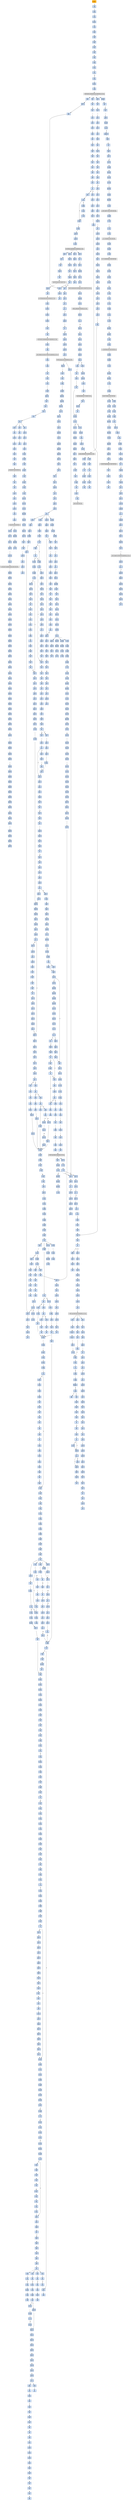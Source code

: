 strict digraph G {
	graph [bgcolor=transparent,
		name=G
	];
	node [color=lightsteelblue,
		fillcolor=lightsteelblue,
		shape=rectangle,
		style=filled
	];
	a0x00428001pusha_	[color=lightgrey,
		fillcolor=orange,
		label=pusha];
	a0x00428002call_0x0042800a	[label=call];
	a0x00428001pusha_ -> a0x00428002call_0x0042800a	[color="#000000"];
	a0x0042800apopl_ebp	[label=popl];
	a0x00428002call_0x0042800a -> a0x0042800apopl_ebp	[color="#000000"];
	a0x0042800bincl_ebp	[label=incl];
	a0x0042800apopl_ebp -> a0x0042800bincl_ebp	[color="#000000"];
	a0x0042800cpushl_ebp	[label=pushl];
	a0x0042800bincl_ebp -> a0x0042800cpushl_ebp	[color="#000000"];
	a0x0042800dret	[label=ret];
	a0x0042800cpushl_ebp -> a0x0042800dret	[color="#000000"];
	a0x00428008jmp_0x0042800e	[label=jmp];
	a0x0042800dret -> a0x00428008jmp_0x0042800e	[color="#000000"];
	a0x0042800ecall_0x00428014	[label=call];
	a0x00428008jmp_0x0042800e -> a0x0042800ecall_0x00428014	[color="#000000"];
	a0x00428014popl_ebp	[label=popl];
	a0x0042800ecall_0x00428014 -> a0x00428014popl_ebp	[color="#000000"];
	a0x00428015movl_0xffffffedUINT32_ebx	[label=movl];
	a0x00428014popl_ebp -> a0x00428015movl_0xffffffedUINT32_ebx	[color="#000000"];
	a0x0042801aaddl_ebp_ebx	[label=addl];
	a0x00428015movl_0xffffffedUINT32_ebx -> a0x0042801aaddl_ebp_ebx	[color="#000000"];
	a0x0042801csubl_0x28000UINT32_ebx	[label=subl];
	a0x0042801aaddl_ebp_ebx -> a0x0042801csubl_0x28000UINT32_ebx	[color="#000000"];
	a0x00428022cmpl_0x0UINT8_0x488ebp_	[label=cmpl];
	a0x0042801csubl_0x28000UINT32_ebx -> a0x00428022cmpl_0x0UINT8_0x488ebp_	[color="#000000"];
	a0x00428029movl_ebx_0x488ebp_	[label=movl];
	a0x00428022cmpl_0x0UINT8_0x488ebp_ -> a0x00428029movl_ebx_0x488ebp_	[color="#000000"];
	a0x0042802fjne_0x00428400	[label=jne];
	a0x00428029movl_ebx_0x488ebp_ -> a0x0042802fjne_0x00428400	[color="#000000"];
	a0x00428035leal_0x494ebp__eax	[label=leal];
	a0x0042802fjne_0x00428400 -> a0x00428035leal_0x494ebp__eax	[color="#000000",
		label=F];
	a0x0042803bpushl_eax	[label=pushl];
	a0x00428035leal_0x494ebp__eax -> a0x0042803bpushl_eax	[color="#000000"];
	a0x0042803ccall_0xfa9ebp_	[label=call];
	a0x0042803bpushl_eax -> a0x0042803ccall_0xfa9ebp_	[color="#000000"];
	GETMODULEHANDLEA_KERNEL32_DLL	[color=lightgrey,
		fillcolor=lightgrey,
		label="GETMODULEHANDLEA-KERNEL32-DLL"];
	a0x0042803ccall_0xfa9ebp_ -> GETMODULEHANDLEA_KERNEL32_DLL	[color="#000000"];
	a0x00428042movl_eax_0x48cebp_	[label=movl];
	GETMODULEHANDLEA_KERNEL32_DLL -> a0x00428042movl_eax_0x48cebp_	[color="#000000"];
	a0x00428287testl_eax_eax	[label=testl];
	GETMODULEHANDLEA_KERNEL32_DLL -> a0x00428287testl_eax_eax	[color="#000000"];
	a0x00418115cmpw_0x5a4dUINT16_eax_	[label=cmpw];
	GETMODULEHANDLEA_KERNEL32_DLL -> a0x00418115cmpw_0x5a4dUINT16_eax_	[color="#000000"];
	a0x00418292pushl_eax	[label=pushl];
	GETMODULEHANDLEA_KERNEL32_DLL -> a0x00418292pushl_eax	[color="#000000"];
	a0x00428048movl_eax_esi	[label=movl];
	a0x00428042movl_eax_0x48cebp_ -> a0x00428048movl_eax_esi	[color="#000000"];
	a0x0042804aleal_0x51ebp__edi	[label=leal];
	a0x00428048movl_eax_esi -> a0x0042804aleal_0x51ebp__edi	[color="#000000"];
	a0x0042804dpushl_edi	[label=pushl];
	a0x0042804aleal_0x51ebp__edi -> a0x0042804dpushl_edi	[color="#000000"];
	a0x0042804epushl_esi	[label=pushl];
	a0x0042804dpushl_edi -> a0x0042804epushl_esi	[color="#000000"];
	a0x0042804fcall_0xfa5ebp_	[label=call];
	a0x0042804epushl_esi -> a0x0042804fcall_0xfa5ebp_	[color="#000000"];
	GETPROCADDRESS_KERNEL32_DLL	[color=lightgrey,
		fillcolor=lightgrey,
		label="GETPROCADDRESS-KERNEL32-DLL"];
	a0x00428055stosl_eax_es_edi_	[label=stosl];
	GETPROCADDRESS_KERNEL32_DLL -> a0x00428055stosl_eax_es_edi_	[color="#000000"];
	a0x004282eetestl_eax_eax	[label=testl];
	GETPROCADDRESS_KERNEL32_DLL -> a0x004282eetestl_eax_eax	[color="#000000"];
	a0x00403b51testl_eax_eax	[label=testl];
	GETPROCADDRESS_KERNEL32_DLL -> a0x00403b51testl_eax_eax	[color="#000000"];
	a0x00413a8fmovl_eax_0x421578	[label=movl];
	GETPROCADDRESS_KERNEL32_DLL -> a0x00413a8fmovl_eax_0x421578	[color="#000000"];
	a0x00428056movb_0x0UINT8_al	[label=movb];
	a0x00428055stosl_eax_es_edi_ -> a0x00428056movb_0x0UINT8_al	[color="#000000"];
	a0x00428058scasb_es_edi__al	[label=scasb];
	a0x00428056movb_0x0UINT8_al -> a0x00428058scasb_es_edi__al	[color="#000000"];
	a0x00428059jne_0x00428058	[label=jne];
	a0x00428058scasb_es_edi__al -> a0x00428059jne_0x00428058	[color="#000000"];
	a0x0042805bcmpb_al_edi_	[label=cmpb];
	a0x00428059jne_0x00428058 -> a0x0042805bcmpb_al_edi_	[color="#000000",
		label=F];
	a0x0042805djne_0x0042804d	[label=jne];
	a0x0042805bcmpb_al_edi_ -> a0x0042805djne_0x0042804d	[color="#000000"];
	a0x0042805djne_0x0042804d -> a0x0042804dpushl_edi	[color="#000000",
		label=T];
	a0x0042805fleal_0x7aebp__eax	[label=leal];
	a0x0042805djne_0x0042804d -> a0x0042805fleal_0x7aebp__eax	[color="#000000",
		label=F];
	a0x00428062jmp_eax	[label=jmp];
	a0x0042805fleal_0x7aebp__eax -> a0x00428062jmp_eax	[color="#000000"];
	a0x0042808dmovl_0x595ebp__ebx	[label=movl];
	a0x00428062jmp_eax -> a0x0042808dmovl_0x595ebp__ebx	[color="#000000"];
	a0x00428093orl_ebx_ebx	[label=orl];
	a0x0042808dmovl_0x595ebp__ebx -> a0x00428093orl_ebx_ebx	[color="#000000"];
	a0x00428095je_0x004280a1	[label=je];
	a0x00428093orl_ebx_ebx -> a0x00428095je_0x004280a1	[color="#000000"];
	a0x004280a1leal_0x5c5ebp__esi	[label=leal];
	a0x00428095je_0x004280a1 -> a0x004280a1leal_0x5c5ebp__esi	[color="#000000",
		label=T];
	a0x004280a7cmpl_0x0UINT8_esi_	[label=cmpl];
	a0x004280a1leal_0x5c5ebp__esi -> a0x004280a7cmpl_0x0UINT8_esi_	[color="#000000"];
	a0x004280aaje_0x004281ba	[label=je];
	a0x004280a7cmpl_0x0UINT8_esi_ -> a0x004280aaje_0x004281ba	[color="#000000"];
	a0x004280b0pushl_0x4UINT8	[label=pushl];
	a0x004280aaje_0x004281ba -> a0x004280b0pushl_0x4UINT8	[color="#000000",
		label=F];
	a0x004280b2pushl_0x1000UINT32	[label=pushl];
	a0x004280b0pushl_0x4UINT8 -> a0x004280b2pushl_0x1000UINT32	[color="#000000"];
	a0x004280b7pushl_0x1800UINT32	[label=pushl];
	a0x004280b2pushl_0x1000UINT32 -> a0x004280b7pushl_0x1800UINT32	[color="#000000"];
	a0x004280bcpushl_0x0UINT8	[label=pushl];
	a0x004280b7pushl_0x1800UINT32 -> a0x004280bcpushl_0x0UINT8	[color="#000000"];
	a0x004280becall_0x51ebp_	[label=call];
	a0x004280bcpushl_0x0UINT8 -> a0x004280becall_0x51ebp_	[color="#000000"];
	VIRTUALALLOC_KERNEL32_DLL	[color=lightgrey,
		fillcolor=lightgrey,
		label="VIRTUALALLOC-KERNEL32-DLL"];
	a0x004280becall_0x51ebp_ -> VIRTUALALLOC_KERNEL32_DLL	[color="#000000"];
	a0x004280c1movl_eax_0x148ebp_	[label=movl];
	VIRTUALALLOC_KERNEL32_DLL -> a0x004280c1movl_eax_0x148ebp_	[color="#000000"];
	a0x004280e2movl_eax_0x144ebp_	[label=movl];
	VIRTUALALLOC_KERNEL32_DLL -> a0x004280e2movl_eax_0x144ebp_	[color="#000000"];
	a0x004280c7movl_0x4esi__eax	[label=movl];
	a0x004280c1movl_eax_0x148ebp_ -> a0x004280c7movl_0x4esi__eax	[color="#000000"];
	a0x004280caaddl_0x10eUINT32_eax	[label=addl];
	a0x004280c7movl_0x4esi__eax -> a0x004280caaddl_0x10eUINT32_eax	[color="#000000"];
	a0x004280cfje_0x0042818c	[label=je];
	a0x004280caaddl_0x10eUINT32_eax -> a0x004280cfje_0x0042818c	[color="#000000"];
	a0x004280d5pushl_0x4UINT8	[label=pushl];
	a0x004280cfje_0x0042818c -> a0x004280d5pushl_0x4UINT8	[color="#000000",
		label=F];
	a0x004280d7pushl_0x1000UINT32	[label=pushl];
	a0x004280d5pushl_0x4UINT8 -> a0x004280d7pushl_0x1000UINT32	[color="#000000"];
	a0x004280dcpushl_eax	[label=pushl];
	a0x004280d7pushl_0x1000UINT32 -> a0x004280dcpushl_eax	[color="#000000"];
	a0x004280ddpushl_0x0UINT8	[label=pushl];
	a0x004280dcpushl_eax -> a0x004280ddpushl_0x0UINT8	[color="#000000"];
	a0x004280dfcall_0x51ebp_	[label=call];
	a0x004280ddpushl_0x0UINT8 -> a0x004280dfcall_0x51ebp_	[color="#000000"];
	a0x004280e8pushl_esi	[label=pushl];
	a0x004280e2movl_eax_0x144ebp_ -> a0x004280e8pushl_esi	[color="#000000"];
	a0x004280e9movl_esi__ebx	[label=movl];
	a0x004280e8pushl_esi -> a0x004280e9movl_esi__ebx	[color="#000000"];
	a0x004280ebaddl_0x488ebp__ebx	[label=addl];
	a0x004280e9movl_esi__ebx -> a0x004280ebaddl_0x488ebp__ebx	[color="#000000"];
	a0x004280f1pushl_0x148ebp_	[label=pushl];
	a0x004280ebaddl_0x488ebp__ebx -> a0x004280f1pushl_0x148ebp_	[color="#000000"];
	a0x004280f7pushl_0x4esi_	[label=pushl];
	a0x004280f1pushl_0x148ebp_ -> a0x004280f7pushl_0x4esi_	[color="#000000"];
	a0x004280fapushl_eax	[label=pushl];
	a0x004280f7pushl_0x4esi_ -> a0x004280fapushl_eax	[color="#000000"];
	a0x004280fbpushl_ebx	[label=pushl];
	a0x004280fapushl_eax -> a0x004280fbpushl_ebx	[color="#000000"];
	a0x004280fccall_0x004286c8	[label=call];
	a0x004280fbpushl_ebx -> a0x004280fccall_0x004286c8	[color="#000000"];
	a0x004286c8movl_0x10esp__eax	[label=movl];
	a0x004280fccall_0x004286c8 -> a0x004286c8movl_0x10esp__eax	[color="#000000"];
	a0x004286ccsubl_0x354UINT32_esp	[label=subl];
	a0x004286c8movl_0x10esp__eax -> a0x004286ccsubl_0x354UINT32_esp	[color="#000000"];
	a0x004286d2leal_0x4esp__ecx	[label=leal];
	a0x004286ccsubl_0x354UINT32_esp -> a0x004286d2leal_0x4esp__ecx	[color="#000000"];
	a0x004286d6pushl_eax	[label=pushl];
	a0x004286d2leal_0x4esp__ecx -> a0x004286d6pushl_eax	[color="#000000"];
	a0x004286d7call_0x00428a84	[label=call];
	a0x004286d6pushl_eax -> a0x004286d7call_0x00428a84	[color="#000000"];
	a0x00428a84pushl_ebx	[label=pushl];
	a0x004286d7call_0x00428a84 -> a0x00428a84pushl_ebx	[color="#000000"];
	a0x00428a85pushl_esi	[label=pushl];
	a0x00428a84pushl_ebx -> a0x00428a85pushl_esi	[color="#000000"];
	a0x00428a86pushl_edi	[label=pushl];
	a0x00428a85pushl_esi -> a0x00428a86pushl_edi	[color="#000000"];
	a0x00428a87movl_ecx_edi	[label=movl];
	a0x00428a86pushl_edi -> a0x00428a87movl_ecx_edi	[color="#000000"];
	a0x00428a89xorl_edx_edx	[label=xorl];
	a0x00428a87movl_ecx_edi -> a0x00428a89xorl_edx_edx	[color="#000000"];
	a0x00428a8bxorl_eax_eax	[label=xorl];
	a0x00428a89xorl_edx_edx -> a0x00428a8bxorl_eax_eax	[color="#000000"];
	a0x00428a8dleal_0x268edi__esi	[label=leal];
	a0x00428a8bxorl_eax_eax -> a0x00428a8dleal_0x268edi__esi	[color="#000000"];
	a0x00428a93movl_edx_esi_	[label=movl];
	a0x00428a8dleal_0x268edi__esi -> a0x00428a93movl_edx_esi_	[color="#000000"];
	a0x00428a95pushl_esi	[label=pushl];
	a0x00428a93movl_edx_esi_ -> a0x00428a95pushl_esi	[color="#000000"];
	a0x00428a96call_0x00428cf2	[label=call];
	a0x00428a95pushl_esi -> a0x00428a96call_0x00428cf2	[color="#000000"];
	a0x00428cf2call_0x00428cf8	[label=call];
	a0x00428a96call_0x00428cf2 -> a0x00428cf2call_0x00428cf8	[color="#000000"];
	a0x00428cf8popl_esi	[label=popl];
	a0x00428cf2call_0x00428cf8 -> a0x00428cf8popl_esi	[color="#000000"];
	a0x00428cf9subl_0x46ca5fUINT32_esi	[label=subl];
	a0x00428cf8popl_esi -> a0x00428cf9subl_0x46ca5fUINT32_esi	[color="#000000"];
	a0x00428cffret	[label=ret];
	a0x00428cf9subl_0x46ca5fUINT32_esi -> a0x00428cffret	[color="#000000"];
	a0x00428a9bmovb_0x46c4d2eaxesi__cl	[label=movb];
	a0x00428cffret -> a0x00428a9bmovb_0x46c4d2eaxesi__cl	[color="#000000"];
	a0x00428e18movb_0x46c4d2ebpesi__dl	[label=movb];
	a0x00428cffret -> a0x00428e18movb_0x46c4d2ebpesi__dl	[color="#000000"];
	a0x00428d85movb_0x46c4b6eaxesi__bl	[label=movb];
	a0x00428cffret -> a0x00428d85movb_0x46c4b6eaxesi__bl	[color="#000000"];
	a0x00428defmovb_0x46c49aeaxesi__cl	[label=movb];
	a0x00428cffret -> a0x00428defmovb_0x46c49aeaxesi__cl	[color="#000000"];
	a0x00428aa2popl_esi	[label=popl];
	a0x00428a9bmovb_0x46c4d2eaxesi__cl -> a0x00428aa2popl_esi	[color="#000000"];
	a0x00428aa3movl_0x1UINT32_ebx	[label=movl];
	a0x00428aa2popl_esi -> a0x00428aa3movl_0x1UINT32_ebx	[color="#000000"];
	a0x00428aa8addl_0x4UINT8_esi	[label=addl];
	a0x00428aa3movl_0x1UINT32_ebx -> a0x00428aa8addl_0x4UINT8_esi	[color="#000000"];
	a0x00428aabshll_cl_ebx	[label=shll];
	a0x00428aa8addl_0x4UINT8_esi -> a0x00428aabshll_cl_ebx	[color="#000000"];
	a0x00428aadaddl_ebx_edx	[label=addl];
	a0x00428aabshll_cl_ebx -> a0x00428aadaddl_ebx_edx	[color="#000000"];
	a0x00428aafincl_eax	[label=incl];
	a0x00428aadaddl_ebx_edx -> a0x00428aafincl_eax	[color="#000000"];
	a0x00428ab0cmpl_0x3aUINT8_eax	[label=cmpl];
	a0x00428aafincl_eax -> a0x00428ab0cmpl_0x3aUINT8_eax	[color="#000000"];
	a0x00428ab3jb_0x00428a93	[label=jb];
	a0x00428ab0cmpl_0x3aUINT8_eax -> a0x00428ab3jb_0x00428a93	[color="#000000"];
	a0x00428ab5movl_0x10esp__eax	[label=movl];
	a0x00428ab3jb_0x00428a93 -> a0x00428ab5movl_0x10esp__eax	[color="#000000",
		label=F];
	a0x00428ab9leal_0x10edi__ecx	[label=leal];
	a0x00428ab5movl_0x10esp__eax -> a0x00428ab9leal_0x10edi__ecx	[color="#000000"];
	a0x00428abcpushl_eax	[label=pushl];
	a0x00428ab9leal_0x10edi__ecx -> a0x00428abcpushl_eax	[color="#000000"];
	a0x00428abdpushl_0x2d1UINT32	[label=pushl];
	a0x00428abcpushl_eax -> a0x00428abdpushl_0x2d1UINT32	[color="#000000"];
	a0x00428ac2call_0x0042880f	[label=call];
	a0x00428abdpushl_0x2d1UINT32 -> a0x00428ac2call_0x0042880f	[color="#000000"];
	a0x0042880fmovl_0x4esp__eax	[label=movl];
	a0x00428ac2call_0x0042880f -> a0x0042880fmovl_0x4esp__eax	[color="#000000"];
	a0x00428813movl_0x8esp__edx	[label=movl];
	a0x0042880fmovl_0x4esp__eax -> a0x00428813movl_0x8esp__edx	[color="#000000"];
	a0x00428817movl_eax_0x84ecx_	[label=movl];
	a0x00428813movl_0x8esp__edx -> a0x00428817movl_eax_0x84ecx_	[color="#000000"];
	a0x0042881dmovl_edx_0x88ecx_	[label=movl];
	a0x00428817movl_eax_0x84ecx_ -> a0x0042881dmovl_edx_0x88ecx_	[color="#000000"];
	a0x00428823leal_edxeax4__eax	[label=leal];
	a0x0042881dmovl_edx_0x88ecx_ -> a0x00428823leal_edxeax4__eax	[color="#000000"];
	a0x00428826movl_eax_0x8cecx_	[label=movl];
	a0x00428823leal_edxeax4__eax -> a0x00428826movl_eax_0x8cecx_	[color="#000000"];
	a0x0042882caddl_0x100UINT32_eax	[label=addl];
	a0x00428826movl_eax_0x8cecx_ -> a0x0042882caddl_0x100UINT32_eax	[color="#000000"];
	a0x00428831ret_0x8UINT16	[label=ret];
	a0x0042882caddl_0x100UINT32_eax -> a0x00428831ret_0x8UINT16	[color="#000000"];
	a0x00428ac7pushl_eax	[label=pushl];
	a0x00428831ret_0x8UINT16 -> a0x00428ac7pushl_eax	[color="#000000"];
	a0x00428ad5pushl_eax	[label=pushl];
	a0x00428831ret_0x8UINT16 -> a0x00428ad5pushl_eax	[color="#000000"];
	a0x00428ae3pushl_eax	[label=pushl];
	a0x00428831ret_0x8UINT16 -> a0x00428ae3pushl_eax	[color="#000000"];
	a0x00428af1movl_eax_0x260edi_	[label=movl];
	a0x00428831ret_0x8UINT16 -> a0x00428af1movl_eax_0x260edi_	[color="#000000"];
	a0x00428ac8pushl_0x1cUINT8	[label=pushl];
	a0x00428ac7pushl_eax -> a0x00428ac8pushl_0x1cUINT8	[color="#000000"];
	a0x00428acaleal_0xa0edi__ecx	[label=leal];
	a0x00428ac8pushl_0x1cUINT8 -> a0x00428acaleal_0xa0edi__ecx	[color="#000000"];
	a0x00428ad0call_0x0042880f	[label=call];
	a0x00428acaleal_0xa0edi__ecx -> a0x00428ad0call_0x0042880f	[color="#000000"];
	a0x00428ad6pushl_0x8UINT8	[label=pushl];
	a0x00428ad5pushl_eax -> a0x00428ad6pushl_0x8UINT8	[color="#000000"];
	a0x00428ad8leal_0x130edi__ecx	[label=leal];
	a0x00428ad6pushl_0x8UINT8 -> a0x00428ad8leal_0x130edi__ecx	[color="#000000"];
	a0x00428adecall_0x0042880f	[label=call];
	a0x00428ad8leal_0x130edi__ecx -> a0x00428adecall_0x0042880f	[color="#000000"];
	a0x00428ae4pushl_0x13UINT8	[label=pushl];
	a0x00428ae3pushl_eax -> a0x00428ae4pushl_0x13UINT8	[color="#000000"];
	a0x00428ae6leal_0x1c0edi__ecx	[label=leal];
	a0x00428ae4pushl_0x13UINT8 -> a0x00428ae6leal_0x1c0edi__ecx	[color="#000000"];
	a0x00428aeccall_0x0042880f	[label=call];
	a0x00428ae6leal_0x1c0edi__ecx -> a0x00428aeccall_0x0042880f	[color="#000000"];
	a0x00428af7popl_edi	[label=popl];
	a0x00428af1movl_eax_0x260edi_ -> a0x00428af7popl_edi	[color="#000000"];
	a0x00428af8popl_esi	[label=popl];
	a0x00428af7popl_edi -> a0x00428af8popl_esi	[color="#000000"];
	a0x00428af9addl_0x2f5UINT32_eax	[label=addl];
	a0x00428af8popl_esi -> a0x00428af9addl_0x2f5UINT32_eax	[color="#000000"];
	a0x00428afepopl_ebx	[label=popl];
	a0x00428af9addl_0x2f5UINT32_eax -> a0x00428afepopl_ebx	[color="#000000"];
	a0x00428affret_0x4UINT16	[label=ret];
	a0x00428afepopl_ebx -> a0x00428affret_0x4UINT16	[color="#000000"];
	a0x004286dcmovl_0x35cesp__ecx	[label=movl];
	a0x00428affret_0x4UINT16 -> a0x004286dcmovl_0x35cesp__ecx	[color="#000000"];
	a0x004286e3movl_0x358esp__edx	[label=movl];
	a0x004286dcmovl_0x35cesp__ecx -> a0x004286e3movl_0x358esp__edx	[color="#000000"];
	a0x004286eapushl_ecx	[label=pushl];
	a0x004286e3movl_0x358esp__edx -> a0x004286eapushl_ecx	[color="#000000"];
	a0x004286ebpushl_edx	[label=pushl];
	a0x004286eapushl_ecx -> a0x004286ebpushl_edx	[color="#000000"];
	a0x004286ecleal_0xcesp__ecx	[label=leal];
	a0x004286ebpushl_edx -> a0x004286ecleal_0xcesp__ecx	[color="#000000"];
	a0x004286f0call_0x00428b02	[label=call];
	a0x004286ecleal_0xcesp__ecx -> a0x004286f0call_0x00428b02	[color="#000000"];
	a0x00428b02movl_0x8esp__eax	[label=movl];
	a0x004286f0call_0x00428b02 -> a0x00428b02movl_0x8esp__eax	[color="#000000"];
	a0x00428b06movl_ecx_edx	[label=movl];
	a0x00428b02movl_0x8esp__eax -> a0x00428b06movl_ecx_edx	[color="#000000"];
	a0x00428b08movl_0x4esp__ecx	[label=movl];
	a0x00428b06movl_ecx_edx -> a0x00428b08movl_0x4esp__ecx	[color="#000000"];
	a0x00428b0cpushl_edi	[label=pushl];
	a0x00428b08movl_0x4esp__ecx -> a0x00428b0cpushl_edi	[color="#000000"];
	a0x00428b0dmovl_eax_edx_	[label=movl];
	a0x00428b0cpushl_edi -> a0x00428b0dmovl_eax_edx_	[color="#000000"];
	a0x00428b0fleal_0x4edx__eax	[label=leal];
	a0x00428b0dmovl_eax_edx_ -> a0x00428b0fleal_0x4edx__eax	[color="#000000"];
	a0x00428b12movl_ecx_eax_	[label=movl];
	a0x00428b0fleal_0x4edx__eax -> a0x00428b12movl_ecx_eax_	[color="#000000"];
	a0x00428b14movl_0x20UINT32_0x4eax_	[label=movl];
	a0x00428b12movl_ecx_eax_ -> a0x00428b14movl_0x20UINT32_0x4eax_	[color="#000000"];
	a0x00428b1bmovl_eax_0x10edx_	[label=movl];
	a0x00428b14movl_0x20UINT32_0x4eax_ -> a0x00428b1bmovl_eax_0x10edx_	[color="#000000"];
	a0x00428b1emovl_eax_0xa0edx_	[label=movl];
	a0x00428b1bmovl_eax_0x10edx_ -> a0x00428b1emovl_eax_0xa0edx_	[color="#000000"];
	a0x00428b24movl_eax_0x130edx_	[label=movl];
	a0x00428b1emovl_eax_0xa0edx_ -> a0x00428b24movl_eax_0x130edx_	[color="#000000"];
	a0x00428b2amovl_eax_0x1c0edx_	[label=movl];
	a0x00428b24movl_eax_0x130edx_ -> a0x00428b2amovl_eax_0x1c0edx_	[color="#000000"];
	a0x00428b30xorl_eax_eax	[label=xorl];
	a0x00428b2amovl_eax_0x1c0edx_ -> a0x00428b30xorl_eax_eax	[color="#000000"];
	a0x00428b32movl_0xbdUINT32_ecx	[label=movl];
	a0x00428b30xorl_eax_eax -> a0x00428b32movl_0xbdUINT32_ecx	[color="#000000"];
	a0x00428b37movl_eax_0x250edx_	[label=movl];
	a0x00428b32movl_0xbdUINT32_ecx -> a0x00428b37movl_eax_0x250edx_	[color="#000000"];
	a0x00428b3dmovl_eax_0x254edx_	[label=movl];
	a0x00428b37movl_eax_0x250edx_ -> a0x00428b3dmovl_eax_0x254edx_	[color="#000000"];
	a0x00428b43movl_eax_0x258edx_	[label=movl];
	a0x00428b3dmovl_eax_0x254edx_ -> a0x00428b43movl_eax_0x258edx_	[color="#000000"];
	a0x00428b49movl_0x260edx__edi	[label=movl];
	a0x00428b43movl_eax_0x258edx_ -> a0x00428b49movl_0x260edx__edi	[color="#000000"];
	a0x00428b4fmovl_eax_0x25cedx_	[label=movl];
	a0x00428b49movl_0x260edx__edi -> a0x00428b4fmovl_eax_0x25cedx_	[color="#000000"];
	a0x00428b55repz_stosl_eax_es_edi_	[label=repz];
	a0x00428b4fmovl_eax_0x25cedx_ -> a0x00428b55repz_stosl_eax_es_edi_	[color="#000000"];
	a0x00428b57movl_edx_ecx	[label=movl];
	a0x00428b55repz_stosl_eax_es_edi_ -> a0x00428b57movl_edx_ecx	[color="#000000"];
	a0x00428b59stosb_al_es_edi_	[label=stosb];
	a0x00428b57movl_edx_ecx -> a0x00428b59stosb_al_es_edi_	[color="#000000"];
	a0x00428b5acall_0x00428b63	[label=call];
	a0x00428b59stosb_al_es_edi_ -> a0x00428b5acall_0x00428b63	[color="#000000"];
	a0x00428b63subl_0x30cUINT32_esp	[label=subl];
	a0x00428b5acall_0x00428b63 -> a0x00428b63subl_0x30cUINT32_esp	[color="#000000"];
	a0x00428b69pushl_ebx	[label=pushl];
	a0x00428b63subl_0x30cUINT32_esp -> a0x00428b69pushl_ebx	[color="#000000"];
	a0x00428b6amovl_ecx_ebx	[label=movl];
	a0x00428b69pushl_ebx -> a0x00428b6amovl_ecx_ebx	[color="#000000"];
	a0x00428b6cpushl_ebp	[label=pushl];
	a0x00428b6amovl_ecx_ebx -> a0x00428b6cpushl_ebp	[color="#000000"];
	a0x00428b6dpushl_esi	[label=pushl];
	a0x00428b6cpushl_ebp -> a0x00428b6dpushl_esi	[color="#000000"];
	a0x00428b6eleal_0x4ebx__ebp	[label=leal];
	a0x00428b6dpushl_esi -> a0x00428b6eleal_0x4ebx__ebp	[color="#000000"];
	a0x00428b71pushl_edi	[label=pushl];
	a0x00428b6eleal_0x4ebx__ebp -> a0x00428b71pushl_edi	[color="#000000"];
	a0x00428b72pushl_0x1UINT8	[label=pushl];
	a0x00428b71pushl_edi -> a0x00428b72pushl_0x1UINT8	[color="#000000"];
	a0x00428b74movl_ebp_ecx	[label=movl];
	a0x00428b72pushl_0x1UINT8 -> a0x00428b74movl_ebp_ecx	[color="#000000"];
	a0x00428b76call_0x004287a4	[label=call];
	a0x00428b74movl_ebp_ecx -> a0x00428b76call_0x004287a4	[color="#000000"];
	a0x004287a4pushl_ecx	[label=pushl];
	a0x00428b76call_0x004287a4 -> a0x004287a4pushl_ecx	[color="#000000"];
	a0x004287a5movl_ecx_edx	[label=movl];
	a0x004287a4pushl_ecx -> a0x004287a5movl_ecx_edx	[color="#000000"];
	a0x004287a7pushl_esi	[label=pushl];
	a0x004287a5movl_ecx_edx -> a0x004287a7pushl_esi	[color="#000000"];
	a0x004287a8movl_0x8UINT32_ecx	[label=movl];
	a0x004287a7pushl_esi -> a0x004287a8movl_0x8UINT32_ecx	[color="#000000"];
	a0x004287adpushl_edi	[label=pushl];
	a0x004287a8movl_0x8UINT32_ecx -> a0x004287adpushl_edi	[color="#000000"];
	a0x004287aecmpl_ecx_0x4edx_	[label=cmpl];
	a0x004287adpushl_edi -> a0x004287aecmpl_ecx_0x4edx_	[color="#000000"];
	a0x004287b1jb_0x004287e8	[label=jb];
	a0x004287aecmpl_ecx_0x4edx_ -> a0x004287b1jb_0x004287e8	[color="#000000"];
	a0x004287b3pushl_ebx	[label=pushl];
	a0x004287b1jb_0x004287e8 -> a0x004287b3pushl_ebx	[color="#000000",
		label=F];
	a0x004287e8movl_0x4edx__esi	[label=movl];
	a0x004287b1jb_0x004287e8 -> a0x004287e8movl_0x4edx__esi	[color="#000000",
		label=T];
	a0x004287b4movl_0xfffffff8UINT32_esi	[label=movl];
	a0x004287b3pushl_ebx -> a0x004287b4movl_0xfffffff8UINT32_esi	[color="#000000"];
	a0x004287b9movl_edx__eax	[label=movl];
	a0x004287b4movl_0xfffffff8UINT32_esi -> a0x004287b9movl_edx__eax	[color="#000000"];
	a0x004287bbmovb_eax__bl	[label=movb];
	a0x004287b9movl_edx__eax -> a0x004287bbmovb_eax__bl	[color="#000000"];
	a0x004287bdincl_eax	[label=incl];
	a0x004287bbmovb_eax__bl -> a0x004287bdincl_eax	[color="#000000"];
	a0x004287bemovb_bl_0xcesp_	[label=movb];
	a0x004287bdincl_eax -> a0x004287bemovb_bl_0xcesp_	[color="#000000"];
	a0x004287c2movl_eax_edx_	[label=movl];
	a0x004287bemovb_bl_0xcesp_ -> a0x004287c2movl_eax_edx_	[color="#000000"];
	a0x004287c4movl_0x8edx__eax	[label=movl];
	a0x004287c2movl_eax_edx_ -> a0x004287c4movl_0x8edx__eax	[color="#000000"];
	a0x004287c7movl_0xcesp__edi	[label=movl];
	a0x004287c4movl_0x8edx__eax -> a0x004287c7movl_0xcesp__edi	[color="#000000"];
	a0x004287cbshll_0x8UINT8_eax	[label=shll];
	a0x004287c7movl_0xcesp__edi -> a0x004287cbshll_0x8UINT8_eax	[color="#000000"];
	a0x004287ceandl_0xffUINT32_edi	[label=andl];
	a0x004287cbshll_0x8UINT8_eax -> a0x004287ceandl_0xffUINT32_edi	[color="#000000"];
	a0x004287d4orl_edi_eax	[label=orl];
	a0x004287ceandl_0xffUINT32_edi -> a0x004287d4orl_edi_eax	[color="#000000"];
	a0x004287d6movl_0x4edx__edi	[label=movl];
	a0x004287d4orl_edi_eax -> a0x004287d6movl_0x4edx__edi	[color="#000000"];
	a0x004287d9addl_esi_edi	[label=addl];
	a0x004287d6movl_0x4edx__edi -> a0x004287d9addl_esi_edi	[color="#000000"];
	a0x004287dbmovl_eax_0x8edx_	[label=movl];
	a0x004287d9addl_esi_edi -> a0x004287dbmovl_eax_0x8edx_	[color="#000000"];
	a0x004287demovl_edi_eax	[label=movl];
	a0x004287dbmovl_eax_0x8edx_ -> a0x004287demovl_edi_eax	[color="#000000"];
	a0x004287e0movl_edi_0x4edx_	[label=movl];
	a0x004287demovl_edi_eax -> a0x004287e0movl_edi_0x4edx_	[color="#000000"];
	a0x004287e3cmpl_ecx_eax	[label=cmpl];
	a0x004287e0movl_edi_0x4edx_ -> a0x004287e3cmpl_ecx_eax	[color="#000000"];
	a0x004287e5jae_0x004287b9	[label=jae];
	a0x004287e3cmpl_ecx_eax -> a0x004287e5jae_0x004287b9	[color="#000000"];
	a0x004287e7popl_ebx	[label=popl];
	a0x004287e5jae_0x004287b9 -> a0x004287e7popl_ebx	[color="#000000",
		label=F];
	a0x004287e7popl_ebx -> a0x004287e8movl_0x4edx__esi	[color="#000000"];
	a0x004287ebmovl_0x8edx__eax	[label=movl];
	a0x004287e8movl_0x4edx__esi -> a0x004287ebmovl_0x8edx__eax	[color="#000000"];
	a0x004287eemovl_0x10esp__edi	[label=movl];
	a0x004287ebmovl_0x8edx__eax -> a0x004287eemovl_0x10esp__edi	[color="#000000"];
	a0x004287f2subl_esi_ecx	[label=subl];
	a0x004287eemovl_0x10esp__edi -> a0x004287f2subl_esi_ecx	[color="#000000"];
	a0x004287f4shrl_cl_eax	[label=shrl];
	a0x004287f2subl_esi_ecx -> a0x004287f4shrl_cl_eax	[color="#000000"];
	a0x004287f6movl_0x18UINT32_ecx	[label=movl];
	a0x004287f4shrl_cl_eax -> a0x004287f6movl_0x18UINT32_ecx	[color="#000000"];
	a0x004287fbsubl_edi_ecx	[label=subl];
	a0x004287f6movl_0x18UINT32_ecx -> a0x004287fbsubl_edi_ecx	[color="#000000"];
	a0x004287fdandl_0xffffffUINT32_eax	[label=andl];
	a0x004287fbsubl_edi_ecx -> a0x004287fdandl_0xffffffUINT32_eax	[color="#000000"];
	a0x00428802shrl_cl_eax	[label=shrl];
	a0x004287fdandl_0xffffffUINT32_eax -> a0x00428802shrl_cl_eax	[color="#000000"];
	a0x00428804addl_edi_esi	[label=addl];
	a0x00428802shrl_cl_eax -> a0x00428804addl_edi_esi	[color="#000000"];
	a0x00428806popl_edi	[label=popl];
	a0x00428804addl_edi_esi -> a0x00428806popl_edi	[color="#000000"];
	a0x00428807movl_esi_0x4edx_	[label=movl];
	a0x00428806popl_edi -> a0x00428807movl_esi_0x4edx_	[color="#000000"];
	a0x0042880apopl_esi	[label=popl];
	a0x00428807movl_esi_0x4edx_ -> a0x0042880apopl_esi	[color="#000000"];
	a0x0042880bpopl_ecx	[label=popl];
	a0x0042880apopl_esi -> a0x0042880bpopl_ecx	[color="#000000"];
	a0x0042880cret_0x4UINT16	[label=ret];
	a0x0042880bpopl_ecx -> a0x0042880cret_0x4UINT16	[color="#000000"];
	a0x00428b7btestl_eax_eax	[label=testl];
	a0x0042880cret_0x4UINT16 -> a0x00428b7btestl_eax_eax	[color="#000000"];
	a0x00428b98movb_al_0x10espesi_	[label=movb];
	a0x0042880cret_0x4UINT16 -> a0x00428b98movb_al_0x10espesi_	[color="#000000"];
	a0x00428bf1addl_0x3UINT8_eax	[label=addl];
	a0x0042880cret_0x4UINT16 -> a0x00428bf1addl_0x3UINT8_eax	[color="#000000"];
	a0x00428c1eaddl_0x3UINT8_eax	[label=addl];
	a0x0042880cret_0x4UINT16 -> a0x00428c1eaddl_0x3UINT8_eax	[color="#000000"];
	a0x00428c2caddl_0xbUINT8_eax	[label=addl];
	a0x0042880cret_0x4UINT16 -> a0x00428c2caddl_0xbUINT8_eax	[color="#000000"];
	a0x00428b7djne_0x00428b8d	[label=jne];
	a0x00428b7btestl_eax_eax -> a0x00428b7djne_0x00428b8d	[color="#000000"];
	a0x00428b7fmovl_0x260ebx__edi	[label=movl];
	a0x00428b7djne_0x00428b8d -> a0x00428b7fmovl_0x260ebx__edi	[color="#000000",
		label=F];
	a0x00428b8dxorl_esi_esi	[label=xorl];
	a0x00428b7djne_0x00428b8d -> a0x00428b8dxorl_esi_esi	[color="#000000",
		label=T];
	a0x00428b85movl_0xbdUINT32_ecx	[label=movl];
	a0x00428b7fmovl_0x260ebx__edi -> a0x00428b85movl_0xbdUINT32_ecx	[color="#000000"];
	a0x00428b8arepz_stosl_eax_es_edi_	[label=repz];
	a0x00428b85movl_0xbdUINT32_ecx -> a0x00428b8arepz_stosl_eax_es_edi_	[color="#000000"];
	a0x00428b8cstosb_al_es_edi_	[label=stosb];
	a0x00428b8arepz_stosl_eax_es_edi_ -> a0x00428b8cstosb_al_es_edi_	[color="#000000"];
	a0x00428b8cstosb_al_es_edi_ -> a0x00428b8dxorl_esi_esi	[color="#000000"];
	a0x00428b8fpushl_0x4UINT8	[label=pushl];
	a0x00428b8dxorl_esi_esi -> a0x00428b8fpushl_0x4UINT8	[color="#000000"];
	a0x00428b91movl_ebp_ecx	[label=movl];
	a0x00428b8fpushl_0x4UINT8 -> a0x00428b91movl_ebp_ecx	[color="#000000"];
	a0x00428b93call_0x004287a4	[label=call];
	a0x00428b91movl_ebp_ecx -> a0x00428b93call_0x004287a4	[color="#000000"];
	a0x00428b9cincl_esi	[label=incl];
	a0x00428b98movb_al_0x10espesi_ -> a0x00428b9cincl_esi	[color="#000000"];
	a0x00428b9dcmpl_0x13UINT8_esi	[label=cmpl];
	a0x00428b9cincl_esi -> a0x00428b9dcmpl_0x13UINT8_esi	[color="#000000"];
	a0x00428ba0jb_0x00428b8f	[label=jb];
	a0x00428b9dcmpl_0x13UINT8_esi -> a0x00428ba0jb_0x00428b8f	[color="#000000"];
	a0x00428ba0jb_0x00428b8f -> a0x00428b8fpushl_0x4UINT8	[color="#000000",
		label=T];
	a0x00428ba2leal_0x1c0ebx__edi	[label=leal];
	a0x00428ba0jb_0x00428b8f -> a0x00428ba2leal_0x1c0ebx__edi	[color="#000000",
		label=F];
	a0x00428ba8leal_0x10esp__eax	[label=leal];
	a0x00428ba2leal_0x1c0ebx__edi -> a0x00428ba8leal_0x10esp__eax	[color="#000000"];
	a0x00428bacpushl_eax	[label=pushl];
	a0x00428ba8leal_0x10esp__eax -> a0x00428bacpushl_eax	[color="#000000"];
	a0x00428badmovl_edi_ecx	[label=movl];
	a0x00428bacpushl_eax -> a0x00428badmovl_edi_ecx	[color="#000000"];
	a0x00428bafcall_0x00428834	[label=call];
	a0x00428badmovl_edi_ecx -> a0x00428bafcall_0x00428834	[color="#000000"];
	a0x00428834subl_0x98UINT32_esp	[label=subl];
	a0x00428bafcall_0x00428834 -> a0x00428834subl_0x98UINT32_esp	[color="#000000"];
	a0x0042883apushl_ebx	[label=pushl];
	a0x00428834subl_0x98UINT32_esp -> a0x0042883apushl_ebx	[color="#000000"];
	a0x0042883bpushl_ebp	[label=pushl];
	a0x0042883apushl_ebx -> a0x0042883bpushl_ebp	[color="#000000"];
	a0x0042883cpushl_esi	[label=pushl];
	a0x0042883bpushl_ebp -> a0x0042883cpushl_esi	[color="#000000"];
	a0x0042883dmovl_ecx_edx	[label=movl];
	a0x0042883cpushl_esi -> a0x0042883dmovl_ecx_edx	[color="#000000"];
	a0x0042883fpushl_edi	[label=pushl];
	a0x0042883dmovl_ecx_edx -> a0x0042883fpushl_edi	[color="#000000"];
	a0x00428840movl_0xfUINT32_ecx	[label=movl];
	a0x0042883fpushl_edi -> a0x00428840movl_0xfUINT32_ecx	[color="#000000"];
	a0x00428845movl_0x84edx__ebp	[label=movl];
	a0x00428840movl_0xfUINT32_ecx -> a0x00428845movl_0x84edx__ebp	[color="#000000"];
	a0x0042884bxorl_eax_eax	[label=xorl];
	a0x00428845movl_0x84edx__ebp -> a0x0042884bxorl_eax_eax	[color="#000000"];
	a0x0042884dleal_0x2cesp__edi	[label=leal];
	a0x0042884bxorl_eax_eax -> a0x0042884dleal_0x2cesp__edi	[color="#000000"];
	a0x00428851xorl_esi_esi	[label=xorl];
	a0x0042884dleal_0x2cesp__edi -> a0x00428851xorl_esi_esi	[color="#000000"];
	a0x00428853repz_stosl_eax_es_edi_	[label=repz];
	a0x00428851xorl_esi_esi -> a0x00428853repz_stosl_eax_es_edi_	[color="#000000"];
	a0x00428855movl_0xacesp__edi	[label=movl];
	a0x00428853repz_stosl_eax_es_edi_ -> a0x00428855movl_0xacesp__edi	[color="#000000"];
	a0x0042885ccmpl_esi_ebp	[label=cmpl];
	a0x00428855movl_0xacesp__edi -> a0x0042885ccmpl_esi_ebp	[color="#000000"];
	a0x0042885emovl_edx_0x20esp_	[label=movl];
	a0x0042885ccmpl_esi_ebp -> a0x0042885emovl_edx_0x20esp_	[color="#000000"];
	a0x00428862jbe_0x00428879	[label=jbe];
	a0x0042885emovl_edx_0x20esp_ -> a0x00428862jbe_0x00428879	[color="#000000"];
	a0x00428864xorl_ecx_ecx	[label=xorl];
	a0x00428862jbe_0x00428879 -> a0x00428864xorl_ecx_ecx	[color="#000000",
		label=F];
	a0x00428866movb_eaxedi__cl	[label=movb];
	a0x00428864xorl_ecx_ecx -> a0x00428866movb_eaxedi__cl	[color="#000000"];
	a0x00428869movl_0x28especx4__ebx	[label=movl];
	a0x00428866movb_eaxedi__cl -> a0x00428869movl_0x28especx4__ebx	[color="#000000"];
	a0x0042886dleal_0x28especx4__ecx	[label=leal];
	a0x00428869movl_0x28especx4__ebx -> a0x0042886dleal_0x28especx4__ecx	[color="#000000"];
	a0x00428871incl_ebx	[label=incl];
	a0x0042886dleal_0x28especx4__ecx -> a0x00428871incl_ebx	[color="#000000"];
	a0x00428872incl_eax	[label=incl];
	a0x00428871incl_ebx -> a0x00428872incl_eax	[color="#000000"];
	a0x00428873cmpl_ebp_eax	[label=cmpl];
	a0x00428872incl_eax -> a0x00428873cmpl_ebp_eax	[color="#000000"];
	a0x00428875movl_ebx_ecx_	[label=movl];
	a0x00428873cmpl_ebp_eax -> a0x00428875movl_ebx_ecx_	[color="#000000"];
	a0x00428877jb_0x00428864	[label=jb];
	a0x00428875movl_ebx_ecx_ -> a0x00428877jb_0x00428864	[color="#000000"];
	a0x00428879movl_0x17UINT32_ecx	[label=movl];
	a0x00428877jb_0x00428864 -> a0x00428879movl_0x17UINT32_ecx	[color="#000000",
		label=F];
	a0x0042887emovl_esi_0x28esp_	[label=movl];
	a0x00428879movl_0x17UINT32_ecx -> a0x0042887emovl_esi_0x28esp_	[color="#000000"];
	a0x00428882movl_esi_0x4edx_	[label=movl];
	a0x0042887emovl_esi_0x28esp_ -> a0x00428882movl_esi_0x4edx_	[color="#000000"];
	a0x00428885movl_esi_0x44edx_	[label=movl];
	a0x00428882movl_esi_0x4edx_ -> a0x00428885movl_esi_0x44edx_	[color="#000000"];
	a0x00428888movl_esi_0x68esp_	[label=movl];
	a0x00428885movl_esi_0x44edx_ -> a0x00428888movl_esi_0x68esp_	[color="#000000"];
	a0x0042888cxorl_edi_edi	[label=xorl];
	a0x00428888movl_esi_0x68esp_ -> a0x0042888cxorl_edi_edi	[color="#000000"];
	a0x0042888emovl_esi_0x1cesp_	[label=movl];
	a0x0042888cxorl_edi_edi -> a0x0042888emovl_esi_0x1cesp_	[color="#000000"];
	a0x00428892movl_0x1UINT32_0x10esp_	[label=movl];
	a0x0042888emovl_esi_0x1cesp_ -> a0x00428892movl_0x1UINT32_0x10esp_	[color="#000000"];
	a0x0042889amovl_ecx_0x18esp_	[label=movl];
	a0x00428892movl_0x1UINT32_0x10esp_ -> a0x0042889amovl_ecx_0x18esp_	[color="#000000"];
	a0x0042889eleal_0x8edx__ebp	[label=leal];
	a0x0042889amovl_ecx_0x18esp_ -> a0x0042889eleal_0x8edx__ebp	[color="#000000"];
	a0x004288a1movl_esi_0x14esp_	[label=movl];
	a0x0042889eleal_0x8edx__ebp -> a0x004288a1movl_esi_0x14esp_	[color="#000000"];
	a0x004288a5movl_0x2cespesi__eax	[label=movl];
	a0x004288a1movl_esi_0x14esp_ -> a0x004288a5movl_0x2cespesi__eax	[color="#000000"];
	a0x004288a9shll_cl_eax	[label=shll];
	a0x004288a5movl_0x2cespesi__eax -> a0x004288a9shll_cl_eax	[color="#000000"];
	a0x004288abaddl_eax_edi	[label=addl];
	a0x004288a9shll_cl_eax -> a0x004288abaddl_eax_edi	[color="#000000"];
	a0x004288adcmpl_0x1000000UINT32_edi	[label=cmpl];
	a0x004288abaddl_eax_edi -> a0x004288adcmpl_0x1000000UINT32_edi	[color="#000000"];
	a0x004288b3movl_edi_0x24esp_	[label=movl];
	a0x004288adcmpl_0x1000000UINT32_edi -> a0x004288b3movl_edi_0x24esp_	[color="#000000"];
	a0x004288b7ja_0x0042894b	[label=ja];
	a0x004288b3movl_edi_0x24esp_ -> a0x004288b7ja_0x0042894b	[color="#000000"];
	a0x004288bdmovl_0x28espesi__eax	[label=movl];
	a0x004288b7ja_0x0042894b -> a0x004288bdmovl_0x28espesi__eax	[color="#000000",
		label=F];
	a0x004288c1movl_edi_ebp_	[label=movl];
	a0x004288bdmovl_0x28espesi__eax -> a0x004288c1movl_edi_ebp_	[color="#000000"];
	a0x004288c4movl_0x3cebp__ebx	[label=movl];
	a0x004288c1movl_edi_ebp_ -> a0x004288c4movl_0x3cebp__ebx	[color="#000000"];
	a0x004288c7addl_ebx_eax	[label=addl];
	a0x004288c4movl_0x3cebp__ebx -> a0x004288c7addl_ebx_eax	[color="#000000"];
	a0x004288c9cmpl_0x10UINT8_ecx	[label=cmpl];
	a0x004288c7addl_ebx_eax -> a0x004288c9cmpl_0x10UINT8_ecx	[color="#000000"];
	a0x004288ccmovl_eax_0x40ebp_	[label=movl];
	a0x004288c9cmpl_0x10UINT8_ecx -> a0x004288ccmovl_eax_0x40ebp_	[color="#000000"];
	a0x004288cfmovl_eax_0x6cespesi_	[label=movl];
	a0x004288ccmovl_eax_0x40ebp_ -> a0x004288cfmovl_eax_0x6cespesi_	[color="#000000"];
	a0x004288d3jl_0x00428922	[label=jl];
	a0x004288cfmovl_eax_0x6cespesi_ -> a0x004288d3jl_0x00428922	[color="#000000"];
	a0x004288d5movl_ebp__esi	[label=movl];
	a0x004288d3jl_0x00428922 -> a0x004288d5movl_ebp__esi	[color="#000000",
		label=F];
	a0x00428922movl_0x10esp__eax	[label=movl];
	a0x004288d3jl_0x00428922 -> a0x00428922movl_0x10esp__eax	[color="#000000",
		label=T];
	a0x004288d8movl_0x10esp__eax	[label=movl];
	a0x004288d5movl_ebp__esi -> a0x004288d8movl_0x10esp__eax	[color="#000000"];
	a0x004288dcmovl_0x1cesp__ebx	[label=movl];
	a0x004288d8movl_0x10esp__eax -> a0x004288dcmovl_0x1cesp__ebx	[color="#000000"];
	a0x004288e0movl_0x8cedx__edi	[label=movl];
	a0x004288dcmovl_0x1cesp__ebx -> a0x004288e0movl_0x8cedx__edi	[color="#000000"];
	a0x004288e6shrl_0x10UINT8_esi	[label=shrl];
	a0x004288e0movl_0x8cedx__edi -> a0x004288e6shrl_0x10UINT8_esi	[color="#000000"];
	a0x004288e9movl_esi_ecx	[label=movl];
	a0x004288e6shrl_0x10UINT8_esi -> a0x004288e9movl_esi_ecx	[color="#000000"];
	a0x004288ebandl_0xffUINT32_eax	[label=andl];
	a0x004288e9movl_esi_ecx -> a0x004288ebandl_0xffUINT32_eax	[color="#000000"];
	a0x004288f0subl_ebx_ecx	[label=subl];
	a0x004288ebandl_0xffUINT32_eax -> a0x004288f0subl_ebx_ecx	[color="#000000"];
	a0x004288f2addl_ebx_edi	[label=addl];
	a0x004288f0subl_ebx_ecx -> a0x004288f2addl_ebx_edi	[color="#000000"];
	a0x004288f4movb_al_bl	[label=movb];
	a0x004288f2addl_ebx_edi -> a0x004288f4movb_al_bl	[color="#000000"];
	a0x004288f6movl_ecx_edx	[label=movl];
	a0x004288f4movb_al_bl -> a0x004288f6movl_ecx_edx	[color="#000000"];
	a0x004288f8movb_bl_bh	[label=movb];
	a0x004288f6movl_ecx_edx -> a0x004288f8movb_bl_bh	[color="#000000"];
	a0x004288famovl_esi_0x1cesp_	[label=movl];
	a0x004288f8movb_bl_bh -> a0x004288famovl_esi_0x1cesp_	[color="#000000"];
	a0x004288femovl_ebx_eax	[label=movl];
	a0x004288famovl_esi_0x1cesp_ -> a0x004288femovl_ebx_eax	[color="#000000"];
	a0x00428900movl_0x14esp__esi	[label=movl];
	a0x004288femovl_ebx_eax -> a0x00428900movl_0x14esp__esi	[color="#000000"];
	a0x00428904shll_0x10UINT8_eax	[label=shll];
	a0x00428900movl_0x14esp__esi -> a0x00428904shll_0x10UINT8_eax	[color="#000000"];
	a0x00428907movw_bx_ax	[label=movw];
	a0x00428904shll_0x10UINT8_eax -> a0x00428907movw_bx_ax	[color="#000000"];
	a0x0042890ashrl_0x2UINT8_ecx	[label=shrl];
	a0x00428907movw_bx_ax -> a0x0042890ashrl_0x2UINT8_ecx	[color="#000000"];
	a0x0042890drepz_stosl_eax_es_edi_	[label=repz];
	a0x0042890ashrl_0x2UINT8_ecx -> a0x0042890drepz_stosl_eax_es_edi_	[color="#000000"];
	a0x0042890fmovl_edx_ecx	[label=movl];
	a0x0042890drepz_stosl_eax_es_edi_ -> a0x0042890fmovl_edx_ecx	[color="#000000"];
	a0x00428911movl_0x20esp__edx	[label=movl];
	a0x0042890fmovl_edx_ecx -> a0x00428911movl_0x20esp__edx	[color="#000000"];
	a0x00428915andl_0x3UINT8_ecx	[label=andl];
	a0x00428911movl_0x20esp__edx -> a0x00428915andl_0x3UINT8_ecx	[color="#000000"];
	a0x00428918repz_stosb_al_es_edi_	[label=repz];
	a0x00428915andl_0x3UINT8_ecx -> a0x00428918repz_stosb_al_es_edi_	[color="#000000"];
	a0x0042891amovl_0x24esp__edi	[label=movl];
	a0x00428918repz_stosb_al_es_edi_ -> a0x0042891amovl_0x24esp__edi	[color="#000000"];
	a0x0042891emovl_0x18esp__ecx	[label=movl];
	a0x0042891amovl_0x24esp__edi -> a0x0042891emovl_0x18esp__ecx	[color="#000000"];
	a0x0042891emovl_0x18esp__ecx -> a0x00428922movl_0x10esp__eax	[color="#000000"];
	a0x00428926addl_0x4UINT8_esi	[label=addl];
	a0x00428922movl_0x10esp__eax -> a0x00428926addl_0x4UINT8_esi	[color="#000000"];
	a0x00428929incl_eax	[label=incl];
	a0x00428926addl_0x4UINT8_esi -> a0x00428929incl_eax	[color="#000000"];
	a0x0042892adecl_ecx	[label=decl];
	a0x00428929incl_eax -> a0x0042892adecl_ecx	[color="#000000"];
	a0x0042892baddl_0x4UINT8_ebp	[label=addl];
	a0x0042892adecl_ecx -> a0x0042892baddl_0x4UINT8_ebp	[color="#000000"];
	a0x0042892ecmpl_0x9UINT8_ecx	[label=cmpl];
	a0x0042892baddl_0x4UINT8_ebp -> a0x0042892ecmpl_0x9UINT8_ecx	[color="#000000"];
	a0x00428931movl_eax_0x10esp_	[label=movl];
	a0x0042892ecmpl_0x9UINT8_ecx -> a0x00428931movl_eax_0x10esp_	[color="#000000"];
	a0x00428935movl_ecx_0x18esp_	[label=movl];
	a0x00428931movl_eax_0x10esp_ -> a0x00428935movl_ecx_0x18esp_	[color="#000000"];
	a0x00428939movl_esi_0x14esp_	[label=movl];
	a0x00428935movl_ecx_0x18esp_ -> a0x00428939movl_esi_0x14esp_	[color="#000000"];
	a0x0042893djge_0x004288a5	[label=jge];
	a0x00428939movl_esi_0x14esp_ -> a0x0042893djge_0x004288a5	[color="#000000"];
	a0x00428943cmpl_0x1000000UINT32_edi	[label=cmpl];
	a0x0042893djge_0x004288a5 -> a0x00428943cmpl_0x1000000UINT32_edi	[color="#000000",
		label=F];
	a0x00428949je_0x0042895a	[label=je];
	a0x00428943cmpl_0x1000000UINT32_edi -> a0x00428949je_0x0042895a	[color="#000000"];
	a0x0042895amovl_0x84edx__eax	[label=movl];
	a0x00428949je_0x0042895a -> a0x0042895amovl_0x84edx__eax	[color="#000000",
		label=T];
	a0x00428960xorl_ecx_ecx	[label=xorl];
	a0x0042895amovl_0x84edx__eax -> a0x00428960xorl_ecx_ecx	[color="#000000"];
	a0x00428962testl_eax_eax	[label=testl];
	a0x00428960xorl_ecx_ecx -> a0x00428962testl_eax_eax	[color="#000000"];
	a0x00428964jbe_0x004289a1	[label=jbe];
	a0x00428962testl_eax_eax -> a0x00428964jbe_0x004289a1	[color="#000000"];
	a0x00428966movl_0xacesp__esi	[label=movl];
	a0x00428964jbe_0x004289a1 -> a0x00428966movl_0xacesp__esi	[color="#000000",
		label=F];
	a0x0042896dmovb_ecxesi__al	[label=movb];
	a0x00428966movl_0xacesp__esi -> a0x0042896dmovb_ecxesi__al	[color="#000000"];
	a0x00428970testb_al_al	[label=testb];
	a0x0042896dmovb_ecxesi__al -> a0x00428970testb_al_al	[color="#000000"];
	a0x00428972je_0x00428996	[label=je];
	a0x00428970testb_al_al -> a0x00428972je_0x00428996	[color="#000000"];
	a0x00428974movl_0x88edx__edi	[label=movl];
	a0x00428972je_0x00428996 -> a0x00428974movl_0x88edx__edi	[color="#000000",
		label=F];
	a0x00428996movl_0x84edx__eax	[label=movl];
	a0x00428972je_0x00428996 -> a0x00428996movl_0x84edx__eax	[color="#000000",
		label=T];
	a0x0042897aandl_0xffUINT32_eax	[label=andl];
	a0x00428974movl_0x88edx__edi -> a0x0042897aandl_0xffUINT32_eax	[color="#000000"];
	a0x0042897fmovl_0x68espeax4__eax	[label=movl];
	a0x0042897aandl_0xffUINT32_eax -> a0x0042897fmovl_0x68espeax4__eax	[color="#000000"];
	a0x00428983movl_ecx_edieax4_	[label=movl];
	a0x0042897fmovl_0x68espeax4__eax -> a0x00428983movl_ecx_edieax4_	[color="#000000"];
	a0x00428986xorl_eax_eax	[label=xorl];
	a0x00428983movl_ecx_edieax4_ -> a0x00428986xorl_eax_eax	[color="#000000"];
	a0x00428988movb_ecxesi__al	[label=movb];
	a0x00428986xorl_eax_eax -> a0x00428988movb_ecxesi__al	[color="#000000"];
	a0x0042898bmovl_0x68espeax4__edi	[label=movl];
	a0x00428988movb_ecxesi__al -> a0x0042898bmovl_0x68espeax4__edi	[color="#000000"];
	a0x0042898fleal_0x68espeax4__eax	[label=leal];
	a0x0042898bmovl_0x68espeax4__edi -> a0x0042898fleal_0x68espeax4__eax	[color="#000000"];
	a0x00428993incl_edi	[label=incl];
	a0x0042898fleal_0x68espeax4__eax -> a0x00428993incl_edi	[color="#000000"];
	a0x00428994movl_edi_eax_	[label=movl];
	a0x00428993incl_edi -> a0x00428994movl_edi_eax_	[color="#000000"];
	a0x00428994movl_edi_eax_ -> a0x00428996movl_0x84edx__eax	[color="#000000"];
	a0x0042899cincl_ecx	[label=incl];
	a0x00428996movl_0x84edx__eax -> a0x0042899cincl_ecx	[color="#000000"];
	a0x0042899dcmpl_eax_ecx	[label=cmpl];
	a0x0042899cincl_ecx -> a0x0042899dcmpl_eax_ecx	[color="#000000"];
	a0x0042899fjb_0x0042896d	[label=jb];
	a0x0042899dcmpl_eax_ecx -> a0x0042899fjb_0x0042896d	[color="#000000"];
	a0x004289a1popl_edi	[label=popl];
	a0x0042899fjb_0x0042896d -> a0x004289a1popl_edi	[color="#000000",
		label=F];
	a0x004289a2popl_esi	[label=popl];
	a0x004289a1popl_edi -> a0x004289a2popl_esi	[color="#000000"];
	a0x004289a3popl_ebp	[label=popl];
	a0x004289a2popl_esi -> a0x004289a3popl_ebp	[color="#000000"];
	a0x004289a4movb_0x1UINT8_al	[label=movb];
	a0x004289a3popl_ebp -> a0x004289a4movb_0x1UINT8_al	[color="#000000"];
	a0x004289a6popl_ebx	[label=popl];
	a0x004289a4movb_0x1UINT8_al -> a0x004289a6popl_ebx	[color="#000000"];
	a0x004289a7addl_0x98UINT32_esp	[label=addl];
	a0x004289a6popl_ebx -> a0x004289a7addl_0x98UINT32_esp	[color="#000000"];
	a0x004289adret_0x4UINT16	[label=ret];
	a0x004289a7addl_0x98UINT32_esp -> a0x004289adret_0x4UINT16	[color="#000000"];
	a0x00428bb4testb_al_al	[label=testb];
	a0x004289adret_0x4UINT16 -> a0x00428bb4testb_al_al	[color="#000000"];
	a0x00428c5ftestb_al_al	[label=testb];
	a0x004289adret_0x4UINT16 -> a0x00428c5ftestb_al_al	[color="#000000"];
	a0x00428c81testb_al_al	[label=testb];
	a0x004289adret_0x4UINT16 -> a0x00428c81testb_al_al	[color="#000000"];
	a0x00428ca3testb_al_al	[label=testb];
	a0x004289adret_0x4UINT16 -> a0x00428ca3testb_al_al	[color="#000000"];
	a0x00428bb6jne_0x00428bc3	[label=jne];
	a0x00428bb4testb_al_al -> a0x00428bb6jne_0x00428bc3	[color="#000000"];
	a0x00428bc3xorl_esi_esi	[label=xorl];
	a0x00428bb6jne_0x00428bc3 -> a0x00428bc3xorl_esi_esi	[color="#000000",
		label=T];
	a0x00428bc5movl_edi_ecx	[label=movl];
	a0x00428bc3xorl_esi_esi -> a0x00428bc5movl_edi_ecx	[color="#000000"];
	a0x00428bc7call_0x004289b0	[label=call];
	a0x00428bc5movl_edi_ecx -> a0x00428bc7call_0x004289b0	[color="#000000"];
	a0x004289b0pushl_ecx	[label=pushl];
	a0x004289b1pushl_ebx	[label=pushl];
	a0x004289b0pushl_ecx -> a0x004289b1pushl_ebx	[color="#000000"];
	a0x004289b2pushl_esi	[label=pushl];
	a0x004289b1pushl_ebx -> a0x004289b2pushl_esi	[color="#000000"];
	a0x004289b3movl_ecx_esi	[label=movl];
	a0x004289b2pushl_esi -> a0x004289b3movl_ecx_esi	[color="#000000"];
	a0x004289b5pushl_edi	[label=pushl];
	a0x004289b3movl_ecx_esi -> a0x004289b5pushl_edi	[color="#000000"];
	a0x004289b6movl_esi__eax	[label=movl];
	a0x004289b5pushl_edi -> a0x004289b6movl_esi__eax	[color="#000000"];
	a0x004289b8cmpl_0x8UINT8_0x4eax_	[label=cmpl];
	a0x004289b6movl_esi__eax -> a0x004289b8cmpl_0x8UINT8_0x4eax_	[color="#000000"];
	a0x004289bcjb_0x004289ee	[label=jb];
	a0x004289b8cmpl_0x8UINT8_0x4eax_ -> a0x004289bcjb_0x004289ee	[color="#000000"];
	a0x004289eemovl_0x4eax__edx	[label=movl];
	a0x004289bcjb_0x004289ee -> a0x004289eemovl_0x4eax__edx	[color="#000000",
		label=T];
	a0x004289bemovl_eax__ecx	[label=movl];
	a0x004289bcjb_0x004289ee -> a0x004289bemovl_eax__ecx	[color="#000000",
		label=F];
	a0x004289f1movl_0x8eax__eax	[label=movl];
	a0x004289eemovl_0x4eax__edx -> a0x004289f1movl_0x8eax__eax	[color="#000000"];
	a0x004289f4movl_0x8UINT32_ecx	[label=movl];
	a0x004289f1movl_0x8eax__eax -> a0x004289f4movl_0x8UINT32_ecx	[color="#000000"];
	a0x004289f9subl_edx_ecx	[label=subl];
	a0x004289f4movl_0x8UINT32_ecx -> a0x004289f9subl_edx_ecx	[color="#000000"];
	a0x004289fbshrl_cl_eax	[label=shrl];
	a0x004289f9subl_edx_ecx -> a0x004289fbshrl_cl_eax	[color="#000000"];
	a0x004289fdmovl_0x24esi__ecx	[label=movl];
	a0x004289fbshrl_cl_eax -> a0x004289fdmovl_0x24esi__ecx	[color="#000000"];
	a0x00428a00andl_0xfffe00UINT32_eax	[label=andl];
	a0x004289fdmovl_0x24esi__ecx -> a0x00428a00andl_0xfffe00UINT32_eax	[color="#000000"];
	a0x00428a05cmpl_ecx_eax	[label=cmpl];
	a0x00428a00andl_0xfffe00UINT32_eax -> a0x00428a05cmpl_ecx_eax	[color="#000000"];
	a0x00428a07jae_0x00428a1d	[label=jae];
	a0x00428a05cmpl_ecx_eax -> a0x00428a07jae_0x00428a1d	[color="#000000"];
	a0x00428a09movl_0x8cesi__edx	[label=movl];
	a0x00428a07jae_0x00428a1d -> a0x00428a09movl_0x8cesi__edx	[color="#000000",
		label=F];
	a0x00428a1dcmpl_0x2cesi__eax	[label=cmpl];
	a0x00428a07jae_0x00428a1d -> a0x00428a1dcmpl_0x2cesi__eax	[color="#000000",
		label=T];
	a0x00428a0fmovl_eax_ecx	[label=movl];
	a0x00428a09movl_0x8cesi__edx -> a0x00428a0fmovl_eax_ecx	[color="#000000"];
	a0x00428a11shrl_0x10UINT8_ecx	[label=shrl];
	a0x00428a0fmovl_eax_ecx -> a0x00428a11shrl_0x10UINT8_ecx	[color="#000000"];
	a0x00428a14xorl_ebx_ebx	[label=xorl];
	a0x00428a11shrl_0x10UINT8_ecx -> a0x00428a14xorl_ebx_ebx	[color="#000000"];
	a0x00428a16movb_ecxedx__bl	[label=movb];
	a0x00428a14xorl_ebx_ebx -> a0x00428a16movb_ecxedx__bl	[color="#000000"];
	a0x00428a19movl_ebx_edx	[label=movl];
	a0x00428a16movb_ecxedx__bl -> a0x00428a19movl_ebx_edx	[color="#000000"];
	a0x00428a1bjmp_0x00428a58	[label=jmp];
	a0x00428a19movl_ebx_edx -> a0x00428a1bjmp_0x00428a58	[color="#000000"];
	a0x00428a58movl_esi__ecx	[label=movl];
	a0x00428a1bjmp_0x00428a58 -> a0x00428a58movl_esi__ecx	[color="#000000"];
	a0x00428a5amovl_0x4ecx__edi	[label=movl];
	a0x00428a58movl_esi__ecx -> a0x00428a5amovl_0x4ecx__edi	[color="#000000"];
	a0x00428a5daddl_edx_edi	[label=addl];
	a0x00428a5amovl_0x4ecx__edi -> a0x00428a5daddl_edx_edi	[color="#000000"];
	a0x00428a5fmovl_edi_0x4ecx_	[label=movl];
	a0x00428a5daddl_edx_edi -> a0x00428a5fmovl_edi_0x4ecx_	[color="#000000"];
	a0x00428a62movl_esiedx4__ebx	[label=movl];
	a0x00428a5fmovl_edi_0x4ecx_ -> a0x00428a62movl_esiedx4__ebx	[color="#000000"];
	a0x00428a65movl_0x18UINT32_ecx	[label=movl];
	a0x00428a62movl_esiedx4__ebx -> a0x00428a65movl_0x18UINT32_ecx	[color="#000000"];
	a0x00428a6asubl_ebx_eax	[label=subl];
	a0x00428a65movl_0x18UINT32_ecx -> a0x00428a6asubl_ebx_eax	[color="#000000"];
	a0x00428a6csubl_edx_ecx	[label=subl];
	a0x00428a6asubl_ebx_eax -> a0x00428a6csubl_edx_ecx	[color="#000000"];
	a0x00428a6epopl_edi	[label=popl];
	a0x00428a6csubl_edx_ecx -> a0x00428a6epopl_edi	[color="#000000"];
	a0x00428a6fshrl_cl_eax	[label=shrl];
	a0x00428a6epopl_edi -> a0x00428a6fshrl_cl_eax	[color="#000000"];
	a0x00428a71movl_0x44esiedx4__ecx	[label=movl];
	a0x00428a6fshrl_cl_eax -> a0x00428a71movl_0x44esiedx4__ecx	[color="#000000"];
	a0x00428a75addl_ecx_eax	[label=addl];
	a0x00428a71movl_0x44esiedx4__ecx -> a0x00428a75addl_ecx_eax	[color="#000000"];
	a0x00428a77movl_0x88esi__ecx	[label=movl];
	a0x00428a75addl_ecx_eax -> a0x00428a77movl_0x88esi__ecx	[color="#000000"];
	a0x00428a7dpopl_esi	[label=popl];
	a0x00428a77movl_0x88esi__ecx -> a0x00428a7dpopl_esi	[color="#000000"];
	a0x00428a7epopl_ebx	[label=popl];
	a0x00428a7dpopl_esi -> a0x00428a7epopl_ebx	[color="#000000"];
	a0x00428a7fmovl_ecxeax4__eax	[label=movl];
	a0x00428a7epopl_ebx -> a0x00428a7fmovl_ecxeax4__eax	[color="#000000"];
	a0x00428a82popl_ecx	[label=popl];
	a0x00428a7fmovl_ecxeax4__eax -> a0x00428a82popl_ecx	[color="#000000"];
	a0x00428a83ret	[label=ret];
	a0x00428a82popl_ecx -> a0x00428a83ret	[color="#000000"];
	a0x00428bcccmpl_0x10UINT8_eax	[label=cmpl];
	a0x00428a83ret -> a0x00428bcccmpl_0x10UINT8_eax	[color="#000000"];
	a0x00428d2dcmpl_0x100UINT32_eax	[label=cmpl];
	a0x00428a83ret -> a0x00428d2dcmpl_0x100UINT32_eax	[color="#000000"];
	a0x00428d7amovl_0x8esi__ecx	[label=movl];
	a0x00428a83ret -> a0x00428d7amovl_0x8esi__ecx	[color="#000000"];
	a0x00428e95addl_ebx_eax	[label=addl];
	a0x00428a83ret -> a0x00428e95addl_ebx_eax	[color="#000000"];
	a0x00428bcfjae_0x00428be6	[label=jae];
	a0x00428bcccmpl_0x10UINT8_eax -> a0x00428bcfjae_0x00428be6	[color="#000000"];
	a0x00428bd1movl_0x260ebx__ecx	[label=movl];
	a0x00428bcfjae_0x00428be6 -> a0x00428bd1movl_0x260ebx__ecx	[color="#000000",
		label=F];
	a0x00428be6jne_0x00428c10	[label=jne];
	a0x00428bcfjae_0x00428be6 -> a0x00428be6jne_0x00428c10	[color="#000000",
		label=T];
	a0x00428bd7movb_ecxesi__dl	[label=movb];
	a0x00428bd1movl_0x260ebx__ecx -> a0x00428bd7movb_ecxesi__dl	[color="#000000"];
	a0x00428bdaaddb_al_dl	[label=addb];
	a0x00428bd7movb_ecxesi__dl -> a0x00428bdaaddb_al_dl	[color="#000000"];
	a0x00428bdcandb_0xfUINT8_dl	[label=andb];
	a0x00428bdaaddb_al_dl -> a0x00428bdcandb_0xfUINT8_dl	[color="#000000"];
	a0x00428bdfmovb_dl_0x24espesi_	[label=movb];
	a0x00428bdcandb_0xfUINT8_dl -> a0x00428bdfmovb_dl_0x24espesi_	[color="#000000"];
	a0x00428be3incl_esi	[label=incl];
	a0x00428bdfmovb_dl_0x24espesi_ -> a0x00428be3incl_esi	[color="#000000"];
	a0x00428be4jmp_0x00428c46	[label=jmp];
	a0x00428be3incl_esi -> a0x00428be4jmp_0x00428c46	[color="#000000"];
	a0x00428c46cmpl_0x2f5UINT32_esi	[label=cmpl];
	a0x00428be4jmp_0x00428c46 -> a0x00428c46cmpl_0x2f5UINT32_esi	[color="#000000"];
	a0x00428c4cjl_0x00428bc5	[label=jl];
	a0x00428c46cmpl_0x2f5UINT32_esi -> a0x00428c4cjl_0x00428bc5	[color="#000000"];
	a0x00428c4cjl_0x00428bc5 -> a0x00428bc5movl_edi_ecx	[color="#000000",
		label=T];
	a0x00428c52leal_0x24esp__edx	[label=leal];
	a0x00428c4cjl_0x00428bc5 -> a0x00428c52leal_0x24esp__edx	[color="#000000",
		label=F];
	a0x004289c0movb_ecx__dl	[label=movb];
	a0x004289bemovl_eax__ecx -> a0x004289c0movb_ecx__dl	[color="#000000"];
	a0x004289c2incl_ecx	[label=incl];
	a0x004289c0movb_ecx__dl -> a0x004289c2incl_ecx	[color="#000000"];
	a0x004289c3movb_dl_0xcesp_	[label=movb];
	a0x004289c2incl_ecx -> a0x004289c3movb_dl_0xcesp_	[color="#000000"];
	a0x004289c7movl_ecx_eax_	[label=movl];
	a0x004289c3movb_dl_0xcesp_ -> a0x004289c7movl_ecx_eax_	[color="#000000"];
	a0x004289c9movl_0x8eax__ecx	[label=movl];
	a0x004289c7movl_ecx_eax_ -> a0x004289c9movl_0x8eax__ecx	[color="#000000"];
	a0x004289ccmovl_0xcesp__edx	[label=movl];
	a0x004289c9movl_0x8eax__ecx -> a0x004289ccmovl_0xcesp__edx	[color="#000000"];
	a0x004289d0shll_0x8UINT8_ecx	[label=shll];
	a0x004289ccmovl_0xcesp__edx -> a0x004289d0shll_0x8UINT8_ecx	[color="#000000"];
	a0x004289d3andl_0xffUINT32_edx	[label=andl];
	a0x004289d0shll_0x8UINT8_ecx -> a0x004289d3andl_0xffUINT32_edx	[color="#000000"];
	a0x004289d9orl_edx_ecx	[label=orl];
	a0x004289d3andl_0xffUINT32_edx -> a0x004289d9orl_edx_ecx	[color="#000000"];
	a0x004289dbmovl_0x4eax__edx	[label=movl];
	a0x004289d9orl_edx_ecx -> a0x004289dbmovl_0x4eax__edx	[color="#000000"];
	a0x004289deaddl_0xfffffff8UINT8_edx	[label=addl];
	a0x004289dbmovl_0x4eax__edx -> a0x004289deaddl_0xfffffff8UINT8_edx	[color="#000000"];
	a0x004289e1movl_ecx_0x8eax_	[label=movl];
	a0x004289deaddl_0xfffffff8UINT8_edx -> a0x004289e1movl_ecx_0x8eax_	[color="#000000"];
	a0x004289e4movl_edx_ecx	[label=movl];
	a0x004289e1movl_ecx_0x8eax_ -> a0x004289e4movl_edx_ecx	[color="#000000"];
	a0x004289e6movl_edx_0x4eax_	[label=movl];
	a0x004289e4movl_edx_ecx -> a0x004289e6movl_edx_0x4eax_	[color="#000000"];
	a0x004289e9cmpl_0x8UINT8_ecx	[label=cmpl];
	a0x004289e6movl_edx_0x4eax_ -> a0x004289e9cmpl_0x8UINT8_ecx	[color="#000000"];
	a0x004289ecjae_0x004289be	[label=jae];
	a0x004289e9cmpl_0x8UINT8_ecx -> a0x004289ecjae_0x004289be	[color="#000000"];
	a0x004289ecjae_0x004289be -> a0x004289eemovl_0x4eax__edx	[color="#000000",
		label=F];
	a0x00428be8pushl_0x2UINT8	[label=pushl];
	a0x00428be6jne_0x00428c10 -> a0x00428be8pushl_0x2UINT8	[color="#000000",
		label=F];
	a0x00428c10cmpl_0x11UINT8_eax	[label=cmpl];
	a0x00428be6jne_0x00428c10 -> a0x00428c10cmpl_0x11UINT8_eax	[color="#000000",
		label=T];
	a0x00428beamovl_ebp_ecx	[label=movl];
	a0x00428be8pushl_0x2UINT8 -> a0x00428beamovl_ebp_ecx	[color="#000000"];
	a0x00428beccall_0x004287a4	[label=call];
	a0x00428beamovl_ebp_ecx -> a0x00428beccall_0x004287a4	[color="#000000"];
	a0x00428beccall_0x004287a4 -> a0x004287a4pushl_ecx	[color="#000000"];
	a0x00428bf4testl_eax_eax	[label=testl];
	a0x00428bf1addl_0x3UINT8_eax -> a0x00428bf4testl_eax_eax	[color="#000000"];
	a0x00428bf6jle_0x00428c46	[label=jle];
	a0x00428bf4testl_eax_eax -> a0x00428bf6jle_0x00428c46	[color="#000000"];
	a0x00428bf8cmpl_0x2f5UINT32_esi	[label=cmpl];
	a0x00428bf6jle_0x00428c46 -> a0x00428bf8cmpl_0x2f5UINT32_esi	[color="#000000",
		label=F];
	a0x00428bfejnl_0x00428c52	[label=jnl];
	a0x00428bf8cmpl_0x2f5UINT32_esi -> a0x00428bfejnl_0x00428c52	[color="#000000"];
	a0x00428c00movb_0x23espesi__cl	[label=movb];
	a0x00428bfejnl_0x00428c52 -> a0x00428c00movb_0x23espesi__cl	[color="#000000",
		label=F];
	a0x00428c04decl_eax	[label=decl];
	a0x00428c00movb_0x23espesi__cl -> a0x00428c04decl_eax	[color="#000000"];
	a0x00428c05movb_cl_0x24espesi_	[label=movb];
	a0x00428c04decl_eax -> a0x00428c05movb_cl_0x24espesi_	[color="#000000"];
	a0x00428c09incl_esi	[label=incl];
	a0x00428c05movb_cl_0x24espesi_ -> a0x00428c09incl_esi	[color="#000000"];
	a0x00428c0atestl_eax_eax	[label=testl];
	a0x00428c09incl_esi -> a0x00428c0atestl_eax_eax	[color="#000000"];
	a0x00428c0cjg_0x00428bf8	[label=jg];
	a0x00428c0atestl_eax_eax -> a0x00428c0cjg_0x00428bf8	[color="#000000"];
	a0x00428c0ejmp_0x00428c46	[label=jmp];
	a0x00428c0cjg_0x00428bf8 -> a0x00428c0ejmp_0x00428c46	[color="#000000",
		label=F];
	a0x00428c0ejmp_0x00428c46 -> a0x00428c46cmpl_0x2f5UINT32_esi	[color="#000000"];
	a0x00428c13jne_0x00428c23	[label=jne];
	a0x00428c10cmpl_0x11UINT8_eax -> a0x00428c13jne_0x00428c23	[color="#000000"];
	a0x00428c15pushl_0x3UINT8	[label=pushl];
	a0x00428c13jne_0x00428c23 -> a0x00428c15pushl_0x3UINT8	[color="#000000",
		label=F];
	a0x00428c23pushl_0x7UINT8	[label=pushl];
	a0x00428c13jne_0x00428c23 -> a0x00428c23pushl_0x7UINT8	[color="#000000",
		label=T];
	a0x00428c17movl_ebp_ecx	[label=movl];
	a0x00428c15pushl_0x3UINT8 -> a0x00428c17movl_ebp_ecx	[color="#000000"];
	a0x00428c19call_0x004287a4	[label=call];
	a0x00428c17movl_ebp_ecx -> a0x00428c19call_0x004287a4	[color="#000000"];
	a0x00428c19call_0x004287a4 -> a0x004287a4pushl_ecx	[color="#000000"];
	a0x00428c21jmp_0x00428c2f	[label=jmp];
	a0x00428c1eaddl_0x3UINT8_eax -> a0x00428c21jmp_0x00428c2f	[color="#000000"];
	a0x00428c2ftestl_eax_eax	[label=testl];
	a0x00428c21jmp_0x00428c2f -> a0x00428c2ftestl_eax_eax	[color="#000000"];
	a0x00428c31jle_0x00428c46	[label=jle];
	a0x00428c2ftestl_eax_eax -> a0x00428c31jle_0x00428c46	[color="#000000"];
	a0x00428c33cmpl_0x2f5UINT32_esi	[label=cmpl];
	a0x00428c31jle_0x00428c46 -> a0x00428c33cmpl_0x2f5UINT32_esi	[color="#000000",
		label=F];
	a0x00428c39jnl_0x00428c52	[label=jnl];
	a0x00428c33cmpl_0x2f5UINT32_esi -> a0x00428c39jnl_0x00428c52	[color="#000000"];
	a0x00428c3bmovb_0x0UINT8_0x24espesi_	[label=movb];
	a0x00428c39jnl_0x00428c52 -> a0x00428c3bmovb_0x0UINT8_0x24espesi_	[color="#000000",
		label=F];
	a0x00428c40incl_esi	[label=incl];
	a0x00428c3bmovb_0x0UINT8_0x24espesi_ -> a0x00428c40incl_esi	[color="#000000"];
	a0x00428c41decl_eax	[label=decl];
	a0x00428c40incl_esi -> a0x00428c41decl_eax	[color="#000000"];
	a0x00428c42testl_eax_eax	[label=testl];
	a0x00428c41decl_eax -> a0x00428c42testl_eax_eax	[color="#000000"];
	a0x00428c44jg_0x00428c33	[label=jg];
	a0x00428c42testl_eax_eax -> a0x00428c44jg_0x00428c33	[color="#000000"];
	a0x00428c44jg_0x00428c33 -> a0x00428c46cmpl_0x2f5UINT32_esi	[color="#000000",
		label=F];
	a0x00428c25movl_ebp_ecx	[label=movl];
	a0x00428c23pushl_0x7UINT8 -> a0x00428c25movl_ebp_ecx	[color="#000000"];
	a0x00428c27call_0x004287a4	[label=call];
	a0x00428c25movl_ebp_ecx -> a0x00428c27call_0x004287a4	[color="#000000"];
	a0x00428c27call_0x004287a4 -> a0x004287a4pushl_ecx	[color="#000000"];
	a0x00428c2caddl_0xbUINT8_eax -> a0x00428c2ftestl_eax_eax	[color="#000000"];
	a0x00428c56leal_0x10ebx__ecx	[label=leal];
	a0x00428c52leal_0x24esp__edx -> a0x00428c56leal_0x10ebx__ecx	[color="#000000"];
	a0x00428c59pushl_edx	[label=pushl];
	a0x00428c56leal_0x10ebx__ecx -> a0x00428c59pushl_edx	[color="#000000"];
	a0x00428c5acall_0x00428834	[label=call];
	a0x00428c59pushl_edx -> a0x00428c5acall_0x00428834	[color="#000000"];
	a0x00428c5acall_0x00428834 -> a0x00428834subl_0x98UINT32_esp	[color="#000000"];
	a0x00428c61jne_0x00428c6e	[label=jne];
	a0x00428c5ftestb_al_al -> a0x00428c61jne_0x00428c6e	[color="#000000"];
	a0x00428c6eleal_0x2f5esp__eax	[label=leal];
	a0x00428c61jne_0x00428c6e -> a0x00428c6eleal_0x2f5esp__eax	[color="#000000",
		label=T];
	a0x00428c75leal_0xa0ebx__ecx	[label=leal];
	a0x00428c6eleal_0x2f5esp__eax -> a0x00428c75leal_0xa0ebx__ecx	[color="#000000"];
	a0x00428c7bpushl_eax	[label=pushl];
	a0x00428c75leal_0xa0ebx__ecx -> a0x00428c7bpushl_eax	[color="#000000"];
	a0x00428c7ccall_0x00428834	[label=call];
	a0x00428c7bpushl_eax -> a0x00428c7ccall_0x00428834	[color="#000000"];
	a0x00428c83jne_0x00428c90	[label=jne];
	a0x00428c81testb_al_al -> a0x00428c83jne_0x00428c90	[color="#000000"];
	a0x00428c90leal_0x311esp__ecx	[label=leal];
	a0x00428c83jne_0x00428c90 -> a0x00428c90leal_0x311esp__ecx	[color="#000000",
		label=T];
	a0x00428c97pushl_ecx	[label=pushl];
	a0x00428c90leal_0x311esp__ecx -> a0x00428c97pushl_ecx	[color="#000000"];
	a0x00428c98leal_0x130ebx__ecx	[label=leal];
	a0x00428c97pushl_ecx -> a0x00428c98leal_0x130ebx__ecx	[color="#000000"];
	a0x00428c9ecall_0x00428834	[label=call];
	a0x00428c98leal_0x130ebx__ecx -> a0x00428c9ecall_0x00428834	[color="#000000"];
	a0x00428ca5jne_0x00428cb2	[label=jne];
	a0x00428ca3testb_al_al -> a0x00428ca5jne_0x00428cb2	[color="#000000"];
	a0x00428cb2movb_0x0UINT8_0x264ebx_	[label=movb];
	a0x00428ca5jne_0x00428cb2 -> a0x00428cb2movb_0x0UINT8_0x264ebx_	[color="#000000",
		label=T];
	a0x00428cb9xorl_eax_eax	[label=xorl];
	a0x00428cb2movb_0x0UINT8_0x264ebx_ -> a0x00428cb9xorl_eax_eax	[color="#000000"];
	a0x00428cbbcmpb_0x3UINT8_0x311espeax_	[label=cmpb];
	a0x00428cb9xorl_eax_eax -> a0x00428cbbcmpb_0x3UINT8_0x311espeax_	[color="#000000"];
	a0x00428cc3jne_0x00428ccd	[label=jne];
	a0x00428cbbcmpb_0x3UINT8_0x311espeax_ -> a0x00428cc3jne_0x00428ccd	[color="#000000"];
	a0x00428cc5incl_eax	[label=incl];
	a0x00428cc3jne_0x00428ccd -> a0x00428cc5incl_eax	[color="#000000",
		label=F];
	a0x00428ccdmovb_0x1UINT8_0x264ebx_	[label=movb];
	a0x00428cc3jne_0x00428ccd -> a0x00428ccdmovb_0x1UINT8_0x264ebx_	[color="#000000",
		label=T];
	a0x00428cc6cmpl_0x8UINT8_eax	[label=cmpl];
	a0x00428cc5incl_eax -> a0x00428cc6cmpl_0x8UINT8_eax	[color="#000000"];
	a0x00428cc9jb_0x00428cbb	[label=jb];
	a0x00428cc6cmpl_0x8UINT8_eax -> a0x00428cc9jb_0x00428cbb	[color="#000000"];
	a0x00428ccbjmp_0x00428cd4	[label=jmp];
	a0x00428cc9jb_0x00428cbb -> a0x00428ccbjmp_0x00428cd4	[color="#000000",
		label=F];
	a0x00428cd4movl_0x260ebx__edi	[label=movl];
	a0x00428ccbjmp_0x00428cd4 -> a0x00428cd4movl_0x260ebx__edi	[color="#000000"];
	a0x00428cdaleal_0x24esp__esi	[label=leal];
	a0x00428cd4movl_0x260ebx__edi -> a0x00428cdaleal_0x24esp__esi	[color="#000000"];
	a0x00428cdemovl_0x2f5UINT32_ecx	[label=movl];
	a0x00428cdaleal_0x24esp__esi -> a0x00428cdemovl_0x2f5UINT32_ecx	[color="#000000"];
	a0x00428ce3repz_movsb_ds_esi__es_edi_	[label=repz];
	a0x00428cdemovl_0x2f5UINT32_ecx -> a0x00428ce3repz_movsb_ds_esi__es_edi_	[color="#000000"];
	a0x00428ce5popl_edi	[label=popl];
	a0x00428ce3repz_movsb_ds_esi__es_edi_ -> a0x00428ce5popl_edi	[color="#000000"];
	a0x00428ce6popl_esi	[label=popl];
	a0x00428ce5popl_edi -> a0x00428ce6popl_esi	[color="#000000"];
	a0x00428ce7popl_ebp	[label=popl];
	a0x00428ce6popl_esi -> a0x00428ce7popl_ebp	[color="#000000"];
	a0x00428ce8movb_0x1UINT8_al	[label=movb];
	a0x00428ce7popl_ebp -> a0x00428ce8movb_0x1UINT8_al	[color="#000000"];
	a0x00428ceapopl_ebx	[label=popl];
	a0x00428ce8movb_0x1UINT8_al -> a0x00428ceapopl_ebx	[color="#000000"];
	a0x00428cebaddl_0x30cUINT32_esp	[label=addl];
	a0x00428ceapopl_ebx -> a0x00428cebaddl_0x30cUINT32_esp	[color="#000000"];
	a0x00428cf1ret	[label=ret];
	a0x00428cebaddl_0x30cUINT32_esp -> a0x00428cf1ret	[color="#000000"];
	a0x00428b5fpopl_edi	[label=popl];
	a0x00428cf1ret -> a0x00428b5fpopl_edi	[color="#000000"];
	a0x00428f6ctestb_al_al	[label=testb];
	a0x00428cf1ret -> a0x00428f6ctestb_al_al	[color="#000000"];
	a0x00428b60ret_0x8UINT16	[label=ret];
	a0x00428b5fpopl_edi -> a0x00428b60ret_0x8UINT16	[color="#000000"];
	a0x004286f5testb_al_al	[label=testb];
	a0x00428b60ret_0x8UINT16 -> a0x004286f5testb_al_al	[color="#000000"];
	a0x004286f7jne_0x00428703	[label=jne];
	a0x004286f5testb_al_al -> a0x004286f7jne_0x00428703	[color="#000000"];
	a0x00428703movl_0x360esp__ecx	[label=movl];
	a0x004286f7jne_0x00428703 -> a0x00428703movl_0x360esp__ecx	[color="#000000",
		label=T];
	a0x0042870aleal_esp__eax	[label=leal];
	a0x00428703movl_0x360esp__ecx -> a0x0042870aleal_esp__eax	[color="#000000"];
	a0x0042870dpushl_eax	[label=pushl];
	a0x0042870aleal_esp__eax -> a0x0042870dpushl_eax	[color="#000000"];
	a0x0042870epushl_ecx	[label=pushl];
	a0x0042870dpushl_eax -> a0x0042870epushl_ecx	[color="#000000"];
	a0x0042870fleal_0xcesp__ecx	[label=leal];
	a0x0042870epushl_ecx -> a0x0042870fleal_0xcesp__ecx	[color="#000000"];
	a0x00428713call_0x00428d00	[label=call];
	a0x0042870fleal_0xcesp__ecx -> a0x00428713call_0x00428d00	[color="#000000"];
	a0x00428d00subl_0x14UINT8_esp	[label=subl];
	a0x00428713call_0x00428d00 -> a0x00428d00subl_0x14UINT8_esp	[color="#000000"];
	a0x00428d03movl_0x1cesp__eax	[label=movl];
	a0x00428d00subl_0x14UINT8_esp -> a0x00428d03movl_0x1cesp__eax	[color="#000000"];
	a0x00428d07pushl_ebx	[label=pushl];
	a0x00428d03movl_0x1cesp__eax -> a0x00428d07pushl_ebx	[color="#000000"];
	a0x00428d08pushl_ebp	[label=pushl];
	a0x00428d07pushl_ebx -> a0x00428d08pushl_ebp	[color="#000000"];
	a0x00428d09pushl_esi	[label=pushl];
	a0x00428d08pushl_ebp -> a0x00428d09pushl_esi	[color="#000000"];
	a0x00428d0amovl_0x0UINT32_eax_	[label=movl];
	a0x00428d09pushl_esi -> a0x00428d0amovl_0x0UINT32_eax_	[color="#000000"];
	a0x00428d10movl_0x24esp__eax	[label=movl];
	a0x00428d0amovl_0x0UINT32_eax_ -> a0x00428d10movl_0x24esp__eax	[color="#000000"];
	a0x00428d14pushl_edi	[label=pushl];
	a0x00428d10movl_0x24esp__eax -> a0x00428d14pushl_edi	[color="#000000"];
	a0x00428d15xorl_edi_edi	[label=xorl];
	a0x00428d14pushl_edi -> a0x00428d15xorl_edi_edi	[color="#000000"];
	a0x00428d17testl_eax_eax	[label=testl];
	a0x00428d15xorl_edi_edi -> a0x00428d17testl_eax_eax	[color="#000000"];
	a0x00428d19movl_ecx_esi	[label=movl];
	a0x00428d17testl_eax_eax -> a0x00428d19movl_ecx_esi	[color="#000000"];
	a0x00428d1bmovl_edi_0x10esp_	[label=movl];
	a0x00428d19movl_ecx_esi -> a0x00428d1bmovl_edi_0x10esp_	[color="#000000"];
	a0x00428d1fjbe_0x00428f80	[label=jbe];
	a0x00428d1bmovl_edi_0x10esp_ -> a0x00428d1fjbe_0x00428f80	[color="#000000"];
	a0x00428d25leal_0x10esi__ecx	[label=leal];
	a0x00428d28call_0x004289b0	[label=call];
	a0x00428d25leal_0x10esi__ecx -> a0x00428d28call_0x004289b0	[color="#000000"];
	a0x00428d28call_0x004289b0 -> a0x004289b0pushl_ecx	[color="#000000"];
	a0x00428a20jae_0x00428a2c	[label=jae];
	a0x00428a1dcmpl_0x2cesi__eax -> a0x00428a20jae_0x00428a2c	[color="#000000"];
	a0x00428a22cmpl_0x28esi__eax	[label=cmpl];
	a0x00428a20jae_0x00428a2c -> a0x00428a22cmpl_0x28esi__eax	[color="#000000",
		label=F];
	a0x00428a2ccmpl_0x30esi__eax	[label=cmpl];
	a0x00428a20jae_0x00428a2c -> a0x00428a2ccmpl_0x30esi__eax	[color="#000000",
		label=T];
	a0x00428a25sbbl_edx_edx	[label=sbbl];
	a0x00428a22cmpl_0x28esi__eax -> a0x00428a25sbbl_edx_edx	[color="#000000"];
	a0x00428a27addl_0xaUINT8_edx	[label=addl];
	a0x00428a25sbbl_edx_edx -> a0x00428a27addl_0xaUINT8_edx	[color="#000000"];
	a0x00428a2ajmp_0x00428a58	[label=jmp];
	a0x00428a27addl_0xaUINT8_edx -> a0x00428a2ajmp_0x00428a58	[color="#000000"];
	a0x00428a2ajmp_0x00428a58 -> a0x00428a58movl_esi__ecx	[color="#000000"];
	a0x00428d32jae_0x00428d47	[label=jae];
	a0x00428d2dcmpl_0x100UINT32_eax -> a0x00428d32jae_0x00428d47	[color="#000000"];
	a0x00428d34movl_esi__ecx	[label=movl];
	a0x00428d32jae_0x00428d47 -> a0x00428d34movl_esi__ecx	[color="#000000",
		label=F];
	a0x00428d47cmpl_0x2d0UINT32_eax	[label=cmpl];
	a0x00428d32jae_0x00428d47 -> a0x00428d47cmpl_0x2d0UINT32_eax	[color="#000000",
		label=T];
	a0x00428d36movb_al_ecx_	[label=movb];
	a0x00428d34movl_esi__ecx -> a0x00428d36movb_al_ecx_	[color="#000000"];
	a0x00428d38movl_esi__ecx	[label=movl];
	a0x00428d36movb_al_ecx_ -> a0x00428d38movl_esi__ecx	[color="#000000"];
	a0x00428d3aincl_ecx	[label=incl];
	a0x00428d38movl_esi__ecx -> a0x00428d3aincl_ecx	[color="#000000"];
	a0x00428d3bincl_edi	[label=incl];
	a0x00428d3aincl_ecx -> a0x00428d3bincl_edi	[color="#000000"];
	a0x00428d3cmovl_ecx_esi_	[label=movl];
	a0x00428d3bincl_edi -> a0x00428d3cmovl_ecx_esi_	[color="#000000"];
	a0x00428d3emovl_edi_0x10esp_	[label=movl];
	a0x00428d3cmovl_ecx_esi_ -> a0x00428d3emovl_edi_0x10esp_	[color="#000000"];
	a0x00428d42jmp_0x00428f70	[label=jmp];
	a0x00428d3emovl_edi_0x10esp_ -> a0x00428d42jmp_0x00428f70	[color="#000000"];
	a0x00428f70cmpl_0x28esp__edi	[label=cmpl];
	a0x00428f74jb_0x00428d25	[label=jb];
	a0x00428f70cmpl_0x28esp__edi -> a0x00428f74jb_0x00428d25	[color="#000000"];
	a0x00428f74jb_0x00428d25 -> a0x00428d25leal_0x10esi__ecx	[color="#000000",
		label=T];
	a0x00428f7amovl_0x2cesp__eax	[label=movl];
	a0x00428f74jb_0x00428d25 -> a0x00428f7amovl_0x2cesp__eax	[color="#000000",
		label=F];
	a0x00428d4cjae_0x00428f65	[label=jae];
	a0x00428d47cmpl_0x2d0UINT32_eax -> a0x00428d4cjae_0x00428f65	[color="#000000"];
	a0x00428d52addl_0xffffff00UINT32_eax	[label=addl];
	a0x00428d4cjae_0x00428f65 -> a0x00428d52addl_0xffffff00UINT32_eax	[color="#000000",
		label=F];
	a0x00428f65movl_esi_ecx	[label=movl];
	a0x00428d4cjae_0x00428f65 -> a0x00428f65movl_esi_ecx	[color="#000000",
		label=T];
	a0x00428d57movl_eax_ebp	[label=movl];
	a0x00428d52addl_0xffffff00UINT32_eax -> a0x00428d57movl_eax_ebp	[color="#000000"];
	a0x00428d59andl_0x7UINT8_eax	[label=andl];
	a0x00428d57movl_eax_ebp -> a0x00428d59andl_0x7UINT8_eax	[color="#000000"];
	a0x00428d5cshrl_0x3UINT8_ebp	[label=shrl];
	a0x00428d59andl_0x7UINT8_eax -> a0x00428d5cshrl_0x3UINT8_ebp	[color="#000000"];
	a0x00428d5fleal_0x2eax__edx	[label=leal];
	a0x00428d5cshrl_0x3UINT8_ebp -> a0x00428d5fleal_0x2eax__edx	[color="#000000"];
	a0x00428d62cmpl_0x7UINT8_eax	[label=cmpl];
	a0x00428d5fleal_0x2eax__edx -> a0x00428d62cmpl_0x7UINT8_eax	[color="#000000"];
	a0x00428d65movl_edx_0x14esp_	[label=movl];
	a0x00428d62cmpl_0x7UINT8_eax -> a0x00428d65movl_edx_0x14esp_	[color="#000000"];
	a0x00428d69jne_0x00428e03	[label=jne];
	a0x00428d65movl_edx_0x14esp_ -> a0x00428d69jne_0x00428e03	[color="#000000"];
	a0x00428e03movb_0x264esi__al	[label=movb];
	a0x00428d69jne_0x00428e03 -> a0x00428e03movb_0x264esi__al	[color="#000000",
		label=T];
	a0x00428d6fleal_0xa0esi__ecx	[label=leal];
	a0x00428d69jne_0x00428e03 -> a0x00428d6fleal_0xa0esi__ecx	[color="#000000",
		label=F];
	a0x00428e09movl_0x268esiebp4__ebx	[label=movl];
	a0x00428e03movb_0x264esi__al -> a0x00428e09movl_0x268esiebp4__ebx	[color="#000000"];
	a0x00428e10xorl_edx_edx	[label=xorl];
	a0x00428e09movl_0x268esiebp4__ebx -> a0x00428e10xorl_edx_edx	[color="#000000"];
	a0x00428e12pushl_esi	[label=pushl];
	a0x00428e10xorl_edx_edx -> a0x00428e12pushl_esi	[color="#000000"];
	a0x00428e13call_0x00428cf2	[label=call];
	a0x00428e12pushl_esi -> a0x00428e13call_0x00428cf2	[color="#000000"];
	a0x00428e1fpopl_esi	[label=popl];
	a0x00428e18movb_0x46c4d2ebpesi__dl -> a0x00428e1fpopl_esi	[color="#000000"];
	a0x00428e20testb_al_al	[label=testb];
	a0x00428e1fpopl_esi -> a0x00428e20testb_al_al	[color="#000000"];
	a0x00428e22movl_edx_edi	[label=movl];
	a0x00428e20testb_al_al -> a0x00428e22movl_edx_edi	[color="#000000"];
	a0x00428e24je_0x00428e9c	[label=je];
	a0x00428e22movl_edx_edi -> a0x00428e24je_0x00428e9c	[color="#000000"];
	a0x00428e9ccmpl_0x8UINT8_0x8esi_	[label=cmpl];
	a0x00428e24je_0x00428e9c -> a0x00428e9ccmpl_0x8UINT8_0x8esi_	[color="#000000",
		label=T];
	a0x00428e26cmpl_0x3UINT8_edi	[label=cmpl];
	a0x00428e24je_0x00428e9c -> a0x00428e26cmpl_0x3UINT8_edi	[color="#000000",
		label=F];
	a0x00428ea0jb_0x00428ed3	[label=jb];
	a0x00428e9ccmpl_0x8UINT8_0x8esi_ -> a0x00428ea0jb_0x00428ed3	[color="#000000"];
	a0x00428ea2movl_0x4esi__eax	[label=movl];
	a0x00428ea0jb_0x00428ed3 -> a0x00428ea2movl_0x4esi__eax	[color="#000000",
		label=F];
	a0x00428ed3movl_0x8esi__edx	[label=movl];
	a0x00428ea0jb_0x00428ed3 -> a0x00428ed3movl_0x8esi__edx	[color="#000000",
		label=T];
	a0x00428ea5movl_0xcesi__edx	[label=movl];
	a0x00428ea2movl_0x4esi__eax -> a0x00428ea5movl_0xcesi__edx	[color="#000000"];
	a0x00428ea8shll_0x8UINT8_edx	[label=shll];
	a0x00428ea5movl_0xcesi__edx -> a0x00428ea8shll_0x8UINT8_edx	[color="#000000"];
	a0x00428eabmovb_eax__cl	[label=movb];
	a0x00428ea8shll_0x8UINT8_edx -> a0x00428eabmovb_eax__cl	[color="#000000"];
	a0x00428eadincl_eax	[label=incl];
	a0x00428eabmovb_eax__cl -> a0x00428eadincl_eax	[color="#000000"];
	a0x00428eaemovb_cl_0x20esp_	[label=movb];
	a0x00428eadincl_eax -> a0x00428eaemovb_cl_0x20esp_	[color="#000000"];
	a0x00428eb2movl_0x8esi__ecx	[label=movl];
	a0x00428eaemovb_cl_0x20esp_ -> a0x00428eb2movl_0x8esi__ecx	[color="#000000"];
	a0x00428eb5movl_eax_0x4esi_	[label=movl];
	a0x00428eb2movl_0x8esi__ecx -> a0x00428eb5movl_eax_0x4esi_	[color="#000000"];
	a0x00428eb8movl_0x20esp__eax	[label=movl];
	a0x00428eb5movl_eax_0x4esi_ -> a0x00428eb8movl_0x20esp__eax	[color="#000000"];
	a0x00428ebcandl_0xffUINT32_eax	[label=andl];
	a0x00428eb8movl_0x20esp__eax -> a0x00428ebcandl_0xffUINT32_eax	[color="#000000"];
	a0x00428ec1addl_0xfffffff8UINT8_ecx	[label=addl];
	a0x00428ebcandl_0xffUINT32_eax -> a0x00428ec1addl_0xfffffff8UINT8_ecx	[color="#000000"];
	a0x00428ec4orl_eax_edx	[label=orl];
	a0x00428ec1addl_0xfffffff8UINT8_ecx -> a0x00428ec4orl_eax_edx	[color="#000000"];
	a0x00428ec6movl_ecx_eax	[label=movl];
	a0x00428ec4orl_eax_edx -> a0x00428ec6movl_ecx_eax	[color="#000000"];
	a0x00428ec8cmpl_0x8UINT8_eax	[label=cmpl];
	a0x00428ec6movl_ecx_eax -> a0x00428ec8cmpl_0x8UINT8_eax	[color="#000000"];
	a0x00428ecbmovl_edx_0xcesi_	[label=movl];
	a0x00428ec8cmpl_0x8UINT8_eax -> a0x00428ecbmovl_edx_0xcesi_	[color="#000000"];
	a0x00428ecemovl_ecx_0x8esi_	[label=movl];
	a0x00428ecbmovl_edx_0xcesi_ -> a0x00428ecemovl_ecx_0x8esi_	[color="#000000"];
	a0x00428ed1jae_0x00428ea2	[label=jae];
	a0x00428ecemovl_ecx_0x8esi_ -> a0x00428ed1jae_0x00428ea2	[color="#000000"];
	a0x00428ed1jae_0x00428ea2 -> a0x00428ed3movl_0x8esi__edx	[color="#000000",
		label=F];
	a0x00428ed6movl_0xcesi__eax	[label=movl];
	a0x00428ed3movl_0x8esi__edx -> a0x00428ed6movl_0xcesi__eax	[color="#000000"];
	a0x00428ed9movl_0x8UINT32_ecx	[label=movl];
	a0x00428ed6movl_0xcesi__eax -> a0x00428ed9movl_0x8UINT32_ecx	[color="#000000"];
	a0x00428edesubl_edx_ecx	[label=subl];
	a0x00428ed9movl_0x8UINT32_ecx -> a0x00428edesubl_edx_ecx	[color="#000000"];
	a0x00428ee0addl_edi_edx	[label=addl];
	a0x00428edesubl_edx_ecx -> a0x00428ee0addl_edi_edx	[color="#000000"];
	a0x00428ee2shrl_cl_eax	[label=shrl];
	a0x00428ee0addl_edi_edx -> a0x00428ee2shrl_cl_eax	[color="#000000"];
	a0x00428ee4movl_0x18UINT32_ecx	[label=movl];
	a0x00428ee2shrl_cl_eax -> a0x00428ee4movl_0x18UINT32_ecx	[color="#000000"];
	a0x00428ee9movl_edx_0x8esi_	[label=movl];
	a0x00428ee4movl_0x18UINT32_ecx -> a0x00428ee9movl_edx_0x8esi_	[color="#000000"];
	a0x00428eecsubl_edi_ecx	[label=subl];
	a0x00428ee9movl_edx_0x8esi_ -> a0x00428eecsubl_edi_ecx	[color="#000000"];
	a0x00428eeeandl_0xffffffUINT32_eax	[label=andl];
	a0x00428eecsubl_edi_ecx -> a0x00428eeeandl_0xffffffUINT32_eax	[color="#000000"];
	a0x00428ef3shrl_cl_eax	[label=shrl];
	a0x00428eeeandl_0xffffffUINT32_eax -> a0x00428ef3shrl_cl_eax	[color="#000000"];
	a0x00428ef5addl_eax_ebx	[label=addl];
	a0x00428ef3shrl_cl_eax -> a0x00428ef5addl_eax_ebx	[color="#000000"];
	a0x00428ef7cmpl_0x3UINT8_ebx	[label=cmpl];
	a0x00428ef5addl_eax_ebx -> a0x00428ef7cmpl_0x3UINT8_ebx	[color="#000000"];
	a0x00428efajae_0x00428f16	[label=jae];
	a0x00428ef7cmpl_0x3UINT8_ebx -> a0x00428efajae_0x00428f16	[color="#000000"];
	a0x00428f16movl_0x254esi__eax	[label=movl];
	a0x00428efajae_0x00428f16 -> a0x00428f16movl_0x254esi__eax	[color="#000000",
		label=T];
	a0x00428efcmovl_0x250esiebx4__ecx	[label=movl];
	a0x00428efajae_0x00428f16 -> a0x00428efcmovl_0x250esiebx4__ecx	[color="#000000",
		label=F];
	a0x00428f1cmovl_0x250esi__edx	[label=movl];
	a0x00428f16movl_0x254esi__eax -> a0x00428f1cmovl_0x250esi__edx	[color="#000000"];
	a0x00428f22leal__3ebx__ecx	[label=leal];
	a0x00428f1cmovl_0x250esi__edx -> a0x00428f22leal__3ebx__ecx	[color="#000000"];
	a0x00428f25movl_eax_0x258esi_	[label=movl];
	a0x00428f22leal__3ebx__ecx -> a0x00428f25movl_eax_0x258esi_	[color="#000000"];
	a0x00428f2bmovl_edx_0x254esi_	[label=movl];
	a0x00428f25movl_eax_0x258esi_ -> a0x00428f2bmovl_edx_0x254esi_	[color="#000000"];
	a0x00428f31movl_ecx_0x250esi_	[label=movl];
	a0x00428f2bmovl_edx_0x254esi_ -> a0x00428f31movl_ecx_0x250esi_	[color="#000000"];
	a0x00428f37movl_esi__eax	[label=movl];
	a0x00428f31movl_ecx_0x250esi_ -> a0x00428f37movl_esi__eax	[color="#000000"];
	a0x00428f39movl_0x14esp__edi	[label=movl];
	a0x00428f37movl_esi__eax -> a0x00428f39movl_0x14esp__edi	[color="#000000"];
	a0x00428f3dincl_ecx	[label=incl];
	a0x00428f39movl_0x14esp__edi -> a0x00428f3dincl_ecx	[color="#000000"];
	a0x00428f3eleal_eaxedi__edx	[label=leal];
	a0x00428f3dincl_ecx -> a0x00428f3eleal_eaxedi__edx	[color="#000000"];
	a0x00428f41cmpl_edx_eax	[label=cmpl];
	a0x00428f3eleal_eaxedi__edx -> a0x00428f41cmpl_edx_eax	[color="#000000"];
	a0x00428f43movl_edx_esi_	[label=movl];
	a0x00428f41cmpl_edx_eax -> a0x00428f43movl_edx_esi_	[color="#000000"];
	a0x00428f45jae_0x00428f57	[label=jae];
	a0x00428f43movl_edx_esi_ -> a0x00428f45jae_0x00428f57	[color="#000000"];
	a0x00428f47movl_eax_edx	[label=movl];
	a0x00428f45jae_0x00428f57 -> a0x00428f47movl_eax_edx	[color="#000000",
		label=F];
	a0x00428f49subl_ecx_edx	[label=subl];
	a0x00428f47movl_eax_edx -> a0x00428f49subl_ecx_edx	[color="#000000"];
	a0x00428f4bincl_eax	[label=incl];
	a0x00428f49subl_ecx_edx -> a0x00428f4bincl_eax	[color="#000000"];
	a0x00428f4cmovb_edx__dl	[label=movb];
	a0x00428f4bincl_eax -> a0x00428f4cmovb_edx__dl	[color="#000000"];
	a0x00428f4emovb_dl__1eax_	[label=movb];
	a0x00428f4cmovb_edx__dl -> a0x00428f4emovb_dl__1eax_	[color="#000000"];
	a0x00428f51movl_esi__edx	[label=movl];
	a0x00428f4emovb_dl__1eax_ -> a0x00428f51movl_esi__edx	[color="#000000"];
	a0x00428f53cmpl_edx_eax	[label=cmpl];
	a0x00428f51movl_esi__edx -> a0x00428f53cmpl_edx_eax	[color="#000000"];
	a0x00428f55jb_0x00428f47	[label=jb];
	a0x00428f53cmpl_edx_eax -> a0x00428f55jb_0x00428f47	[color="#000000"];
	a0x00428f57movl_0x10esp__eax	[label=movl];
	a0x00428f55jb_0x00428f47 -> a0x00428f57movl_0x10esp__eax	[color="#000000",
		label=F];
	a0x00428f5baddl_edi_eax	[label=addl];
	a0x00428f57movl_0x10esp__eax -> a0x00428f5baddl_edi_eax	[color="#000000"];
	a0x00428f5dmovl_eax_0x10esp_	[label=movl];
	a0x00428f5baddl_edi_eax -> a0x00428f5dmovl_eax_0x10esp_	[color="#000000"];
	a0x00428f61movl_eax_edi	[label=movl];
	a0x00428f5dmovl_eax_0x10esp_ -> a0x00428f61movl_eax_edi	[color="#000000"];
	a0x00428f63jmp_0x00428f70	[label=jmp];
	a0x00428f61movl_eax_edi -> a0x00428f63jmp_0x00428f70	[color="#000000"];
	a0x00428f63jmp_0x00428f70 -> a0x00428f70cmpl_0x28esp__edi	[color="#000000"];
	a0x00428a2fjae_0x00428a38	[label=jae];
	a0x00428a2ccmpl_0x30esi__eax -> a0x00428a2fjae_0x00428a38	[color="#000000"];
	a0x00428a31movl_0xbUINT32_edx	[label=movl];
	a0x00428a2fjae_0x00428a38 -> a0x00428a31movl_0xbUINT32_edx	[color="#000000",
		label=F];
	a0x00428a38cmpl_0x34esi__eax	[label=cmpl];
	a0x00428a2fjae_0x00428a38 -> a0x00428a38cmpl_0x34esi__eax	[color="#000000",
		label=T];
	a0x00428a36jmp_0x00428a58	[label=jmp];
	a0x00428a31movl_0xbUINT32_edx -> a0x00428a36jmp_0x00428a58	[color="#000000"];
	a0x00428a36jmp_0x00428a58 -> a0x00428a58movl_esi__ecx	[color="#000000"];
	a0x00428f03testl_ebx_ebx	[label=testl];
	a0x00428efcmovl_0x250esiebx4__ecx -> a0x00428f03testl_ebx_ebx	[color="#000000"];
	a0x00428f05je_0x00428f37	[label=je];
	a0x00428f03testl_ebx_ebx -> a0x00428f05je_0x00428f37	[color="#000000"];
	a0x00428f05je_0x00428f37 -> a0x00428f37movl_esi__eax	[color="#000000",
		label=T];
	a0x00428f07movl_0x250esi__edx	[label=movl];
	a0x00428f05je_0x00428f37 -> a0x00428f07movl_0x250esi__edx	[color="#000000",
		label=F];
	a0x00428a3bjae_0x00428a44	[label=jae];
	a0x00428a38cmpl_0x34esi__eax -> a0x00428a3bjae_0x00428a44	[color="#000000"];
	a0x00428a3dmovl_0xcUINT32_edx	[label=movl];
	a0x00428a3bjae_0x00428a44 -> a0x00428a3dmovl_0xcUINT32_edx	[color="#000000",
		label=F];
	a0x00428a44cmpl_0x38esi__eax	[label=cmpl];
	a0x00428a3bjae_0x00428a44 -> a0x00428a44cmpl_0x38esi__eax	[color="#000000",
		label=T];
	a0x00428a42jmp_0x00428a58	[label=jmp];
	a0x00428a3dmovl_0xcUINT32_edx -> a0x00428a42jmp_0x00428a58	[color="#000000"];
	a0x00428a42jmp_0x00428a58 -> a0x00428a58movl_esi__ecx	[color="#000000"];
	a0x00428d75call_0x004289b0	[label=call];
	a0x00428d6fleal_0xa0esi__ecx -> a0x00428d75call_0x004289b0	[color="#000000"];
	a0x00428d7dxorl_ebx_ebx	[label=xorl];
	a0x00428d7amovl_0x8esi__ecx -> a0x00428d7dxorl_ebx_ebx	[color="#000000"];
	a0x00428d7fpushl_esi	[label=pushl];
	a0x00428d7dxorl_ebx_ebx -> a0x00428d7fpushl_esi	[color="#000000"];
	a0x00428d80call_0x00428cf2	[label=call];
	a0x00428d7fpushl_esi -> a0x00428d80call_0x00428cf2	[color="#000000"];
	a0x00428d8cpopl_esi	[label=popl];
	a0x00428d85movb_0x46c4b6eaxesi__bl -> a0x00428d8cpopl_esi	[color="#000000"];
	a0x00428d8dcmpl_0x8UINT8_ecx	[label=cmpl];
	a0x00428d8cpopl_esi -> a0x00428d8dcmpl_0x8UINT8_ecx	[color="#000000"];
	a0x00428d90jb_0x00428dc4	[label=jb];
	a0x00428d8dcmpl_0x8UINT8_ecx -> a0x00428d90jb_0x00428dc4	[color="#000000"];
	a0x00428d92movl_0x4esi__ecx	[label=movl];
	a0x00428d90jb_0x00428dc4 -> a0x00428d92movl_0x4esi__ecx	[color="#000000",
		label=F];
	a0x00428dc4movl_0x8esi__edi	[label=movl];
	a0x00428d90jb_0x00428dc4 -> a0x00428dc4movl_0x8esi__edi	[color="#000000",
		label=T];
	a0x00428d95movb_ecx__dl	[label=movb];
	a0x00428d92movl_0x4esi__ecx -> a0x00428d95movb_ecx__dl	[color="#000000"];
	a0x00428d97incl_ecx	[label=incl];
	a0x00428d95movb_ecx__dl -> a0x00428d97incl_ecx	[color="#000000"];
	a0x00428d98movb_dl_0x18esp_	[label=movb];
	a0x00428d97incl_ecx -> a0x00428d98movb_dl_0x18esp_	[color="#000000"];
	a0x00428d9cmovl_ecx_0x4esi_	[label=movl];
	a0x00428d98movb_dl_0x18esp_ -> a0x00428d9cmovl_ecx_0x4esi_	[color="#000000"];
	a0x00428d9fmovl_0xcesi__ecx	[label=movl];
	a0x00428d9cmovl_ecx_0x4esi_ -> a0x00428d9fmovl_0xcesi__ecx	[color="#000000"];
	a0x00428da2movl_0x18esp__edx	[label=movl];
	a0x00428d9fmovl_0xcesi__ecx -> a0x00428da2movl_0x18esp__edx	[color="#000000"];
	a0x00428da6shll_0x8UINT8_ecx	[label=shll];
	a0x00428da2movl_0x18esp__edx -> a0x00428da6shll_0x8UINT8_ecx	[color="#000000"];
	a0x00428da9andl_0xffUINT32_edx	[label=andl];
	a0x00428da6shll_0x8UINT8_ecx -> a0x00428da9andl_0xffUINT32_edx	[color="#000000"];
	a0x00428daforl_edx_ecx	[label=orl];
	a0x00428da9andl_0xffUINT32_edx -> a0x00428daforl_edx_ecx	[color="#000000"];
	a0x00428db1movl_0x8esi__edx	[label=movl];
	a0x00428daforl_edx_ecx -> a0x00428db1movl_0x8esi__edx	[color="#000000"];
	a0x00428db4addl_0xfffffff8UINT8_edx	[label=addl];
	a0x00428db1movl_0x8esi__edx -> a0x00428db4addl_0xfffffff8UINT8_edx	[color="#000000"];
	a0x00428db7movl_ecx_0xcesi_	[label=movl];
	a0x00428db4addl_0xfffffff8UINT8_edx -> a0x00428db7movl_ecx_0xcesi_	[color="#000000"];
	a0x00428dbamovl_edx_ecx	[label=movl];
	a0x00428db7movl_ecx_0xcesi_ -> a0x00428dbamovl_edx_ecx	[color="#000000"];
	a0x00428dbcmovl_edx_0x8esi_	[label=movl];
	a0x00428dbamovl_edx_ecx -> a0x00428dbcmovl_edx_0x8esi_	[color="#000000"];
	a0x00428dbfcmpl_0x8UINT8_ecx	[label=cmpl];
	a0x00428dbcmovl_edx_0x8esi_ -> a0x00428dbfcmpl_0x8UINT8_ecx	[color="#000000"];
	a0x00428dc2jae_0x00428d92	[label=jae];
	a0x00428dbfcmpl_0x8UINT8_ecx -> a0x00428dc2jae_0x00428d92	[color="#000000"];
	a0x00428dc2jae_0x00428d92 -> a0x00428dc4movl_0x8esi__edi	[color="#000000",
		label=F];
	a0x00428dc7movl_0xcesi__edx	[label=movl];
	a0x00428dc4movl_0x8esi__edi -> a0x00428dc7movl_0xcesi__edx	[color="#000000"];
	a0x00428dcamovl_0x8UINT32_ecx	[label=movl];
	a0x00428dc7movl_0xcesi__edx -> a0x00428dcamovl_0x8UINT32_ecx	[color="#000000"];
	a0x00428dcfsubl_edi_ecx	[label=subl];
	a0x00428dcamovl_0x8UINT32_ecx -> a0x00428dcfsubl_edi_ecx	[color="#000000"];
	a0x00428dd1addl_ebx_edi	[label=addl];
	a0x00428dcfsubl_edi_ecx -> a0x00428dd1addl_ebx_edi	[color="#000000"];
	a0x00428dd3shrl_cl_edx	[label=shrl];
	a0x00428dd1addl_ebx_edi -> a0x00428dd3shrl_cl_edx	[color="#000000"];
	a0x00428dd5movl_0x18UINT32_ecx	[label=movl];
	a0x00428dd3shrl_cl_edx -> a0x00428dd5movl_0x18UINT32_ecx	[color="#000000"];
	a0x00428ddamovl_edi_0x8esi_	[label=movl];
	a0x00428dd5movl_0x18UINT32_ecx -> a0x00428ddamovl_edi_0x8esi_	[color="#000000"];
	a0x00428dddsubl_ebx_ecx	[label=subl];
	a0x00428ddamovl_edi_0x8esi_ -> a0x00428dddsubl_ebx_ecx	[color="#000000"];
	a0x00428ddfandl_0xffffffUINT32_edx	[label=andl];
	a0x00428dddsubl_ebx_ecx -> a0x00428ddfandl_0xffffffUINT32_edx	[color="#000000"];
	a0x00428de5shrl_cl_edx	[label=shrl];
	a0x00428ddfandl_0xffffffUINT32_edx -> a0x00428de5shrl_cl_edx	[color="#000000"];
	a0x00428de7xorl_ecx_ecx	[label=xorl];
	a0x00428de5shrl_cl_edx -> a0x00428de7xorl_ecx_ecx	[color="#000000"];
	a0x00428de9pushl_esi	[label=pushl];
	a0x00428de7xorl_ecx_ecx -> a0x00428de9pushl_esi	[color="#000000"];
	a0x00428deacall_0x00428cf2	[label=call];
	a0x00428de9pushl_esi -> a0x00428deacall_0x00428cf2	[color="#000000"];
	a0x00428df6popl_esi	[label=popl];
	a0x00428defmovb_0x46c49aeaxesi__cl -> a0x00428df6popl_esi	[color="#000000"];
	a0x00428df7movl_0x14esp__eax	[label=movl];
	a0x00428df6popl_esi -> a0x00428df7movl_0x14esp__eax	[color="#000000"];
	a0x00428dfbaddl_edx_ecx	[label=addl];
	a0x00428df7movl_0x14esp__eax -> a0x00428dfbaddl_edx_ecx	[color="#000000"];
	a0x00428dfdaddl_ecx_eax	[label=addl];
	a0x00428dfbaddl_edx_ecx -> a0x00428dfdaddl_ecx_eax	[color="#000000"];
	a0x00428dffmovl_eax_0x14esp_	[label=movl];
	a0x00428dfdaddl_ecx_eax -> a0x00428dffmovl_eax_0x14esp_	[color="#000000"];
	a0x00428dffmovl_eax_0x14esp_ -> a0x00428e03movb_0x264esi__al	[color="#000000"];
	a0x00428f0dmovl_edx_0x250esiebx4_	[label=movl];
	a0x00428f07movl_0x250esi__edx -> a0x00428f0dmovl_edx_0x250esiebx4_	[color="#000000"];
	a0x00428f14jmp_0x00428f31	[label=jmp];
	a0x00428f0dmovl_edx_0x250esiebx4_ -> a0x00428f14jmp_0x00428f31	[color="#000000"];
	a0x00428f14jmp_0x00428f31 -> a0x00428f31movl_ecx_0x250esi_	[color="#000000"];
	a0x00428a47jae_0x00428a50	[label=jae];
	a0x00428a44cmpl_0x38esi__eax -> a0x00428a47jae_0x00428a50	[color="#000000"];
	a0x00428a49movl_0xdUINT32_edx	[label=movl];
	a0x00428a47jae_0x00428a50 -> a0x00428a49movl_0xdUINT32_edx	[color="#000000",
		label=F];
	a0x00428a4ejmp_0x00428a58	[label=jmp];
	a0x00428a49movl_0xdUINT32_edx -> a0x00428a4ejmp_0x00428a58	[color="#000000"];
	a0x00428a4ejmp_0x00428a58 -> a0x00428a58movl_esi__ecx	[color="#000000"];
	a0x00428f67call_0x00428b63	[label=call];
	a0x00428f65movl_esi_ecx -> a0x00428f67call_0x00428b63	[color="#000000"];
	a0x00428f67call_0x00428b63 -> a0x00428b63subl_0x30cUINT32_esp	[color="#000000"];
	a0x00428f6eje_0x00428f8c	[label=je];
	a0x00428f6ctestb_al_al -> a0x00428f6eje_0x00428f8c	[color="#000000"];
	a0x00428f7emovl_edi_eax_	[label=movl];
	a0x00428f7amovl_0x2cesp__eax -> a0x00428f7emovl_edi_eax_	[color="#000000"];
	a0x00428f80popl_edi	[label=popl];
	a0x00428f7emovl_edi_eax_ -> a0x00428f80popl_edi	[color="#000000"];
	a0x00428f81popl_esi	[label=popl];
	a0x00428f80popl_edi -> a0x00428f81popl_esi	[color="#000000"];
	a0x00428f82popl_ebp	[label=popl];
	a0x00428f81popl_esi -> a0x00428f82popl_ebp	[color="#000000"];
	a0x00428f83movb_0x1UINT8_al	[label=movb];
	a0x00428f82popl_ebp -> a0x00428f83movb_0x1UINT8_al	[color="#000000"];
	a0x00428f85popl_ebx	[label=popl];
	a0x00428f83movb_0x1UINT8_al -> a0x00428f85popl_ebx	[color="#000000"];
	a0x00428f86addl_0x14UINT8_esp	[label=addl];
	a0x00428f85popl_ebx -> a0x00428f86addl_0x14UINT8_esp	[color="#000000"];
	a0x00428f89ret_0x8UINT16	[label=ret];
	a0x00428f86addl_0x14UINT8_esp -> a0x00428f89ret_0x8UINT16	[color="#000000"];
	a0x00428718testb_al_al	[label=testb];
	a0x00428f89ret_0x8UINT16 -> a0x00428718testb_al_al	[color="#000000"];
	a0x0042871ajne_0x00428726	[label=jne];
	a0x00428718testb_al_al -> a0x0042871ajne_0x00428726	[color="#000000"];
	a0x00428726movl_esp__eax	[label=movl];
	a0x0042871ajne_0x00428726 -> a0x00428726movl_esp__eax	[color="#000000",
		label=T];
	a0x00428729addl_0x354UINT32_esp	[label=addl];
	a0x00428726movl_esp__eax -> a0x00428729addl_0x354UINT32_esp	[color="#000000"];
	a0x0042872fret_0x10UINT16	[label=ret];
	a0x00428729addl_0x354UINT32_esp -> a0x0042872fret_0x10UINT16	[color="#000000"];
	a0x00428101movb_0x0UINT8_bl	[label=movb];
	a0x0042872fret_0x10UINT16 -> a0x00428101movb_0x0UINT8_bl	[color="#000000"];
	a0x00428101movb_0x1UINT8_bl	[label=movb];
	a0x0042872fret_0x10UINT16 -> a0x00428101movb_0x1UINT8_bl	[color="#000000"];
	a0x00428103cmpb_0x0UINT8_bl	[label=cmpb];
	a0x00428101movb_0x0UINT8_bl -> a0x00428103cmpb_0x0UINT8_bl	[color="#000000"];
	a0x00428106jne_0x00428155	[label=jne];
	a0x00428103cmpb_0x0UINT8_bl -> a0x00428106jne_0x00428155	[color="#000000"];
	a0x00428108incb_0xefebp_	[label=incb];
	a0x00428106jne_0x00428155 -> a0x00428108incb_0xefebp_	[color="#000000",
		label=F];
	a0x00428155jmp_0x0042815f	[label=jmp];
	a0x00428106jne_0x00428155 -> a0x00428155jmp_0x0042815f	[color="#000000",
		label=T];
	a0x0042810epushl_eax	[label=pushl];
	a0x00428108incb_0xefebp_ -> a0x0042810epushl_eax	[color="#000000"];
	a0x0042810fpushl_ecx	[label=pushl];
	a0x0042810epushl_eax -> a0x0042810fpushl_ecx	[color="#000000"];
	a0x00428110pushl_esi	[label=pushl];
	a0x0042810fpushl_ecx -> a0x00428110pushl_esi	[color="#000000"];
	a0x00428111pushl_ebx	[label=pushl];
	a0x00428110pushl_esi -> a0x00428111pushl_ebx	[color="#000000"];
	a0x00428112movl_eax_ecx	[label=movl];
	a0x00428111pushl_ebx -> a0x00428112movl_eax_ecx	[color="#000000"];
	a0x00428114subl_0x5UINT8_ecx	[label=subl];
	a0x00428112movl_eax_ecx -> a0x00428114subl_0x5UINT8_ecx	[color="#000000"];
	a0x00428117movl_0x144ebp__esi	[label=movl];
	a0x00428114subl_0x5UINT8_ecx -> a0x00428117movl_0x144ebp__esi	[color="#000000"];
	a0x0042811dxorl_ebx_ebx	[label=xorl];
	a0x00428117movl_0x144ebp__esi -> a0x0042811dxorl_ebx_ebx	[color="#000000"];
	a0x0042811forl_ecx_ecx	[label=orl];
	a0x0042811dxorl_ebx_ebx -> a0x0042811forl_ecx_ecx	[color="#000000"];
	a0x00428121je_0x00428151	[label=je];
	a0x0042811forl_ecx_ecx -> a0x00428121je_0x00428151	[color="#000000"];
	a0x00428123js_0x00428151	[label=js];
	a0x00428121je_0x00428151 -> a0x00428123js_0x00428151	[color="#000000",
		label=F];
	a0x00428151popl_ebx	[label=popl];
	a0x00428121je_0x00428151 -> a0x00428151popl_ebx	[color="#000000",
		label=T];
	a0x00428125lodsb_ds_esi__al	[label=lodsb];
	a0x00428123js_0x00428151 -> a0x00428125lodsb_ds_esi__al	[color="#000000",
		label=F];
	a0x00428126cmpb_0xffffffe8UINT8_al	[label=cmpb];
	a0x00428125lodsb_ds_esi__al -> a0x00428126cmpb_0xffffffe8UINT8_al	[color="#000000"];
	a0x00428128je_0x00428134	[label=je];
	a0x00428126cmpb_0xffffffe8UINT8_al -> a0x00428128je_0x00428134	[color="#000000"];
	a0x0042812ajmp_0x0042812c	[label=jmp];
	a0x00428128je_0x00428134 -> a0x0042812ajmp_0x0042812c	[color="#000000",
		label=F];
	a0x00428134movl_esi__eax	[label=movl];
	a0x00428128je_0x00428134 -> a0x00428134movl_esi__eax	[color="#000000",
		label=T];
	a0x0042812ccmpb_0xffffffe9UINT8_al	[label=cmpb];
	a0x0042812ajmp_0x0042812c -> a0x0042812ccmpb_0xffffffe9UINT8_al	[color="#000000"];
	a0x0042812eje_0x00428134	[label=je];
	a0x0042812ccmpb_0xffffffe9UINT8_al -> a0x0042812eje_0x00428134	[color="#000000"];
	a0x00428130incl_ebx	[label=incl];
	a0x0042812eje_0x00428134 -> a0x00428130incl_ebx	[color="#000000",
		label=F];
	a0x0042812eje_0x00428134 -> a0x00428134movl_esi__eax	[color="#000000",
		label=T];
	a0x00428131decl_ecx	[label=decl];
	a0x00428130incl_ebx -> a0x00428131decl_ecx	[color="#000000"];
	a0x00428132jmp_0x0042811f	[label=jmp];
	a0x00428131decl_ecx -> a0x00428132jmp_0x0042811f	[color="#000000"];
	a0x00428136jmp_0x00428138	[label=jmp];
	a0x00428134movl_esi__eax -> a0x00428136jmp_0x00428138	[color="#000000"];
	a0x00428138cmpb_0x2UINT8_esi_	[label=cmpb];
	a0x00428136jmp_0x00428138 -> a0x00428138cmpb_0x2UINT8_esi_	[color="#000000"];
	a0x0042813bjne_0x00428130	[label=jne];
	a0x00428138cmpb_0x2UINT8_esi_ -> a0x0042813bjne_0x00428130	[color="#000000"];
	a0x0042813bjne_0x00428130 -> a0x00428130incl_ebx	[color="#000000",
		label=T];
	a0x0042813dandb_0x0UINT8_al	[label=andb];
	a0x0042813bjne_0x00428130 -> a0x0042813dandb_0x0UINT8_al	[color="#000000",
		label=F];
	a0x0042813froll_0x18UINT8_eax	[label=roll];
	a0x0042813dandb_0x0UINT8_al -> a0x0042813froll_0x18UINT8_eax	[color="#000000"];
	a0x00428142subl_ebx_eax	[label=subl];
	a0x0042813froll_0x18UINT8_eax -> a0x00428142subl_ebx_eax	[color="#000000"];
	a0x00428144movl_eax_esi_	[label=movl];
	a0x00428142subl_ebx_eax -> a0x00428144movl_eax_esi_	[color="#000000"];
	a0x00428146addl_0x5UINT8_ebx	[label=addl];
	a0x00428144movl_eax_esi_ -> a0x00428146addl_0x5UINT8_ebx	[color="#000000"];
	a0x00428149addl_0x4UINT8_esi	[label=addl];
	a0x00428146addl_0x5UINT8_ebx -> a0x00428149addl_0x4UINT8_esi	[color="#000000"];
	a0x0042814csubl_0x5UINT8_ecx	[label=subl];
	a0x00428149addl_0x4UINT8_esi -> a0x0042814csubl_0x5UINT8_ecx	[color="#000000"];
	a0x0042814fjmp_0x0042811f	[label=jmp];
	a0x0042814csubl_0x5UINT8_ecx -> a0x0042814fjmp_0x0042811f	[color="#000000"];
	a0x00428152popl_esi	[label=popl];
	a0x00428151popl_ebx -> a0x00428152popl_esi	[color="#000000"];
	a0x00428153popl_ecx	[label=popl];
	a0x00428152popl_esi -> a0x00428153popl_ecx	[color="#000000"];
	a0x00428154popl_eax	[label=popl];
	a0x00428153popl_ecx -> a0x00428154popl_eax	[color="#000000"];
	a0x00428154popl_eax -> a0x00428155jmp_0x0042815f	[color="#000000"];
	a0x0042815fmovl_eax_ecx	[label=movl];
	a0x00428155jmp_0x0042815f -> a0x0042815fmovl_eax_ecx	[color="#000000"];
	a0x00428161movl_esi__edi	[label=movl];
	a0x0042815fmovl_eax_ecx -> a0x00428161movl_esi__edi	[color="#000000"];
	a0x00428163addl_0x488ebp__edi	[label=addl];
	a0x00428161movl_esi__edi -> a0x00428163addl_0x488ebp__edi	[color="#000000"];
	a0x00428169movl_0x144ebp__esi	[label=movl];
	a0x00428163addl_0x488ebp__edi -> a0x00428169movl_0x144ebp__esi	[color="#000000"];
	a0x0042816fsarl_0x2UINT8_ecx	[label=sarl];
	a0x00428169movl_0x144ebp__esi -> a0x0042816fsarl_0x2UINT8_ecx	[color="#000000"];
	a0x00428172repz_movsl_ds_esi__es_edi_	[label=repz];
	a0x0042816fsarl_0x2UINT8_ecx -> a0x00428172repz_movsl_ds_esi__es_edi_	[color="#000000"];
	a0x00428174movl_eax_ecx	[label=movl];
	a0x00428172repz_movsl_ds_esi__es_edi_ -> a0x00428174movl_eax_ecx	[color="#000000"];
	a0x00428176andl_0x3UINT8_ecx	[label=andl];
	a0x00428174movl_eax_ecx -> a0x00428176andl_0x3UINT8_ecx	[color="#000000"];
	a0x00428179repz_movsb_ds_esi__es_edi_	[label=repz];
	a0x00428176andl_0x3UINT8_ecx -> a0x00428179repz_movsb_ds_esi__es_edi_	[color="#000000"];
	a0x0042817bpopl_esi	[label=popl];
	a0x00428179repz_movsb_ds_esi__es_edi_ -> a0x0042817bpopl_esi	[color="#000000"];
	a0x0042817cpushl_0x8000UINT32	[label=pushl];
	a0x0042817bpopl_esi -> a0x0042817cpushl_0x8000UINT32	[color="#000000"];
	a0x00428181pushl_0x0UINT8	[label=pushl];
	a0x0042817cpushl_0x8000UINT32 -> a0x00428181pushl_0x0UINT8	[color="#000000"];
	a0x00428183pushl_0x144ebp_	[label=pushl];
	a0x00428181pushl_0x0UINT8 -> a0x00428183pushl_0x144ebp_	[color="#000000"];
	a0x00428189call_0x5eebp_	[label=call];
	a0x00428183pushl_0x144ebp_ -> a0x00428189call_0x5eebp_	[color="#000000"];
	VIRTUALFREE_KERNEL32_DLL	[color=lightgrey,
		fillcolor=lightgrey,
		label="VIRTUALFREE-KERNEL32-DLL"];
	a0x00428189call_0x5eebp_ -> VIRTUALFREE_KERNEL32_DLL	[color="#000000"];
	a0x0042818caddl_0xcUINT8_esi	[label=addl];
	VIRTUALFREE_KERNEL32_DLL -> a0x0042818caddl_0xcUINT8_esi	[color="#000000"];
	a0x004281a8movl_0x595ebp__ebx	[label=movl];
	VIRTUALFREE_KERNEL32_DLL -> a0x004281a8movl_0x595ebp__ebx	[color="#000000"];
	a0x0042818fcmpl_0x0UINT8_esi_	[label=cmpl];
	a0x0042818caddl_0xcUINT8_esi -> a0x0042818fcmpl_0x0UINT8_esi_	[color="#000000"];
	a0x00428192jne_0x004280c7	[label=jne];
	a0x0042818fcmpl_0x0UINT8_esi_ -> a0x00428192jne_0x004280c7	[color="#000000"];
	a0x00428192jne_0x004280c7 -> a0x004280c7movl_0x4esi__eax	[color="#000000",
		label=T];
	a0x00428198pushl_0x8000UINT32	[label=pushl];
	a0x00428192jne_0x004280c7 -> a0x00428198pushl_0x8000UINT32	[color="#000000",
		label=F];
	a0x00428ccdmovb_0x1UINT8_0x264ebx_ -> a0x00428cd4movl_0x260ebx__edi	[color="#000000"];
	a0x00428e29jb_0x00428e9c	[label=jb];
	a0x00428e26cmpl_0x3UINT8_edi -> a0x00428e29jb_0x00428e9c	[color="#000000"];
	a0x00428e29jb_0x00428e9c -> a0x00428e9ccmpl_0x8UINT8_0x8esi_	[color="#000000",
		label=T];
	a0x00428e2bmovl_0x8esi__eax	[label=movl];
	a0x00428e29jb_0x00428e9c -> a0x00428e2bmovl_0x8esi__eax	[color="#000000",
		label=F];
	a0x00428e2eleal__3edi__ebp	[label=leal];
	a0x00428e2bmovl_0x8esi__eax -> a0x00428e2eleal__3edi__ebp	[color="#000000"];
	a0x00428e31cmpl_0x8UINT8_eax	[label=cmpl];
	a0x00428e2eleal__3edi__ebp -> a0x00428e31cmpl_0x8UINT8_eax	[color="#000000"];
	a0x00428e34jb_0x00428e67	[label=jb];
	a0x00428e31cmpl_0x8UINT8_eax -> a0x00428e34jb_0x00428e67	[color="#000000"];
	a0x00428e36movl_0x4esi__eax	[label=movl];
	a0x00428e34jb_0x00428e67 -> a0x00428e36movl_0x4esi__eax	[color="#000000",
		label=F];
	a0x00428e67movl_0x8esi__eax	[label=movl];
	a0x00428e34jb_0x00428e67 -> a0x00428e67movl_0x8esi__eax	[color="#000000",
		label=T];
	a0x00428e39movl_0xcesi__edx	[label=movl];
	a0x00428e36movl_0x4esi__eax -> a0x00428e39movl_0xcesi__edx	[color="#000000"];
	a0x00428e3cshll_0x8UINT8_edx	[label=shll];
	a0x00428e39movl_0xcesi__edx -> a0x00428e3cshll_0x8UINT8_edx	[color="#000000"];
	a0x00428e3fmovb_eax__cl	[label=movb];
	a0x00428e3cshll_0x8UINT8_edx -> a0x00428e3fmovb_eax__cl	[color="#000000"];
	a0x00428e41incl_eax	[label=incl];
	a0x00428e3fmovb_eax__cl -> a0x00428e41incl_eax	[color="#000000"];
	a0x00428e42movb_cl_0x1cesp_	[label=movb];
	a0x00428e41incl_eax -> a0x00428e42movb_cl_0x1cesp_	[color="#000000"];
	a0x00428e46movl_0x8esi__ecx	[label=movl];
	a0x00428e42movb_cl_0x1cesp_ -> a0x00428e46movl_0x8esi__ecx	[color="#000000"];
	a0x00428e49movl_eax_0x4esi_	[label=movl];
	a0x00428e46movl_0x8esi__ecx -> a0x00428e49movl_eax_0x4esi_	[color="#000000"];
	a0x00428e4cmovl_0x1cesp__eax	[label=movl];
	a0x00428e49movl_eax_0x4esi_ -> a0x00428e4cmovl_0x1cesp__eax	[color="#000000"];
	a0x00428e50andl_0xffUINT32_eax	[label=andl];
	a0x00428e4cmovl_0x1cesp__eax -> a0x00428e50andl_0xffUINT32_eax	[color="#000000"];
	a0x00428e55addl_0xfffffff8UINT8_ecx	[label=addl];
	a0x00428e50andl_0xffUINT32_eax -> a0x00428e55addl_0xfffffff8UINT8_ecx	[color="#000000"];
	a0x00428e58orl_eax_edx	[label=orl];
	a0x00428e55addl_0xfffffff8UINT8_ecx -> a0x00428e58orl_eax_edx	[color="#000000"];
	a0x00428e5amovl_ecx_eax	[label=movl];
	a0x00428e58orl_eax_edx -> a0x00428e5amovl_ecx_eax	[color="#000000"];
	a0x00428e5ccmpl_0x8UINT8_eax	[label=cmpl];
	a0x00428e5amovl_ecx_eax -> a0x00428e5ccmpl_0x8UINT8_eax	[color="#000000"];
	a0x00428e5fmovl_edx_0xcesi_	[label=movl];
	a0x00428e5ccmpl_0x8UINT8_eax -> a0x00428e5fmovl_edx_0xcesi_	[color="#000000"];
	a0x00428e62movl_ecx_0x8esi_	[label=movl];
	a0x00428e5fmovl_edx_0xcesi_ -> a0x00428e62movl_ecx_0x8esi_	[color="#000000"];
	a0x00428e65jae_0x00428e36	[label=jae];
	a0x00428e62movl_ecx_0x8esi_ -> a0x00428e65jae_0x00428e36	[color="#000000"];
	a0x00428e65jae_0x00428e36 -> a0x00428e67movl_0x8esi__eax	[color="#000000",
		label=F];
	a0x00428e6amovl_0xcesi__edi	[label=movl];
	a0x00428e67movl_0x8esi__eax -> a0x00428e6amovl_0xcesi__edi	[color="#000000"];
	a0x00428e6dmovl_0x8UINT32_ecx	[label=movl];
	a0x00428e6amovl_0xcesi__edi -> a0x00428e6dmovl_0x8UINT32_ecx	[color="#000000"];
	a0x00428e72subl_eax_ecx	[label=subl];
	a0x00428e6dmovl_0x8UINT32_ecx -> a0x00428e72subl_eax_ecx	[color="#000000"];
	a0x00428e74addl_ebp_eax	[label=addl];
	a0x00428e72subl_eax_ecx -> a0x00428e74addl_ebp_eax	[color="#000000"];
	a0x00428e76shrl_cl_edi	[label=shrl];
	a0x00428e74addl_ebp_eax -> a0x00428e76shrl_cl_edi	[color="#000000"];
	a0x00428e78movl_0x18UINT32_ecx	[label=movl];
	a0x00428e76shrl_cl_edi -> a0x00428e78movl_0x18UINT32_ecx	[color="#000000"];
	a0x00428e7dmovl_eax_0x8esi_	[label=movl];
	a0x00428e78movl_0x18UINT32_ecx -> a0x00428e7dmovl_eax_0x8esi_	[color="#000000"];
	a0x00428e80subl_ebp_ecx	[label=subl];
	a0x00428e7dmovl_eax_0x8esi_ -> a0x00428e80subl_ebp_ecx	[color="#000000"];
	a0x00428e82andl_0xffffffUINT32_edi	[label=andl];
	a0x00428e80subl_ebp_ecx -> a0x00428e82andl_0xffffffUINT32_edi	[color="#000000"];
	a0x00428e88shrl_cl_edi	[label=shrl];
	a0x00428e82andl_0xffffffUINT32_edi -> a0x00428e88shrl_cl_edi	[color="#000000"];
	a0x00428e8aleal_0x130esi__ecx	[label=leal];
	a0x00428e88shrl_cl_edi -> a0x00428e8aleal_0x130esi__ecx	[color="#000000"];
	a0x00428e90call_0x004289b0	[label=call];
	a0x00428e8aleal_0x130esi__ecx -> a0x00428e90call_0x004289b0	[color="#000000"];
	a0x00428e90call_0x004289b0 -> a0x004289b0pushl_ecx	[color="#000000"];
	a0x00428e97leal_eaxedi8__ebx	[label=leal];
	a0x00428e95addl_ebx_eax -> a0x00428e97leal_eaxedi8__ebx	[color="#000000"];
	a0x00428e9ajmp_0x00428ef7	[label=jmp];
	a0x00428e97leal_eaxedi8__ebx -> a0x00428e9ajmp_0x00428ef7	[color="#000000"];
	a0x00428101movb_0x1UINT8_bl -> a0x00428103cmpb_0x0UINT8_bl	[color="#000000"];
	a0x0042819dpushl_0x0UINT8	[label=pushl];
	a0x00428198pushl_0x8000UINT32 -> a0x0042819dpushl_0x0UINT8	[color="#000000"];
	a0x0042819fpushl_0x148ebp_	[label=pushl];
	a0x0042819dpushl_0x0UINT8 -> a0x0042819fpushl_0x148ebp_	[color="#000000"];
	a0x004281a5call_0x5eebp_	[label=call];
	a0x0042819fpushl_0x148ebp_ -> a0x004281a5call_0x5eebp_	[color="#000000"];
	a0x004281aeorl_ebx_ebx	[label=orl];
	a0x004281a8movl_0x595ebp__ebx -> a0x004281aeorl_ebx_ebx	[color="#000000"];
	a0x004281b0je_0x004281ba	[label=je];
	a0x004281aeorl_ebx_ebx -> a0x004281b0je_0x004281ba	[color="#000000"];
	a0x004281bamovl_0x488ebp__edx	[label=movl];
	a0x004281b0je_0x004281ba -> a0x004281bamovl_0x488ebp__edx	[color="#000000",
		label=T];
	a0x004281c0movl_0x591ebp__eax	[label=movl];
	a0x004281bamovl_0x488ebp__edx -> a0x004281c0movl_0x591ebp__eax	[color="#000000"];
	a0x004281c6subl_eax_edx	[label=subl];
	a0x004281c0movl_0x591ebp__eax -> a0x004281c6subl_eax_edx	[color="#000000"];
	a0x004281c8je_0x00428243	[label=je];
	a0x004281c6subl_eax_edx -> a0x004281c8je_0x00428243	[color="#000000"];
	a0x00428243movl_0x488ebp__edx	[label=movl];
	a0x004281c8je_0x00428243 -> a0x00428243movl_0x488ebp__edx	[color="#000000",
		label=T];
	a0x00428249movl_0x5a5ebp__esi	[label=movl];
	a0x00428243movl_0x488ebp__edx -> a0x00428249movl_0x5a5ebp__esi	[color="#000000"];
	a0x0042824forl_esi_esi	[label=orl];
	a0x00428249movl_0x5a5ebp__esi -> a0x0042824forl_esi_esi	[color="#000000"];
	a0x00428251je_0x00428264	[label=je];
	a0x0042824forl_esi_esi -> a0x00428251je_0x00428264	[color="#000000"];
	a0x00428264movl_0x1e714UINT32_esi	[label=movl];
	a0x00428251je_0x00428264 -> a0x00428264movl_0x1e714UINT32_esi	[color="#000000",
		label=T];
	a0x00428269movl_0x488ebp__edx	[label=movl];
	a0x00428264movl_0x1e714UINT32_esi -> a0x00428269movl_0x488ebp__edx	[color="#000000"];
	a0x0042826faddl_edx_esi	[label=addl];
	a0x00428269movl_0x488ebp__edx -> a0x0042826faddl_edx_esi	[color="#000000"];
	a0x00428271movl_0xcesi__eax	[label=movl];
	a0x0042826faddl_edx_esi -> a0x00428271movl_0xcesi__eax	[color="#000000"];
	a0x00428274testl_eax_eax	[label=testl];
	a0x00428271movl_0xcesi__eax -> a0x00428274testl_eax_eax	[color="#000000"];
	a0x00428276je_0x00428389	[label=je];
	a0x00428274testl_eax_eax -> a0x00428276je_0x00428389	[color="#000000"];
	a0x0042827caddl_edx_eax	[label=addl];
	a0x00428276je_0x00428389 -> a0x0042827caddl_edx_eax	[color="#000000",
		label=F];
	a0x00428389movl_0x488ebp__esi	[label=movl];
	a0x00428276je_0x00428389 -> a0x00428389movl_0x488ebp__esi	[color="#000000",
		label=T];
	a0x0042827emovl_eax_ebx	[label=movl];
	a0x0042827caddl_edx_eax -> a0x0042827emovl_eax_ebx	[color="#000000"];
	a0x00428280pushl_eax	[label=pushl];
	a0x0042827emovl_eax_ebx -> a0x00428280pushl_eax	[color="#000000"];
	a0x00428281call_0xfa9ebp_	[label=call];
	a0x00428280pushl_eax -> a0x00428281call_0xfa9ebp_	[color="#000000"];
	a0x00428289jne_0x00428292	[label=jne];
	a0x00428287testl_eax_eax -> a0x00428289jne_0x00428292	[color="#000000"];
	a0x00428292movl_eax_0x5a9ebp_	[label=movl];
	a0x00428289jne_0x00428292 -> a0x00428292movl_eax_0x5a9ebp_	[color="#000000",
		label=T];
	a0x00428298movl_0x0UINT32_0x5adebp_	[label=movl];
	a0x00428292movl_eax_0x5a9ebp_ -> a0x00428298movl_0x0UINT32_0x5adebp_	[color="#000000"];
	a0x004282a2movl_0x488ebp__edx	[label=movl];
	a0x00428298movl_0x0UINT32_0x5adebp_ -> a0x004282a2movl_0x488ebp__edx	[color="#000000"];
	a0x004282a8movl_esi__eax	[label=movl];
	a0x004282a2movl_0x488ebp__edx -> a0x004282a8movl_esi__eax	[color="#000000"];
	a0x004282aatestl_eax_eax	[label=testl];
	a0x004282a8movl_esi__eax -> a0x004282aatestl_eax_eax	[color="#000000"];
	a0x004282acjne_0x004282b1	[label=jne];
	a0x004282aatestl_eax_eax -> a0x004282acjne_0x004282b1	[color="#000000"];
	a0x004282aemovl_0x10esi__eax	[label=movl];
	a0x004282acjne_0x004282b1 -> a0x004282aemovl_0x10esi__eax	[color="#000000",
		label=F];
	a0x004282b1addl_edx_eax	[label=addl];
	a0x004282aemovl_0x10esi__eax -> a0x004282b1addl_edx_eax	[color="#000000"];
	a0x004282b3addl_0x5adebp__eax	[label=addl];
	a0x004282b1addl_edx_eax -> a0x004282b3addl_0x5adebp__eax	[color="#000000"];
	a0x004282b9movl_eax__ebx	[label=movl];
	a0x004282b3addl_0x5adebp__eax -> a0x004282b9movl_eax__ebx	[color="#000000"];
	a0x004282bbmovl_0x10esi__edi	[label=movl];
	a0x004282b9movl_eax__ebx -> a0x004282bbmovl_0x10esi__edi	[color="#000000"];
	a0x004282beaddl_edx_edi	[label=addl];
	a0x004282bbmovl_0x10esi__edi -> a0x004282beaddl_edx_edi	[color="#000000"];
	a0x004282c0addl_0x5adebp__edi	[label=addl];
	a0x004282beaddl_edx_edi -> a0x004282c0addl_0x5adebp__edi	[color="#000000"];
	a0x004282c6testl_ebx_ebx	[label=testl];
	a0x004282c0addl_0x5adebp__edi -> a0x004282c6testl_ebx_ebx	[color="#000000"];
	a0x004282c8je_0x00428373	[label=je];
	a0x004282c6testl_ebx_ebx -> a0x004282c8je_0x00428373	[color="#000000"];
	a0x004282cetestl_0x80000000UINT32_ebx	[label=testl];
	a0x004282c8je_0x00428373 -> a0x004282cetestl_0x80000000UINT32_ebx	[color="#000000",
		label=F];
	a0x00428373movl_eax_esi_	[label=movl];
	a0x004282c8je_0x00428373 -> a0x00428373movl_eax_esi_	[color="#000000",
		label=T];
	a0x004282d4jne_0x004282da	[label=jne];
	a0x004282cetestl_0x80000000UINT32_ebx -> a0x004282d4jne_0x004282da	[color="#000000"];
	a0x004282d6addl_edx_ebx	[label=addl];
	a0x004282d4jne_0x004282da -> a0x004282d6addl_edx_ebx	[color="#000000",
		label=F];
	a0x004282dapushl_ebx	[label=pushl];
	a0x004282d4jne_0x004282da -> a0x004282dapushl_ebx	[color="#000000",
		label=T];
	a0x004282d8incl_ebx	[label=incl];
	a0x004282d6addl_edx_ebx -> a0x004282d8incl_ebx	[color="#000000"];
	a0x004282d9incl_ebx	[label=incl];
	a0x004282d8incl_ebx -> a0x004282d9incl_ebx	[color="#000000"];
	a0x004282d9incl_ebx -> a0x004282dapushl_ebx	[color="#000000"];
	a0x004282dbandl_0x7fffffffUINT32_ebx	[label=andl];
	a0x004282dapushl_ebx -> a0x004282dbandl_0x7fffffffUINT32_ebx	[color="#000000"];
	a0x004282e1pushl_ebx	[label=pushl];
	a0x004282dbandl_0x7fffffffUINT32_ebx -> a0x004282e1pushl_ebx	[color="#000000"];
	a0x004282e2pushl_0x5a9ebp_	[label=pushl];
	a0x004282e1pushl_ebx -> a0x004282e2pushl_0x5a9ebp_	[color="#000000"];
	a0x004282e8call_0xfa5ebp_	[label=call];
	a0x004282e2pushl_0x5a9ebp_ -> a0x004282e8call_0xfa5ebp_	[color="#000000"];
	a0x004282e8call_0xfa5ebp_ -> GETPROCADDRESS_KERNEL32_DLL	[color="#000000"];
	a0x004282f0popl_ebx	[label=popl];
	a0x004282eetestl_eax_eax -> a0x004282f0popl_ebx	[color="#000000"];
	a0x004282f1jne_0x00428365	[label=jne];
	a0x004282f0popl_ebx -> a0x004282f1jne_0x00428365	[color="#000000"];
	a0x00428365movl_eax_edi_	[label=movl];
	a0x004282f1jne_0x00428365 -> a0x00428365movl_eax_edi_	[color="#000000",
		label=T];
	a0x00428367addl_0x4UINT8_0x5adebp_	[label=addl];
	a0x00428365movl_eax_edi_ -> a0x00428367addl_0x4UINT8_0x5adebp_	[color="#000000"];
	a0x0042836ejmp_0x004282a2	[label=jmp];
	a0x00428367addl_0x4UINT8_0x5adebp_ -> a0x0042836ejmp_0x004282a2	[color="#000000"];
	a0x00428375movl_eax_0xcesi_	[label=movl];
	a0x00428373movl_eax_esi_ -> a0x00428375movl_eax_0xcesi_	[color="#000000"];
	a0x00428378movl_eax_0x10esi_	[label=movl];
	a0x00428375movl_eax_0xcesi_ -> a0x00428378movl_eax_0x10esi_	[color="#000000"];
	a0x0042837baddl_0x14UINT8_esi	[label=addl];
	a0x00428378movl_eax_0x10esi_ -> a0x0042837baddl_0x14UINT8_esi	[color="#000000"];
	a0x0042837emovl_0x488ebp__edx	[label=movl];
	a0x0042837baddl_0x14UINT8_esi -> a0x0042837emovl_0x488ebp__edx	[color="#000000"];
	a0x00428384jmp_0x00428271	[label=jmp];
	a0x0042837emovl_0x488ebp__edx -> a0x00428384jmp_0x00428271	[color="#000000"];
	a0x00428384jmp_0x00428271 -> a0x00428271movl_0xcesi__eax	[color="#000000"];
	a0x0042838fmovl_0x3cesi__edi	[label=movl];
	a0x00428389movl_0x488ebp__esi -> a0x0042838fmovl_0x3cesi__edi	[color="#000000"];
	a0x00428392addl_esi_edi	[label=addl];
	a0x0042838fmovl_0x3cesi__edi -> a0x00428392addl_esi_edi	[color="#000000"];
	a0x00428394pushl_ecx	[label=pushl];
	a0x00428392addl_esi_edi -> a0x00428394pushl_ecx	[color="#000000"];
	a0x00428395pushl_esp	[label=pushl];
	a0x00428394pushl_ecx -> a0x00428395pushl_esp	[color="#000000"];
	a0x00428396pushl_ecx	[label=pushl];
	a0x00428395pushl_esp -> a0x00428396pushl_ecx	[color="#000000"];
	a0x00428397pushl_esp	[label=pushl];
	a0x00428396pushl_ecx -> a0x00428397pushl_esp	[color="#000000"];
	a0x00428398pushl_0x4UINT8	[label=pushl];
	a0x00428397pushl_esp -> a0x00428398pushl_0x4UINT8	[color="#000000"];
	a0x0042839apushl_0x54edi_	[label=pushl];
	a0x00428398pushl_0x4UINT8 -> a0x0042839apushl_0x54edi_	[color="#000000"];
	a0x0042839dpushl_esi	[label=pushl];
	a0x0042839apushl_0x54edi_ -> a0x0042839dpushl_esi	[color="#000000"];
	a0x0042839ecall_0x6aebp_	[label=call];
	a0x0042839dpushl_esi -> a0x0042839ecall_0x6aebp_	[color="#000000"];
	VIRTUALPROTECT_KERNEL32_DLL	[color=lightgrey,
		fillcolor=lightgrey,
		label="VIRTUALPROTECT-KERNEL32-DLL"];
	a0x0042839ecall_0x6aebp_ -> VIRTUALPROTECT_KERNEL32_DLL	[color="#000000"];
	a0x004283a1pushl_0x54edi_	[label=pushl];
	VIRTUALPROTECT_KERNEL32_DLL -> a0x004283a1pushl_0x54edi_	[color="#000000"];
	a0x004283f4popl_ecx	[label=popl];
	VIRTUALPROTECT_KERNEL32_DLL -> a0x004283f4popl_ecx	[color="#000000"];
	a0x004283ffpopl_ecx	[label=popl];
	VIRTUALPROTECT_KERNEL32_DLL -> a0x004283ffpopl_ecx	[color="#000000"];
	a0x004283a4pushl_esi	[label=pushl];
	a0x004283a1pushl_0x54edi_ -> a0x004283a4pushl_esi	[color="#000000"];
	a0x004283a5movzwl_0x6edi__ecx	[label=movzwl];
	a0x004283a4pushl_esi -> a0x004283a5movzwl_0x6edi__ecx	[color="#000000"];
	a0x004283a9movzwl_0x14edi__eax	[label=movzwl];
	a0x004283a5movzwl_0x6edi__ecx -> a0x004283a9movzwl_0x14edi__eax	[color="#000000"];
	a0x004283adleal__16edieax__edi	[label=leal];
	a0x004283a9movzwl_0x14edi__eax -> a0x004283adleal__16edieax__edi	[color="#000000"];
	a0x004283b1leal_0x5c5ebp__esi	[label=leal];
	a0x004283adleal__16edieax__edi -> a0x004283b1leal_0x5c5ebp__esi	[color="#000000"];
	a0x004283b7lodsl_ds_esi__eax	[label=lodsl];
	a0x004283b1leal_0x5c5ebp__esi -> a0x004283b7lodsl_ds_esi__eax	[color="#000000"];
	a0x004283b8testl_eax_eax	[label=testl];
	a0x004283b7lodsl_ds_esi__eax -> a0x004283b8testl_eax_eax	[color="#000000"];
	a0x004283baje_0x004283fc	[label=je];
	a0x004283b8testl_eax_eax -> a0x004283baje_0x004283fc	[color="#000000"];
	a0x004283bcaddl_0x28UINT8_edi	[label=addl];
	a0x004283baje_0x004283fc -> a0x004283bcaddl_0x28UINT8_edi	[color="#000000",
		label=F];
	a0x004283bfcmpl_0xcedi__eax	[label=cmpl];
	a0x004283bcaddl_0x28UINT8_edi -> a0x004283bfcmpl_0xcedi__eax	[color="#000000"];
	a0x004283c2loopne_0x004283bc	[label=loopne];
	a0x004283bfcmpl_0xcedi__eax -> a0x004283c2loopne_0x004283bc	[color="#000000"];
	a0x004283c4jne_0x004283fc	[label=jne];
	a0x004283c2loopne_0x004283bc -> a0x004283c4jne_0x004283fc	[color="#000000",
		label=F];
	a0x004283c6incl_ecx	[label=incl];
	a0x004283c4jne_0x004283fc -> a0x004283c6incl_ecx	[color="#000000",
		label=F];
	a0x004283fccall_0x6aebp_	[label=call];
	a0x004283c4jne_0x004283fc -> a0x004283fccall_0x6aebp_	[color="#000000",
		label=T];
	a0x004283c7pushl_ecx	[label=pushl];
	a0x004283c6incl_ecx -> a0x004283c7pushl_ecx	[color="#000000"];
	a0x004283c8pushl_esi	[label=pushl];
	a0x004283c7pushl_ecx -> a0x004283c8pushl_esi	[color="#000000"];
	a0x004283c9pushl_0x1UINT8	[label=pushl];
	a0x004283c8pushl_esi -> a0x004283c9pushl_0x1UINT8	[color="#000000"];
	a0x004283cbtestb_0xffffffe0UINT8_0x7esi_	[label=testb];
	a0x004283c9pushl_0x1UINT8 -> a0x004283cbtestb_0xffffffe0UINT8_0x7esi_	[color="#000000"];
	a0x004283cfje_0x004283d4	[label=je];
	a0x004283cbtestb_0xffffffe0UINT8_0x7esi_ -> a0x004283cfje_0x004283d4	[color="#000000"];
	a0x004283d1shll_esp_	[label=shll];
	a0x004283cfje_0x004283d4 -> a0x004283d1shll_esp_	[color="#000000",
		label=F];
	a0x004283d4testb_0xffffff80UINT8_0x7esi_	[label=testb];
	a0x004283d1shll_esp_ -> a0x004283d4testb_0xffffff80UINT8_0x7esi_	[color="#000000"];
	a0x004283d8je_0x004283dd	[label=je];
	a0x004283d4testb_0xffffff80UINT8_0x7esi_ -> a0x004283d8je_0x004283dd	[color="#000000"];
	a0x004283ddtestb_0x20UINT8_0x7esi_	[label=testb];
	a0x004283d8je_0x004283dd -> a0x004283ddtestb_0x20UINT8_0x7esi_	[color="#000000",
		label=T];
	a0x004283dashll_esp_	[label=shll];
	a0x004283d8je_0x004283dd -> a0x004283dashll_esp_	[color="#000000",
		label=F];
	a0x004283e1je_0x004283e7	[label=je];
	a0x004283ddtestb_0x20UINT8_0x7esi_ -> a0x004283e1je_0x004283e7	[color="#000000"];
	a0x004283e3shll_0x4UINT8_esp_	[label=shll];
	a0x004283e1je_0x004283e7 -> a0x004283e3shll_0x4UINT8_esp_	[color="#000000",
		label=F];
	a0x004283e7pushl_0x8edi_	[label=pushl];
	a0x004283e1je_0x004283e7 -> a0x004283e7pushl_0x8edi_	[color="#000000",
		label=T];
	a0x004283e3shll_0x4UINT8_esp_ -> a0x004283e7pushl_0x8edi_	[color="#000000"];
	a0x004283eaaddl_0x488ebp__eax	[label=addl];
	a0x004283e7pushl_0x8edi_ -> a0x004283eaaddl_0x488ebp__eax	[color="#000000"];
	a0x004283f0pushl_eax	[label=pushl];
	a0x004283eaaddl_0x488ebp__eax -> a0x004283f0pushl_eax	[color="#000000"];
	a0x004283f1call_0x6aebp_	[label=call];
	a0x004283f0pushl_eax -> a0x004283f1call_0x6aebp_	[color="#000000"];
	a0x004283f5lodsl_ds_esi__eax	[label=lodsl];
	a0x004283f4popl_ecx -> a0x004283f5lodsl_ds_esi__eax	[color="#000000"];
	a0x004283f6lodsl_ds_esi__eax	[label=lodsl];
	a0x004283f5lodsl_ds_esi__eax -> a0x004283f6lodsl_ds_esi__eax	[color="#000000"];
	a0x004283f7movl_eax_0x24edi_	[label=movl];
	a0x004283f6lodsl_ds_esi__eax -> a0x004283f7movl_eax_0x24edi_	[color="#000000"];
	a0x004283faloop_0x004283b7	[label=loop];
	a0x004283f7movl_eax_0x24edi_ -> a0x004283faloop_0x004283b7	[color="#000000"];
	a0x004283faloop_0x004283b7 -> a0x004283b7lodsl_ds_esi__eax	[color="#000000",
		label=T];
	a0x004283dashll_esp_ -> a0x004283ddtestb_0x20UINT8_0x7esi_	[color="#000000"];
	a0x00428400movl_0x18100UINT32_eax	[label=movl];
	a0x004283ffpopl_ecx -> a0x00428400movl_0x18100UINT32_eax	[color="#000000"];
	a0x00428405pushl_eax	[label=pushl];
	a0x00428400movl_0x18100UINT32_eax -> a0x00428405pushl_eax	[color="#000000"];
	a0x00428406addl_0x488ebp__eax	[label=addl];
	a0x00428405pushl_eax -> a0x00428406addl_0x488ebp__eax	[color="#000000"];
	a0x0042840cpopl_ecx	[label=popl];
	a0x00428406addl_0x488ebp__eax -> a0x0042840cpopl_ecx	[color="#000000"];
	a0x0042840dorl_ecx_ecx	[label=orl];
	a0x0042840cpopl_ecx -> a0x0042840dorl_ecx_ecx	[color="#000000"];
	a0x0042840fmovl_eax_0x40eebp_	[label=movl];
	a0x0042840dorl_ecx_ecx -> a0x0042840fmovl_eax_0x40eebp_	[color="#000000"];
	a0x00428415popa_	[label=popa];
	a0x0042840fmovl_eax_0x40eebp_ -> a0x00428415popa_	[color="#000000"];
	a0x00428416jne_0x00428420	[label=jne];
	a0x00428415popa_ -> a0x00428416jne_0x00428420	[color="#000000"];
	a0x00428420pushl_0x418100UINT32	[label=pushl];
	a0x00428416jne_0x00428420 -> a0x00428420pushl_0x418100UINT32	[color="#000000",
		label=T];
	a0x00428425ret	[label=ret];
	a0x00428420pushl_0x418100UINT32 -> a0x00428425ret	[color="#000000"];
	a0x00418100pushl_0x70UINT8	[label=pushl];
	a0x00428425ret -> a0x00418100pushl_0x70UINT8	[color="#000000"];
	a0x00418102pushl_0x4194a0UINT32	[label=pushl];
	a0x00418100pushl_0x70UINT8 -> a0x00418102pushl_0x4194a0UINT32	[color="#000000"];
	a0x00418107call_0x418310	[label=call];
	a0x00418102pushl_0x4194a0UINT32 -> a0x00418107call_0x418310	[color="#000000"];
	a0x00418310pushl_0x418360UINT32	[label=pushl];
	a0x00418107call_0x418310 -> a0x00418310pushl_0x418360UINT32	[color="#000000"];
	a0x00418315movl_fs_0_eax	[label=movl];
	a0x00418310pushl_0x418360UINT32 -> a0x00418315movl_fs_0_eax	[color="#000000"];
	a0x0041831bpushl_eax	[label=pushl];
	a0x00418315movl_fs_0_eax -> a0x0041831bpushl_eax	[color="#000000"];
	a0x0041831cmovl_esp_fs_0	[label=movl];
	a0x0041831bpushl_eax -> a0x0041831cmovl_esp_fs_0	[color="#000000"];
	a0x00418323movl_0x10esp__eax	[label=movl];
	a0x0041831cmovl_esp_fs_0 -> a0x00418323movl_0x10esp__eax	[color="#000000"];
	a0x00418327movl_ebp_0x10esp_	[label=movl];
	a0x00418323movl_0x10esp__eax -> a0x00418327movl_ebp_0x10esp_	[color="#000000"];
	a0x0041832bleal_0x10esp__ebp	[label=leal];
	a0x00418327movl_ebp_0x10esp_ -> a0x0041832bleal_0x10esp__ebp	[color="#000000"];
	a0x0041832fsubl_eax_esp	[label=subl];
	a0x0041832bleal_0x10esp__ebp -> a0x0041832fsubl_eax_esp	[color="#000000"];
	a0x00418331pushl_ebx	[label=pushl];
	a0x0041832fsubl_eax_esp -> a0x00418331pushl_ebx	[color="#000000"];
	a0x00418332pushl_esi	[label=pushl];
	a0x00418331pushl_ebx -> a0x00418332pushl_esi	[color="#000000"];
	a0x00418333pushl_edi	[label=pushl];
	a0x00418332pushl_esi -> a0x00418333pushl_edi	[color="#000000"];
	a0x00418334movl__8ebp__eax	[label=movl];
	a0x00418333pushl_edi -> a0x00418334movl__8ebp__eax	[color="#000000"];
	a0x00418337movl_esp__24ebp_	[label=movl];
	a0x00418334movl__8ebp__eax -> a0x00418337movl_esp__24ebp_	[color="#000000"];
	a0x0041833apushl_eax	[label=pushl];
	a0x00418337movl_esp__24ebp_ -> a0x0041833apushl_eax	[color="#000000"];
	a0x0041833bmovl__4ebp__eax	[label=movl];
	a0x0041833apushl_eax -> a0x0041833bmovl__4ebp__eax	[color="#000000"];
	a0x0041833emovl_0xffffffffUINT32__4ebp_	[label=movl];
	a0x0041833bmovl__4ebp__eax -> a0x0041833emovl_0xffffffffUINT32__4ebp_	[color="#000000"];
	a0x00418345movl_eax__8ebp_	[label=movl];
	a0x0041833emovl_0xffffffffUINT32__4ebp_ -> a0x00418345movl_eax__8ebp_	[color="#000000"];
	a0x00418348ret	[label=ret];
	a0x00418345movl_eax__8ebp_ -> a0x00418348ret	[color="#000000"];
	a0x0041810cxorl_edi_edi	[label=xorl];
	a0x00418348ret -> a0x0041810cxorl_edi_edi	[color="#000000"];
	a0x0041810epushl_edi	[label=pushl];
	a0x0041810cxorl_edi_edi -> a0x0041810epushl_edi	[color="#000000"];
	a0x0041810fcall_0x4190b4	[label=call];
	a0x0041810epushl_edi -> a0x0041810fcall_0x4190b4	[color="#000000"];
	a0x0041811ajne_0x41813b	[label=jne];
	a0x00418115cmpw_0x5a4dUINT16_eax_ -> a0x0041811ajne_0x41813b	[color="#000000"];
	a0x0041811cmovl_0x3ceax__ecx	[label=movl];
	a0x0041811ajne_0x41813b -> a0x0041811cmovl_0x3ceax__ecx	[color="#000000",
		label=F];
	a0x0041811faddl_eax_ecx	[label=addl];
	a0x0041811cmovl_0x3ceax__ecx -> a0x0041811faddl_eax_ecx	[color="#000000"];
	a0x00418121cmpl_0x4550UINT32_ecx_	[label=cmpl];
	a0x0041811faddl_eax_ecx -> a0x00418121cmpl_0x4550UINT32_ecx_	[color="#000000"];
	a0x00418127jne_0x41813b	[label=jne];
	a0x00418121cmpl_0x4550UINT32_ecx_ -> a0x00418127jne_0x41813b	[color="#000000"];
	a0x00418129movzwl_0x18ecx__eax	[label=movzwl];
	a0x00418127jne_0x41813b -> a0x00418129movzwl_0x18ecx__eax	[color="#000000",
		label=F];
	a0x0041812dcmpl_0x10bUINT32_eax	[label=cmpl];
	a0x00418129movzwl_0x18ecx__eax -> a0x0041812dcmpl_0x10bUINT32_eax	[color="#000000"];
	a0x00418132je_0x418153	[label=je];
	a0x0041812dcmpl_0x10bUINT32_eax -> a0x00418132je_0x418153	[color="#000000"];
	a0x00418153cmpl_0xeUINT8_0x74ecx_	[label=cmpl];
	a0x00418132je_0x418153 -> a0x00418153cmpl_0xeUINT8_0x74ecx_	[color="#000000",
		label=T];
	a0x00418157jbe_0x41813b	[label=jbe];
	a0x00418153cmpl_0xeUINT8_0x74ecx_ -> a0x00418157jbe_0x41813b	[color="#000000"];
	a0x00418159xorl_eax_eax	[label=xorl];
	a0x00418157jbe_0x41813b -> a0x00418159xorl_eax_eax	[color="#000000",
		label=F];
	a0x0041815bcmpl_edi_0xe8ecx_	[label=cmpl];
	a0x00418159xorl_eax_eax -> a0x0041815bcmpl_edi_0xe8ecx_	[color="#000000"];
	a0x00418161setne_al	[label=setne];
	a0x0041815bcmpl_edi_0xe8ecx_ -> a0x00418161setne_al	[color="#000000"];
	a0x00418164movl_eax__28ebp_	[label=movl];
	a0x00418161setne_al -> a0x00418164movl_eax__28ebp_	[color="#000000"];
	a0x00418167movl_edi__4ebp_	[label=movl];
	a0x00418164movl_eax__28ebp_ -> a0x00418167movl_edi__4ebp_	[color="#000000"];
	a0x0041816apushl_0x2UINT8	[label=pushl];
	a0x00418167movl_edi__4ebp_ -> a0x0041816apushl_0x2UINT8	[color="#000000"];
	a0x0041816cpopl_ebx	[label=popl];
	a0x0041816apushl_0x2UINT8 -> a0x0041816cpopl_ebx	[color="#000000"];
	a0x0041816dpushl_ebx	[label=pushl];
	a0x0041816cpopl_ebx -> a0x0041816dpushl_ebx	[color="#000000"];
	a0x0041816ecall_0x4193b0	[label=call];
	a0x0041816dpushl_ebx -> a0x0041816ecall_0x4193b0	[color="#000000"];
	A__SET_APP_TYPE_MSVCRT_DLL	[color=lightgrey,
		fillcolor=lightgrey,
		label="A--SET-APP-TYPE-MSVCRT-DLL"];
	a0x0041816ecall_0x4193b0 -> A__SET_APP_TYPE_MSVCRT_DLL	[color="#000000"];
	a0x00418174popl_ecx	[label=popl];
	A__SET_APP_TYPE_MSVCRT_DLL -> a0x00418174popl_ecx	[color="#000000"];
	a0x00418175orl_0xffffffffUINT8_0x421a60	[label=orl];
	a0x00418174popl_ecx -> a0x00418175orl_0xffffffffUINT8_0x421a60	[color="#000000"];
	a0x0041817corl_0xffffffffUINT8_0x421a64	[label=orl];
	a0x00418175orl_0xffffffffUINT8_0x421a60 -> a0x0041817corl_0xffffffffUINT8_0x421a64	[color="#000000"];
	a0x00418183call_0x419378	[label=call];
	a0x0041817corl_0xffffffffUINT8_0x421a64 -> a0x00418183call_0x419378	[color="#000000"];
	A__P__FMODE_MSVCRT_DLL	[color=lightgrey,
		fillcolor=lightgrey,
		label="A--P--FMODE-MSVCRT-DLL"];
	a0x00418183call_0x419378 -> A__P__FMODE_MSVCRT_DLL	[color="#000000"];
	a0x00418189movl_0x42069c_ecx	[label=movl];
	A__P__FMODE_MSVCRT_DLL -> a0x00418189movl_0x42069c_ecx	[color="#000000"];
	a0x0041818fmovl_ecx_eax_	[label=movl];
	a0x00418189movl_0x42069c_ecx -> a0x0041818fmovl_ecx_eax_	[color="#000000"];
	a0x00418191call_0x419350	[label=call];
	a0x0041818fmovl_ecx_eax_ -> a0x00418191call_0x419350	[color="#000000"];
	A__P__COMMODE_MSVCRT_DLL	[color=lightgrey,
		fillcolor=lightgrey,
		label="A--P--COMMODE-MSVCRT-DLL"];
	a0x00418191call_0x419350 -> A__P__COMMODE_MSVCRT_DLL	[color="#000000"];
	a0x00418197movl_0x420698_ecx	[label=movl];
	A__P__COMMODE_MSVCRT_DLL -> a0x00418197movl_0x420698_ecx	[color="#000000"];
	a0x0041819dmovl_ecx_eax_	[label=movl];
	a0x00418197movl_0x420698_ecx -> a0x0041819dmovl_ecx_eax_	[color="#000000"];
	a0x0041819fmovl_0x419354_eax	[label=movl];
	a0x0041819dmovl_ecx_eax_ -> a0x0041819fmovl_0x419354_eax	[color="#000000"];
	a0x004181a4movl_eax__eax	[label=movl];
	a0x0041819fmovl_0x419354_eax -> a0x004181a4movl_eax__eax	[color="#000000"];
	a0x004181a6movl_eax_0x421a5c	[label=movl];
	a0x004181a4movl_eax__eax -> a0x004181a6movl_eax_0x421a5c	[color="#000000"];
	a0x004181abcall_0x403932	[label=call];
	a0x004181a6movl_eax_0x421a5c -> a0x004181abcall_0x403932	[color="#000000"];
	a0x00403932xorl_eax_eax	[label=xorl];
	a0x004181abcall_0x403932 -> a0x00403932xorl_eax_eax	[color="#000000"];
	a0x00403934ret	[label=ret];
	a0x00403932xorl_eax_eax -> a0x00403934ret	[color="#000000"];
	a0x004181b0cmpl_edi_0x420000	[label=cmpl];
	a0x00403934ret -> a0x004181b0cmpl_edi_0x420000	[color="#000000"];
	a0x004181b6jne_0x4181c4	[label=jne];
	a0x004181b0cmpl_edi_0x420000 -> a0x004181b6jne_0x4181c4	[color="#000000"];
	a0x004181c4call_0x4182fc	[label=call];
	a0x004181b6jne_0x4181c4 -> a0x004181c4call_0x4182fc	[color="#000000",
		label=T];
	a0x004182fcpushl_0x30000UINT32	[label=pushl];
	a0x004181c4call_0x4182fc -> a0x004182fcpushl_0x30000UINT32	[color="#000000"];
	a0x00418301pushl_0x10000UINT32	[label=pushl];
	a0x004182fcpushl_0x30000UINT32 -> a0x00418301pushl_0x10000UINT32	[color="#000000"];
	a0x00418306call_0x41835a	[label=call];
	a0x00418301pushl_0x10000UINT32 -> a0x00418306call_0x41835a	[color="#000000"];
	a0x0041835ajmp_0x4193b4	[label=jmp];
	a0x00418306call_0x41835a -> a0x0041835ajmp_0x4193b4	[color="#000000"];
	A_CONTROLFP_MSVCRT_DLL	[color=lightgrey,
		fillcolor=lightgrey,
		label="A-CONTROLFP-MSVCRT-DLL"];
	a0x0041835ajmp_0x4193b4 -> A_CONTROLFP_MSVCRT_DLL	[color="#000000"];
	a0x0041830bpopl_ecx	[label=popl];
	A_CONTROLFP_MSVCRT_DLL -> a0x0041830bpopl_ecx	[color="#000000"];
	a0x0041830cpopl_ecx	[label=popl];
	a0x0041830bpopl_ecx -> a0x0041830cpopl_ecx	[color="#000000"];
	a0x0041830dret	[label=ret];
	a0x0041830cpopl_ecx -> a0x0041830dret	[color="#000000"];
	a0x004181c9pushl_0x419478UINT32	[label=pushl];
	a0x0041830dret -> a0x004181c9pushl_0x419478UINT32	[color="#000000"];
	a0x004181cepushl_0x419474UINT32	[label=pushl];
	a0x004181c9pushl_0x419478UINT32 -> a0x004181cepushl_0x419474UINT32	[color="#000000"];
	a0x004181d3call_0x4182f6	[label=call];
	a0x004181cepushl_0x419474UINT32 -> a0x004181d3call_0x4182f6	[color="#000000"];
	a0x004182f6jmp_0x41935c	[label=jmp];
	a0x004181d3call_0x4182f6 -> a0x004182f6jmp_0x41935c	[color="#000000"];
	A_INITTERM_MSVCRT_DLL	[color=lightgrey,
		fillcolor=lightgrey,
		label="A-INITTERM-MSVCRT-DLL"];
	a0x004182f6jmp_0x41935c -> A_INITTERM_MSVCRT_DLL	[color="#000000"];
	a0x004181d8movl_0x420694_eax	[label=movl];
	A_INITTERM_MSVCRT_DLL -> a0x004181d8movl_0x420694_eax	[color="#000000"];
	a0x0041820eaddl_0x24UINT8_esp	[label=addl];
	A_INITTERM_MSVCRT_DLL -> a0x0041820eaddl_0x24UINT8_esp	[color="#000000"];
	a0x004181ddmovl_eax__32ebp_	[label=movl];
	a0x004181d8movl_0x420694_eax -> a0x004181ddmovl_eax__32ebp_	[color="#000000"];
	a0x004181e0leal__32ebp__eax	[label=leal];
	a0x004181ddmovl_eax__32ebp_ -> a0x004181e0leal__32ebp__eax	[color="#000000"];
	a0x004181e3pushl_eax	[label=pushl];
	a0x004181e0leal__32ebp__eax -> a0x004181e3pushl_eax	[color="#000000"];
	a0x004181e4pushl_0x420690	[label=pushl];
	a0x004181e3pushl_eax -> a0x004181e4pushl_0x420690	[color="#000000"];
	a0x004181ealeal__36ebp__eax	[label=leal];
	a0x004181e4pushl_0x420690 -> a0x004181ealeal__36ebp__eax	[color="#000000"];
	a0x004181edpushl_eax	[label=pushl];
	a0x004181ealeal__36ebp__eax -> a0x004181edpushl_eax	[color="#000000"];
	a0x004181eeleal__40ebp__eax	[label=leal];
	a0x004181edpushl_eax -> a0x004181eeleal__40ebp__eax	[color="#000000"];
	a0x004181f1pushl_eax	[label=pushl];
	a0x004181eeleal__40ebp__eax -> a0x004181f1pushl_eax	[color="#000000"];
	a0x004181f2leal__44ebp__eax	[label=leal];
	a0x004181f1pushl_eax -> a0x004181f2leal__44ebp__eax	[color="#000000"];
	a0x004181f5pushl_eax	[label=pushl];
	a0x004181f2leal__44ebp__eax -> a0x004181f5pushl_eax	[color="#000000"];
	a0x004181f6call_0x419360	[label=call];
	a0x004181f5pushl_eax -> a0x004181f6call_0x419360	[color="#000000"];
	A__WGETMAINARGS_MSVCRT_DLL	[color=lightgrey,
		fillcolor=lightgrey,
		label="A--WGETMAINARGS-MSVCRT-DLL"];
	a0x004181f6call_0x419360 -> A__WGETMAINARGS_MSVCRT_DLL	[color="#000000"];
	a0x004181fcmovl_eax__48ebp_	[label=movl];
	A__WGETMAINARGS_MSVCRT_DLL -> a0x004181fcmovl_eax__48ebp_	[color="#000000"];
	a0x004181ffpushl_0x419470UINT32	[label=pushl];
	a0x004181fcmovl_eax__48ebp_ -> a0x004181ffpushl_0x419470UINT32	[color="#000000"];
	a0x00418204pushl_0x419448UINT32	[label=pushl];
	a0x004181ffpushl_0x419470UINT32 -> a0x00418204pushl_0x419448UINT32	[color="#000000"];
	a0x00418209call_0x4182f6	[label=call];
	a0x00418204pushl_0x419448UINT32 -> a0x00418209call_0x4182f6	[color="#000000"];
	a0x00418211movl_0x419364_eax	[label=movl];
	a0x0041820eaddl_0x24UINT8_esp -> a0x00418211movl_0x419364_eax	[color="#000000"];
	a0x00418216movl_eax__esi	[label=movl];
	a0x00418211movl_0x419364_eax -> a0x00418216movl_eax__esi	[color="#000000"];
	a0x00418218cmpl_edi_esi	[label=cmpl];
	a0x00418216movl_eax__esi -> a0x00418218cmpl_edi_esi	[color="#000000"];
	a0x0041821ajne_0x41822a	[label=jne];
	a0x00418218cmpl_edi_esi -> a0x0041821ajne_0x41822a	[color="#000000"];
	a0x0041822amovl_esi__52ebp_	[label=movl];
	a0x0041821ajne_0x41822a -> a0x0041822amovl_esi__52ebp_	[color="#000000",
		label=T];
	a0x0041822dcmpw_0x22UINT8_esi_	[label=cmpw];
	a0x0041822amovl_esi__52ebp_ -> a0x0041822dcmpw_0x22UINT8_esi_	[color="#000000"];
	a0x00418231jne_0x418278	[label=jne];
	a0x0041822dcmpw_0x22UINT8_esi_ -> a0x00418231jne_0x418278	[color="#000000"];
	a0x00418233addl_ebx_esi	[label=addl];
	a0x00418231jne_0x418278 -> a0x00418233addl_ebx_esi	[color="#000000",
		label=F];
	a0x00418235movl_esi__52ebp_	[label=movl];
	a0x00418233addl_ebx_esi -> a0x00418235movl_esi__52ebp_	[color="#000000"];
	a0x00418238movw_esi__ax	[label=movw];
	a0x00418235movl_esi__52ebp_ -> a0x00418238movw_esi__ax	[color="#000000"];
	a0x0041823bcmpw_di_ax	[label=cmpw];
	a0x00418238movw_esi__ax -> a0x0041823bcmpw_di_ax	[color="#000000"];
	a0x0041823eje_0x418246	[label=je];
	a0x0041823bcmpw_di_ax -> a0x0041823eje_0x418246	[color="#000000"];
	a0x00418240cmpw_0x22UINT16_ax	[label=cmpw];
	a0x0041823eje_0x418246 -> a0x00418240cmpw_0x22UINT16_ax	[color="#000000",
		label=F];
	a0x00418244jne_0x418233	[label=jne];
	a0x00418240cmpw_0x22UINT16_ax -> a0x00418244jne_0x418233	[color="#000000"];
	a0x00418246cmpw_0x22UINT8_esi_	[label=cmpw];
	a0x00418244jne_0x418233 -> a0x00418246cmpw_0x22UINT8_esi_	[color="#000000",
		label=F];
	a0x0041824ajne_0x418251	[label=jne];
	a0x00418246cmpw_0x22UINT8_esi_ -> a0x0041824ajne_0x418251	[color="#000000"];
	a0x0041824caddl_ebx_esi	[label=addl];
	a0x0041824ajne_0x418251 -> a0x0041824caddl_ebx_esi	[color="#000000",
		label=F];
	a0x0041824emovl_esi__52ebp_	[label=movl];
	a0x0041824caddl_ebx_esi -> a0x0041824emovl_esi__52ebp_	[color="#000000"];
	a0x00418251movw_esi__ax	[label=movw];
	a0x0041824emovl_esi__52ebp_ -> a0x00418251movw_esi__ax	[color="#000000"];
	a0x00418254cmpw_di_ax	[label=cmpw];
	a0x00418251movw_esi__ax -> a0x00418254cmpw_di_ax	[color="#000000"];
	a0x00418257je_0x41825f	[label=je];
	a0x00418254cmpw_di_ax -> a0x00418257je_0x41825f	[color="#000000"];
	a0x00418259cmpw_0x20UINT16_ax	[label=cmpw];
	a0x00418257je_0x41825f -> a0x00418259cmpw_0x20UINT16_ax	[color="#000000",
		label=F];
	a0x0041825djbe_0x41824c	[label=jbe];
	a0x00418259cmpw_0x20UINT16_ax -> a0x0041825djbe_0x41824c	[color="#000000"];
	a0x0041825fmovl_edi__76ebp_	[label=movl];
	a0x0041825djbe_0x41824c -> a0x0041825fmovl_edi__76ebp_	[color="#000000",
		label=F];
	a0x00418262leal__120ebp__eax	[label=leal];
	a0x0041825fmovl_edi__76ebp_ -> a0x00418262leal__120ebp__eax	[color="#000000"];
	a0x00418265pushl_eax	[label=pushl];
	a0x00418262leal__120ebp__eax -> a0x00418265pushl_eax	[color="#000000"];
	a0x00418266call_0x4190b8	[label=call];
	a0x00418265pushl_eax -> a0x00418266call_0x4190b8	[color="#000000"];
	GETSTARTUPINFOW_KERNEL32_DLL	[color=lightgrey,
		fillcolor=lightgrey,
		label="GETSTARTUPINFOW-KERNEL32-DLL"];
	a0x00418266call_0x4190b8 -> GETSTARTUPINFOW_KERNEL32_DLL	[color="#000000"];
	a0x0041826ctestb_0x1UINT8__76ebp_	[label=testb];
	GETSTARTUPINFOW_KERNEL32_DLL -> a0x0041826ctestb_0x1UINT8__76ebp_	[color="#000000"];
	a0x00418270je_0x418285	[label=je];
	a0x0041826ctestb_0x1UINT8__76ebp_ -> a0x00418270je_0x418285	[color="#000000"];
	a0x00418285pushl_0xaUINT8	[label=pushl];
	a0x00418270je_0x418285 -> a0x00418285pushl_0xaUINT8	[color="#000000",
		label=T];
	a0x00418287popl_eax	[label=popl];
	a0x00418285pushl_0xaUINT8 -> a0x00418287popl_eax	[color="#000000"];
	a0x00418288pushl_eax	[label=pushl];
	a0x00418287popl_eax -> a0x00418288pushl_eax	[color="#000000"];
	a0x00418289pushl_esi	[label=pushl];
	a0x00418288pushl_eax -> a0x00418289pushl_esi	[color="#000000"];
	a0x0041828apushl_edi	[label=pushl];
	a0x00418289pushl_esi -> a0x0041828apushl_edi	[color="#000000"];
	a0x0041828bpushl_edi	[label=pushl];
	a0x0041828apushl_edi -> a0x0041828bpushl_edi	[color="#000000"];
	a0x0041828ccall_0x4190b4	[label=call];
	a0x0041828bpushl_edi -> a0x0041828ccall_0x4190b4	[color="#000000"];
	a0x00418293call_0x40f22d	[label=call];
	a0x00418292pushl_eax -> a0x00418293call_0x40f22d	[color="#000000"];
	a0x0040f22dpushl_ebp	[label=pushl];
	a0x00418293call_0x40f22d -> a0x0040f22dpushl_ebp	[color="#000000"];
	a0x0040f22emovl_esp_ebp	[label=movl];
	a0x0040f22dpushl_ebp -> a0x0040f22emovl_esp_ebp	[color="#000000"];
	a0x0040f230andl_0xfffffff8UINT8_esp	[label=andl];
	a0x0040f22emovl_esp_ebp -> a0x0040f230andl_0xfffffff8UINT8_esp	[color="#000000"];
	a0x0040f233movl_0xdec4UINT32_eax	[label=movl];
	a0x0040f230andl_0xfffffff8UINT8_esp -> a0x0040f233movl_0xdec4UINT32_eax	[color="#000000"];
	a0x0040f238call_0x4183f0	[label=call];
	a0x0040f233movl_0xdec4UINT32_eax -> a0x0040f238call_0x4183f0	[color="#000000"];
	a0x004183f0cmpl_0x1000UINT32_eax	[label=cmpl];
	a0x0040f238call_0x4183f0 -> a0x004183f0cmpl_0x1000UINT32_eax	[color="#000000"];
	a0x004183f5jae_0x418405	[label=jae];
	a0x004183f0cmpl_0x1000UINT32_eax -> a0x004183f5jae_0x418405	[color="#000000"];
	a0x00418405pushl_ecx	[label=pushl];
	a0x004183f5jae_0x418405 -> a0x00418405pushl_ecx	[color="#000000",
		label=T];
	a0x00418406leal_0x8esp__ecx	[label=leal];
	a0x00418405pushl_ecx -> a0x00418406leal_0x8esp__ecx	[color="#000000"];
	a0x0041840asubl_0x1000UINT32_ecx	[label=subl];
	a0x00418406leal_0x8esp__ecx -> a0x0041840asubl_0x1000UINT32_ecx	[color="#000000"];
	a0x00418410subl_0x1000UINT32_eax	[label=subl];
	a0x0041840asubl_0x1000UINT32_ecx -> a0x00418410subl_0x1000UINT32_eax	[color="#000000"];
	a0x00418415testl_eax_ecx_	[label=testl];
	a0x00418410subl_0x1000UINT32_eax -> a0x00418415testl_eax_ecx_	[color="#000000"];
	a0x00418417cmpl_0x1000UINT32_eax	[label=cmpl];
	a0x00418415testl_eax_ecx_ -> a0x00418417cmpl_0x1000UINT32_eax	[color="#000000"];
	a0x0041841cjae_0x41840a	[label=jae];
	a0x00418417cmpl_0x1000UINT32_eax -> a0x0041841cjae_0x41840a	[color="#000000"];
	a0x0041841esubl_eax_ecx	[label=subl];
	a0x0041841cjae_0x41840a -> a0x0041841esubl_eax_ecx	[color="#000000",
		label=F];
	a0x00418420movl_esp_eax	[label=movl];
	a0x0041841esubl_eax_ecx -> a0x00418420movl_esp_eax	[color="#000000"];
	a0x00418422testl_eax_ecx_	[label=testl];
	a0x00418420movl_esp_eax -> a0x00418422testl_eax_ecx_	[color="#000000"];
	a0x00418424movl_ecx_esp	[label=movl];
	a0x00418422testl_eax_ecx_ -> a0x00418424movl_ecx_esp	[color="#000000"];
	a0x00418426movl_eax__ecx	[label=movl];
	a0x00418424movl_ecx_esp -> a0x00418426movl_eax__ecx	[color="#000000"];
	a0x00418428movl_0x4eax__eax	[label=movl];
	a0x00418426movl_eax__ecx -> a0x00418428movl_0x4eax__eax	[color="#000000"];
	a0x0041842bpushl_eax	[label=pushl];
	a0x00418428movl_0x4eax__eax -> a0x0041842bpushl_eax	[color="#000000"];
	a0x0041842cret	[label=ret];
	a0x0041842bpushl_eax -> a0x0041842cret	[color="#000000"];
	a0x0040f23dpushl_ebx	[label=pushl];
	a0x0041842cret -> a0x0040f23dpushl_ebx	[color="#000000"];
	a0x0040f23epushl_esi	[label=pushl];
	a0x0040f23dpushl_ebx -> a0x0040f23epushl_esi	[color="#000000"];
	a0x0040f23fpushl_edi	[label=pushl];
	a0x0040f23epushl_esi -> a0x0040f23fpushl_edi	[color="#000000"];
	a0x0040f240call_0x403b1a	[label=call];
	a0x0040f23fpushl_edi -> a0x0040f240call_0x403b1a	[color="#000000"];
	a0x00403b1apushl_ebp	[label=pushl];
	a0x0040f240call_0x403b1a -> a0x00403b1apushl_ebp	[color="#000000"];
	a0x00403b1bmovl_esp_ebp	[label=movl];
	a0x00403b1apushl_ebp -> a0x00403b1bmovl_esp_ebp	[color="#000000"];
	a0x00403b1dpushl_ecx	[label=pushl];
	a0x00403b1bmovl_esp_ebp -> a0x00403b1dpushl_ecx	[color="#000000"];
	a0x00403b1epushl_ecx	[label=pushl];
	a0x00403b1dpushl_ecx -> a0x00403b1epushl_ecx	[color="#000000"];
	a0x00403b1fpushl_ebx	[label=pushl];
	a0x00403b1epushl_ecx -> a0x00403b1fpushl_ebx	[color="#000000"];
	a0x00403b20pushl_esi	[label=pushl];
	a0x00403b1fpushl_ebx -> a0x00403b20pushl_esi	[color="#000000"];
	a0x00403b21pushl_edi	[label=pushl];
	a0x00403b20pushl_esi -> a0x00403b21pushl_edi	[color="#000000"];
	a0x00403b22pushl_0x41a3b8UINT32	[label=pushl];
	a0x00403b21pushl_edi -> a0x00403b22pushl_0x41a3b8UINT32	[color="#000000"];
	a0x00403b27movl_0x8UINT32__8ebp_	[label=movl];
	a0x00403b22pushl_0x41a3b8UINT32 -> a0x00403b27movl_0x8UINT32__8ebp_	[color="#000000"];
	a0x00403b2emovl_0x1ffUINT32__4ebp_	[label=movl];
	a0x00403b27movl_0x8UINT32__8ebp_ -> a0x00403b2emovl_0x1ffUINT32__4ebp_	[color="#000000"];
	a0x00403b35xorl_ebx_ebx	[label=xorl];
	a0x00403b2emovl_0x1ffUINT32__4ebp_ -> a0x00403b35xorl_ebx_ebx	[color="#000000"];
	a0x00403b37xorl_edi_edi	[label=xorl];
	a0x00403b35xorl_ebx_ebx -> a0x00403b37xorl_edi_edi	[color="#000000"];
	a0x00403b39call_0x00419100	[label=call];
	a0x00403b37xorl_edi_edi -> a0x00403b39call_0x00419100	[color="#000000"];
	LOADLIBRARYW_KERNEL32_DLL	[color=lightgrey,
		fillcolor=lightgrey,
		label="LOADLIBRARYW-KERNEL32-DLL"];
	a0x00403b39call_0x00419100 -> LOADLIBRARYW_KERNEL32_DLL	[color="#000000"];
	a0x00403b3fmovl_eax_esi	[label=movl];
	LOADLIBRARYW_KERNEL32_DLL -> a0x00403b3fmovl_eax_esi	[color="#000000"];
	a0x00413a7atestl_eax_eax	[label=testl];
	LOADLIBRARYW_KERNEL32_DLL -> a0x00413a7atestl_eax_eax	[color="#000000"];
	a0x00403b41testl_esi_esi	[label=testl];
	a0x00403b3fmovl_eax_esi -> a0x00403b41testl_esi_esi	[color="#000000"];
	a0x00403b43je_0x00403b6d	[label=je];
	a0x00403b41testl_esi_esi -> a0x00403b43je_0x00403b6d	[color="#000000"];
	a0x00403b45pushl_0x41a3d4UINT32	[label=pushl];
	a0x00403b43je_0x00403b6d -> a0x00403b45pushl_0x41a3d4UINT32	[color="#000000",
		label=F];
	a0x00403b4apushl_esi	[label=pushl];
	a0x00403b45pushl_0x41a3d4UINT32 -> a0x00403b4apushl_esi	[color="#000000"];
	a0x00403b4bcall_0x004190dc	[label=call];
	a0x00403b4apushl_esi -> a0x00403b4bcall_0x004190dc	[color="#000000"];
	a0x00403b53je_0x00403b5e	[label=je];
	a0x00403b51testl_eax_eax -> a0x00403b53je_0x00403b5e	[color="#000000"];
	a0x00403b55leal__8ebp__ecx	[label=leal];
	a0x00403b53je_0x00403b5e -> a0x00403b55leal__8ebp__ecx	[color="#000000",
		label=F];
	a0x00403b58pushl_ecx	[label=pushl];
	a0x00403b55leal__8ebp__ecx -> a0x00403b58pushl_ecx	[color="#000000"];
	a0x00403b59incl_edi	[label=incl];
	a0x00403b58pushl_ecx -> a0x00403b59incl_edi	[color="#000000"];
	a0x00403b5acall_eax	[label=call];
	a0x00403b59incl_edi -> a0x00403b5acall_eax	[color="#000000"];
	INITCOMMONCONTROLSEX_COMCTL32_DLL	[color=lightgrey,
		fillcolor=lightgrey,
		label="INITCOMMONCONTROLSEX-COMCTL32-DLL"];
	a0x00403b5acall_eax -> INITCOMMONCONTROLSEX_COMCTL32_DLL	[color="#000000"];
	a0x00403b5cmovl_eax_ebx	[label=movl];
	INITCOMMONCONTROLSEX_COMCTL32_DLL -> a0x00403b5cmovl_eax_ebx	[color="#000000"];
	a0x00403b5epushl_esi	[label=pushl];
	a0x00403b5cmovl_eax_ebx -> a0x00403b5epushl_esi	[color="#000000"];
	a0x00403b5fcall_0x004190f8	[label=call];
	a0x00403b5epushl_esi -> a0x00403b5fcall_0x004190f8	[color="#000000"];
	FREELIBRARY_KERNEL32_DLL	[color=lightgrey,
		fillcolor=lightgrey,
		label="FREELIBRARY-KERNEL32-DLL"];
	a0x00403b5fcall_0x004190f8 -> FREELIBRARY_KERNEL32_DLL	[color="#000000"];
	a0x00403b65testl_edi_edi	[label=testl];
	FREELIBRARY_KERNEL32_DLL -> a0x00403b65testl_edi_edi	[color="#000000"];
	a0x00403b67je_0x00403b6d	[label=je];
	a0x00403b65testl_edi_edi -> a0x00403b67je_0x00403b6d	[color="#000000"];
	a0x00403b69movl_ebx_eax	[label=movl];
	a0x00403b67je_0x00403b6d -> a0x00403b69movl_ebx_eax	[color="#000000",
		label=F];
	a0x00403b6bjmp_0x00403b76	[label=jmp];
	a0x00403b69movl_ebx_eax -> a0x00403b6bjmp_0x00403b76	[color="#000000"];
	a0x00403b76testl_eax_eax	[label=testl];
	a0x00403b6bjmp_0x00403b76 -> a0x00403b76testl_eax_eax	[color="#000000"];
	a0x00403b78popl_edi	[label=popl];
	a0x00403b76testl_eax_eax -> a0x00403b78popl_edi	[color="#000000"];
	a0x00403b79popl_esi	[label=popl];
	a0x00403b78popl_edi -> a0x00403b79popl_esi	[color="#000000"];
	a0x00403b7apopl_ebx	[label=popl];
	a0x00403b79popl_esi -> a0x00403b7apopl_ebx	[color="#000000"];
	a0x00403b7bjne_0x00403b94	[label=jne];
	a0x00403b7apopl_ebx -> a0x00403b7bjne_0x00403b94	[color="#000000"];
	a0x00403b7dpushl_0x30UINT8	[label=pushl];
	a0x00403b7bjne_0x00403b94 -> a0x00403b7dpushl_0x30UINT8	[color="#000000",
		label=F];
	a0x00403b94xorl_eax_eax	[label=xorl];
	a0x00403b7bjne_0x00403b94 -> a0x00403b94xorl_eax_eax	[color="#000000",
		label=T];
	a0x00403b7fpushl_0x41a3ecUINT32	[label=pushl];
	a0x00403b7dpushl_0x30UINT8 -> a0x00403b7fpushl_0x41a3ecUINT32	[color="#000000"];
	a0x00403b96incl_eax	[label=incl];
	a0x00403b94xorl_eax_eax -> a0x00403b96incl_eax	[color="#000000"];
	a0x00403b97leave_	[label=leave];
	a0x00403b96incl_eax -> a0x00403b97leave_	[color="#000000"];
	a0x00403b98ret	[label=ret];
	a0x00403b97leave_ -> a0x00403b98ret	[color="#000000"];
	a0x0040f245testl_eax_eax	[label=testl];
	a0x00403b98ret -> a0x0040f245testl_eax_eax	[color="#000000"];
	a0x0040f247jne_0x40f24f	[label=jne];
	a0x0040f245testl_eax_eax -> a0x0040f247jne_0x40f24f	[color="#000000"];
	a0x0040f24fcall_0x413a66	[label=call];
	a0x0040f247jne_0x40f24f -> a0x0040f24fcall_0x413a66	[color="#000000",
		label=T];
	a0x0040f249incl_eax	[label=incl];
	a0x0040f247jne_0x40f24f -> a0x0040f249incl_eax	[color="#000000",
		label=F];
	a0x00413a66cmpl_0x0UINT8_0x42157c	[label=cmpl];
	a0x0040f24fcall_0x413a66 -> a0x00413a66cmpl_0x0UINT8_0x42157c	[color="#000000"];
	a0x00413a6djne_0x413a94	[label=jne];
	a0x00413a66cmpl_0x0UINT8_0x42157c -> a0x00413a6djne_0x413a94	[color="#000000"];
	a0x00413a6fpushl_0x41b504UINT32	[label=pushl];
	a0x00413a6djne_0x413a94 -> a0x00413a6fpushl_0x41b504UINT32	[color="#000000",
		label=F];
	a0x00413a74call_0x419100	[label=call];
	a0x00413a6fpushl_0x41b504UINT32 -> a0x00413a74call_0x419100	[color="#000000"];
	a0x00413a74call_0x419100 -> LOADLIBRARYW_KERNEL32_DLL	[color="#000000"];
	a0x00413a7cmovl_eax_0x42157c	[label=movl];
	a0x00413a7atestl_eax_eax -> a0x00413a7cmovl_eax_0x42157c	[color="#000000"];
	a0x00413a81je_0x413a94	[label=je];
	a0x00413a7cmovl_eax_0x42157c -> a0x00413a81je_0x413a94	[color="#000000"];
	a0x00413a83pushl_0x41b51cUINT32	[label=pushl];
	a0x00413a81je_0x413a94 -> a0x00413a83pushl_0x41b51cUINT32	[color="#000000",
		label=F];
	a0x00413a88pushl_eax	[label=pushl];
	a0x00413a83pushl_0x41b51cUINT32 -> a0x00413a88pushl_eax	[color="#000000"];
	a0x00413a89call_0x4190dc	[label=call];
	a0x00413a88pushl_eax -> a0x00413a89call_0x4190dc	[color="#000000"];
	a0x00413a94ret	[label=ret];
	a0x00413a8fmovl_eax_0x421578 -> a0x00413a94ret	[color="#000000"];
	a0x0040f254xorl_esi_esi	[label=xorl];
	a0x00413a94ret -> a0x0040f254xorl_esi_esi	[color="#000000"];
	a0x0040f256pushl_esi	[label=pushl];
	a0x0040f254xorl_esi_esi -> a0x0040f256pushl_esi	[color="#000000"];
	a0x0040f257call_0x41943c	[label=call];
	a0x0040f256pushl_esi -> a0x0040f257call_0x41943c	[color="#000000"];
	OLEINITIALIZE_OLE32_DLL	[color=lightgrey,
		fillcolor=lightgrey,
		label="OLEINITIALIZE-OLE32-DLL"];
	a0x0040f257call_0x41943c -> OLEINITIALIZE_OLE32_DLL	[color="#000000"];
	a0x0040f25dpushl_0x8001UINT32	[label=pushl];
	OLEINITIALIZE_OLE32_DLL -> a0x0040f25dpushl_0x8001UINT32	[color="#000000"];
	a0x0040f262call_0x41907c	[label=call];
	a0x0040f25dpushl_0x8001UINT32 -> a0x0040f262call_0x41907c	[color="#000000"];
	SETERRORMODE_KERNEL32_DLL	[color=lightgrey,
		fillcolor=lightgrey,
		label="SETERRORMODE-KERNEL32-DLL"];
	a0x0040f262call_0x41907c -> SETERRORMODE_KERNEL32_DLL	[color="#000000"];
	a0x0040f268movl_0x4190d4_ebx	[label=movl];
	SETERRORMODE_KERNEL32_DLL -> a0x0040f268movl_0x4190d4_ebx	[color="#000000"];
	a0x0040f26epushl_esi	[label=pushl];
	a0x0040f268movl_0x4190d4_ebx -> a0x0040f26epushl_esi	[color="#000000"];
	a0x0040f26fpushl_0x41086aUINT32	[label=pushl];
	a0x0040f26epushl_esi -> a0x0040f26fpushl_0x41086aUINT32	[color="#000000"];
	a0x0040f274pushl_esi	[label=pushl];
	a0x0040f26fpushl_0x41086aUINT32 -> a0x0040f274pushl_esi	[color="#000000"];
	a0x0040f275movl_0x11223344UINT32_0x420e20	[label=movl];
	a0x0040f274pushl_esi -> a0x0040f275movl_0x11223344UINT32_0x420e20	[color="#000000"];
	a0x0040f27fcall_ebx	[label=call];
	a0x0040f275movl_0x11223344UINT32_0x420e20 -> a0x0040f27fcall_ebx	[color="#000000"];
	GETMODULEHANDLEW_KERNEL32_DLL	[color=lightgrey,
		fillcolor=lightgrey,
		label="GETMODULEHANDLEW-KERNEL32-DLL"];
	a0x0040f27fcall_ebx -> GETMODULEHANDLEW_KERNEL32_DLL	[color="#000000"];
	a0x0040f281pushl_eax	[label=pushl];
	GETMODULEHANDLEW_KERNEL32_DLL -> a0x0040f281pushl_eax	[color="#000000"];
	a0x0040f282call_0x419064	[label=call];
	a0x0040f281pushl_eax -> a0x0040f282call_0x419064	[color="#000000"];
	ENUMRESOURCETYPESW_KERNEL32_DLL	[color=lightgrey,
		fillcolor=lightgrey,
		label="ENUMRESOURCETYPESW-KERNEL32-DLL"];
	a0x0040f282call_0x419064 -> ENUMRESOURCETYPESW_KERNEL32_DLL	[color="#000000"];
	a0x0040f288leal_0x10esp__eax	[label=leal];
	ENUMRESOURCETYPESW_KERNEL32_DLL -> a0x0040f288leal_0x10esp__eax	[color="#000000"];
	a0x0040f28ccall_0x40788d	[label=call];
	a0x0040f288leal_0x10esp__eax -> a0x0040f28ccall_0x40788d	[color="#000000"];
	a0x0040788dxorl_ecx_ecx	[label=xorl];
	a0x0040f28ccall_0x40788d -> a0x0040788dxorl_ecx_ecx	[color="#000000"];
	a0x0040788fmovl_0x400UINT32_0x14eax_	[label=movl];
	a0x0040788dxorl_ecx_ecx -> a0x0040788fmovl_0x400UINT32_0x14eax_	[color="#000000"];
	a0x00407896movl_0x100UINT32_0x18eax_	[label=movl];
	a0x0040788fmovl_0x400UINT32_0x14eax_ -> a0x00407896movl_0x100UINT32_0x18eax_	[color="#000000"];
	a0x0040789dmovl_ecx_eax_	[label=movl];
	a0x00407896movl_0x100UINT32_0x18eax_ -> a0x0040789dmovl_ecx_eax_	[color="#000000"];
	a0x0040789fmovl_ecx_0x4eax_	[label=movl];
	a0x0040789dmovl_ecx_eax_ -> a0x0040789fmovl_ecx_0x4eax_	[color="#000000"];
	a0x004078a2movl_ecx_0xceax_	[label=movl];
	a0x0040789fmovl_ecx_0x4eax_ -> a0x004078a2movl_ecx_0xceax_	[color="#000000"];
	a0x004078a5movl_ecx_0x10eax_	[label=movl];
	a0x004078a2movl_ecx_0xceax_ -> a0x004078a5movl_ecx_0x10eax_	[color="#000000"];
	a0x004078a8movl_ecx_0x1ceax_	[label=movl];
	a0x004078a5movl_ecx_0x10eax_ -> a0x004078a8movl_ecx_0x1ceax_	[color="#000000"];
	a0x004078abmovl_ecx_0x8eax_	[label=movl];
	a0x004078a8movl_ecx_0x1ceax_ -> a0x004078abmovl_ecx_0x8eax_	[color="#000000"];
	a0x004078aeret	[label=ret];
	a0x004078abmovl_ecx_0x8eax_ -> a0x004078aeret	[color="#000000"];
	a0x0040f291leal_0x60esp__eax	[label=leal];
	a0x004078aeret -> a0x0040f291leal_0x60esp__eax	[color="#000000"];
	a0x0040edf2movl_0x41b094UINT32_0x24edx_	[label=movl];
	a0x004078aeret -> a0x0040edf2movl_0x41b094UINT32_0x24edx_	[color="#000000"];
	a0x0040ee0epushl_0x10UINT8	[label=pushl];
	a0x004078aeret -> a0x0040ee0epushl_0x10UINT8	[color="#000000"];
	a0x0040f295pushl_eax	[label=pushl];
	a0x0040f291leal_0x60esp__eax -> a0x0040f295pushl_eax	[color="#000000"];
	a0x0040f296movl_0x20UINT32_0x3cesp_	[label=movl];
	a0x0040f295pushl_eax -> a0x0040f296movl_0x20UINT32_0x3cesp_	[color="#000000"];
	a0x0040f29emovl_esi_0x34esp_	[label=movl];
	a0x0040f296movl_0x20UINT32_0x3cesp_ -> a0x0040f29emovl_esi_0x34esp_	[color="#000000"];
	a0x0040f2a2movl_esi_0x40esp_	[label=movl];
	a0x0040f29emovl_esi_0x34esp_ -> a0x0040f2a2movl_esi_0x40esp_	[color="#000000"];
	a0x0040f2a6movl_esi_0x38esp_	[label=movl];
	a0x0040f2a2movl_esi_0x40esp_ -> a0x0040f2a6movl_esi_0x38esp_	[color="#000000"];
	a0x0040f2aamovl_esi_0x44esp_	[label=movl];
	a0x0040f2a6movl_esi_0x38esp_ -> a0x0040f2aamovl_esi_0x44esp_	[color="#000000"];
	a0x0040f2aecall_0x40eda9	[label=call];
	a0x0040f2aamovl_esi_0x44esp_ -> a0x0040f2aecall_0x40eda9	[color="#000000"];
	a0x0040eda9pushl_ebx	[label=pushl];
	a0x0040f2aecall_0x40eda9 -> a0x0040eda9pushl_ebx	[color="#000000"];
	a0x0040edaaxorl_ebx_ebx	[label=xorl];
	a0x0040eda9pushl_ebx -> a0x0040edaaxorl_ebx_ebx	[color="#000000"];
	a0x0040edacpushl_ebp	[label=pushl];
	a0x0040edaaxorl_ebx_ebx -> a0x0040edacpushl_ebp	[color="#000000"];
	a0x0040edadmovl_0xcesp__ebp	[label=movl];
	a0x0040edacpushl_ebp -> a0x0040edadmovl_0xcesp__ebp	[color="#000000"];
	a0x0040edb1movl_ebx_0x240ebp_	[label=movl];
	a0x0040edadmovl_0xcesp__ebp -> a0x0040edb1movl_ebx_0x240ebp_	[color="#000000"];
	a0x0040edb7movl_0x41b0e0UINT32_ebp_	[label=movl];
	a0x0040edb1movl_ebx_0x240ebp_ -> a0x0040edb7movl_0x41b0e0UINT32_ebp_	[color="#000000"];
	a0x0040edbemovl_ebx_0x68cebp_	[label=movl];
	a0x0040edb7movl_0x41b0e0UINT32_ebp_ -> a0x0040edbemovl_ebx_0x68cebp_	[color="#000000"];
	a0x0040edc4leal_0x6a8ebp__eax	[label=leal];
	a0x0040edbemovl_ebx_0x68cebp_ -> a0x0040edc4leal_0x6a8ebp__eax	[color="#000000"];
	a0x0040edcapushl_esi	[label=pushl];
	a0x0040edc4leal_0x6a8ebp__eax -> a0x0040edcapushl_esi	[color="#000000"];
	a0x0040edcbmovl_ebx_0xceax_	[label=movl];
	a0x0040edcapushl_esi -> a0x0040edcbmovl_ebx_0xceax_	[color="#000000"];
	a0x0040edcemovl_ebx_eax_	[label=movl];
	a0x0040edcbmovl_ebx_0xceax_ -> a0x0040edcemovl_ebx_eax_	[color="#000000"];
	a0x0040edd0movl_ebx_0x4eax_	[label=movl];
	a0x0040edcemovl_ebx_eax_ -> a0x0040edd0movl_ebx_0x4eax_	[color="#000000"];
	a0x0040edd3movl_0x100UINT32_0x10eax_	[label=movl];
	a0x0040edd0movl_ebx_0x4eax_ -> a0x0040edd3movl_0x100UINT32_0x10eax_	[color="#000000"];
	a0x0040eddamovl_ebx_0x8eax_	[label=movl];
	a0x0040edd3movl_0x100UINT32_0x10eax_ -> a0x0040eddamovl_ebx_0x8eax_	[color="#000000"];
	a0x0040edddleal_0x12e4ebp__edx	[label=leal];
	a0x0040eddamovl_ebx_0x8eax_ -> a0x0040edddleal_0x12e4ebp__edx	[color="#000000"];
	a0x0040ede3pushl_edi	[label=pushl];
	a0x0040edddleal_0x12e4ebp__edx -> a0x0040ede3pushl_edi	[color="#000000"];
	a0x0040ede4leal_0x4edx__eax	[label=leal];
	a0x0040ede3pushl_edi -> a0x0040ede4leal_0x4edx__eax	[color="#000000"];
	a0x0040ede7movl_0x41b0b0UINT32_edx_	[label=movl];
	a0x0040ede4leal_0x4edx__eax -> a0x0040ede7movl_0x41b0b0UINT32_edx_	[color="#000000"];
	a0x0040ededcall_0x40788d	[label=call];
	a0x0040ede7movl_0x41b0b0UINT32_edx_ -> a0x0040ededcall_0x40788d	[color="#000000"];
	a0x0040edf9leal_0x1318ebp__eax	[label=leal];
	a0x0040edf2movl_0x41b094UINT32_0x24edx_ -> a0x0040edf9leal_0x1318ebp__eax	[color="#000000"];
	a0x0040edffmovl_0x41b080UINT32_0x1310ebp_	[label=movl];
	a0x0040edf9leal_0x1318ebp__eax -> a0x0040edffmovl_0x41b080UINT32_0x1310ebp_	[color="#000000"];
	a0x0040ee09call_0x40788d	[label=call];
	a0x0040edffmovl_0x41b080UINT32_0x1310ebp_ -> a0x0040ee09call_0x40788d	[color="#000000"];
	a0x0040ee10leal_0x134cebp__eax	[label=leal];
	a0x0040ee0epushl_0x10UINT8 -> a0x0040ee10leal_0x134cebp__eax	[color="#000000"];
	a0x0040ee16pushl_ebx	[label=pushl];
	a0x0040ee10leal_0x134cebp__eax -> a0x0040ee16pushl_ebx	[color="#000000"];
	a0x0040ee17pushl_eax	[label=pushl];
	a0x0040ee16pushl_ebx -> a0x0040ee17pushl_eax	[color="#000000"];
	a0x0040ee18movl_ebx_0x1348ebp_	[label=movl];
	a0x0040ee17pushl_eax -> a0x0040ee18movl_ebx_0x1348ebp_	[color="#000000"];
	a0x0040ee1emovl_0x41a508UINT32_0x1340ebp_	[label=movl];
	a0x0040ee18movl_ebx_0x1348ebp_ -> a0x0040ee1emovl_0x41a508UINT32_0x1340ebp_	[color="#000000"];
	a0x0040ee28call_0x41801a	[label=call];
	a0x0040ee1emovl_0x41a508UINT32_0x1340ebp_ -> a0x0040ee28call_0x41801a	[color="#000000"];
	a0x0041801ajmp_0x419404	[label=jmp];
	a0x0040ee28call_0x41801a -> a0x0041801ajmp_0x419404	[color="#000000"];
	MEMSET_MSVCRT_DLL	[color=lightgrey,
		fillcolor=lightgrey,
		label="MEMSET-MSVCRT-DLL"];
	a0x0041801ajmp_0x419404 -> MEMSET_MSVCRT_DLL	[color="#000000"];
	a0x0040ee2daddl_0xcUINT8_esp	[label=addl];
	MEMSET_MSVCRT_DLL -> a0x0040ee2daddl_0xcUINT8_esp	[color="#000000"];
	a0x0040ee30leal_0x1d74ebp__esi	[label=leal];
	a0x0040ee2daddl_0xcUINT8_esp -> a0x0040ee30leal_0x1d74ebp__esi	[color="#000000"];
	a0x0040ee36call_0x410e33	[label=call];
	a0x0040ee30leal_0x1d74ebp__esi -> a0x0040ee36call_0x410e33	[color="#000000"];
	a0x00410e33pushl_edi	[label=pushl];
	a0x0040ee36call_0x410e33 -> a0x00410e33pushl_edi	[color="#000000"];
	a0x00410e34movl_0x419574UINT32_edi	[label=movl];
	a0x00410e33pushl_edi -> a0x00410e34movl_0x419574UINT32_edi	[color="#000000"];
	a0x00410e39pushl_edi	[label=pushl];
	a0x00410e34movl_0x419574UINT32_edi -> a0x00410e39pushl_edi	[color="#000000"];
	a0x00410e3apushl_esi	[label=pushl];
	a0x00410e39pushl_edi -> a0x00410e3apushl_esi	[color="#000000"];
	a0x00410e3bcall_0x418058	[label=call];
	a0x00410e3apushl_esi -> a0x00410e3bcall_0x418058	[color="#000000"];
	a0x00418058jmp_0x419400	[label=jmp];
	a0x00410e3bcall_0x418058 -> a0x00418058jmp_0x419400	[color="#000000"];
	WCSCPY_MSVCRT_DLL	[color=lightgrey,
		fillcolor=lightgrey,
		label="WCSCPY-MSVCRT-DLL"];
	a0x00418058jmp_0x419400 -> WCSCPY_MSVCRT_DLL	[color="#000000"];
	a0x00410e40leal_0x2000esi__eax	[label=leal];
	WCSCPY_MSVCRT_DLL -> a0x00410e40leal_0x2000esi__eax	[color="#000000"];
	a0x00410e4dxorl_ecx_ecx	[label=xorl];
	WCSCPY_MSVCRT_DLL -> a0x00410e4dxorl_ecx_ecx	[color="#000000"];
	a0x00410e46pushl_edi	[label=pushl];
	a0x00410e40leal_0x2000esi__eax -> a0x00410e46pushl_edi	[color="#000000"];
	a0x00410e47pushl_eax	[label=pushl];
	a0x00410e46pushl_edi -> a0x00410e47pushl_eax	[color="#000000"];
	a0x00410e48call_0x418058	[label=call];
	a0x00410e47pushl_eax -> a0x00410e48call_0x418058	[color="#000000"];
	a0x00410e4fxorl_eax_eax	[label=xorl];
	a0x00410e4dxorl_ecx_ecx -> a0x00410e4fxorl_eax_eax	[color="#000000"];
	a0x00410e51incl_eax	[label=incl];
	a0x00410e4fxorl_eax_eax -> a0x00410e51incl_eax	[color="#000000"];
	a0x00410e52addl_0x10UINT8_esp	[label=addl];
	a0x00410e51incl_eax -> a0x00410e52addl_0x10UINT8_esp	[color="#000000"];
	a0x00410e55movw_cx_0x4000esi_	[label=movw];
	a0x00410e52addl_0x10UINT8_esp -> a0x00410e55movw_cx_0x4000esi_	[color="#000000"];
	a0x00418360jmp_0x4193b8	[label=jmp];
	a0x00410e55movw_cx_0x4000esi_ -> a0x00418360jmp_0x4193b8	[color="#000000"];
	A_EXCEPT_HANDLER3_MSVCRT_DLL	[color=lightgrey,
		fillcolor=lightgrey,
		label="A-EXCEPT-HANDLER3-MSVCRT-DLL"];
	a0x00418360jmp_0x4193b8 -> A_EXCEPT_HANDLER3_MSVCRT_DLL	[color="#000000"];
	a0x7c9032a8addb_al_eax_	[label=addb];
	A_EXCEPT_HANDLER3_MSVCRT_DLL -> a0x7c9032a8addb_al_eax_	[color="#000000"];
	a0x7c9032aaaddb_al_eax_	[label=addb];
	a0x7c9032a8addb_al_eax_ -> a0x7c9032aaaddb_al_eax_	[color="#000000"];
	a0x7c9032acaddb_al_eax_	[label=addb];
	a0x7c9032aaaddb_al_eax_ -> a0x7c9032acaddb_al_eax_	[color="#000000"];
	a0x7c9032aeaddb_al_eax_	[label=addb];
	a0x7c9032acaddb_al_eax_ -> a0x7c9032aeaddb_al_eax_	[color="#000000"];
	a0x7c9032b0addb_al_eax_	[label=addb];
	a0x7c9032aeaddb_al_eax_ -> a0x7c9032b0addb_al_eax_	[color="#000000"];
	a0x7c9032b2addb_al_eax_	[label=addb];
	a0x7c9032b0addb_al_eax_ -> a0x7c9032b2addb_al_eax_	[color="#000000"];
	a0x7c9032b4addb_al_eax_	[label=addb];
	a0x7c9032b2addb_al_eax_ -> a0x7c9032b4addb_al_eax_	[color="#000000"];
	a0x7c9032b6addb_al_eax_	[label=addb];
	a0x7c9032b4addb_al_eax_ -> a0x7c9032b6addb_al_eax_	[color="#000000"];
	a0x7c9032b8addb_al_eax_	[label=addb];
	a0x7c9032b6addb_al_eax_ -> a0x7c9032b8addb_al_eax_	[color="#000000"];
	a0x7c9032baaddb_al_eax_	[label=addb];
	a0x7c9032b8addb_al_eax_ -> a0x7c9032baaddb_al_eax_	[color="#000000"];
	a0x7c9032bcaddb_al_eax_	[label=addb];
	a0x7c9032baaddb_al_eax_ -> a0x7c9032bcaddb_al_eax_	[color="#000000"];
	a0x7c9032beaddb_al_eax_	[label=addb];
	a0x7c9032bcaddb_al_eax_ -> a0x7c9032beaddb_al_eax_	[color="#000000"];
	a0x7c9032c0addb_al_eax_	[label=addb];
	a0x7c9032beaddb_al_eax_ -> a0x7c9032c0addb_al_eax_	[color="#000000"];
	a0x7c9032c2addb_al_eax_	[label=addb];
	a0x7c9032c0addb_al_eax_ -> a0x7c9032c2addb_al_eax_	[color="#000000"];
	a0x7c9032c4addb_al_eax_	[label=addb];
	a0x7c9032c2addb_al_eax_ -> a0x7c9032c4addb_al_eax_	[color="#000000"];
	a0x7c9032c6addb_al_eax_	[label=addb];
	a0x7c9032c4addb_al_eax_ -> a0x7c9032c6addb_al_eax_	[color="#000000"];
	a0x7c9032c8addb_al_eax_	[label=addb];
	a0x7c9032c6addb_al_eax_ -> a0x7c9032c8addb_al_eax_	[color="#000000"];
	a0x7c9032caaddb_al_eax_	[label=addb];
	a0x7c9032c8addb_al_eax_ -> a0x7c9032caaddb_al_eax_	[color="#000000"];
	a0x7c9032ccaddb_al_eax_	[label=addb];
	a0x7c9032caaddb_al_eax_ -> a0x7c9032ccaddb_al_eax_	[color="#000000"];
	a0x7c9032ceaddb_al_eax_	[label=addb];
	a0x7c9032ccaddb_al_eax_ -> a0x7c9032ceaddb_al_eax_	[color="#000000"];
	a0x7c9032d0addb_al_eax_	[label=addb];
	a0x7c9032ceaddb_al_eax_ -> a0x7c9032d0addb_al_eax_	[color="#000000"];
	a0x7c9032d2addb_al_eax_	[label=addb];
	a0x7c9032d0addb_al_eax_ -> a0x7c9032d2addb_al_eax_	[color="#000000"];
	a0x7c9032d4addb_al_eax_	[label=addb];
	a0x7c9032d2addb_al_eax_ -> a0x7c9032d4addb_al_eax_	[color="#000000"];
	a0x7c9032d6addb_al_eax_	[label=addb];
	a0x7c9032d4addb_al_eax_ -> a0x7c9032d6addb_al_eax_	[color="#000000"];
	a0x7c9032d8addb_al_eax_	[label=addb];
	a0x7c9032d6addb_al_eax_ -> a0x7c9032d8addb_al_eax_	[color="#000000"];
	a0x7c9032daaddb_al_eax_	[label=addb];
	a0x7c9032d8addb_al_eax_ -> a0x7c9032daaddb_al_eax_	[color="#000000"];
	a0x7c9032dcaddb_al_eax_	[label=addb];
	a0x7c9032daaddb_al_eax_ -> a0x7c9032dcaddb_al_eax_	[color="#000000"];
	a0x7c9032deaddb_al_eax_	[label=addb];
	a0x7c9032dcaddb_al_eax_ -> a0x7c9032deaddb_al_eax_	[color="#000000"];
	a0x7c9032e0addb_al_eax_	[label=addb];
	a0x7c9032deaddb_al_eax_ -> a0x7c9032e0addb_al_eax_	[color="#000000"];
	a0x7c9032e2addb_al_eax_	[label=addb];
	a0x7c9032e0addb_al_eax_ -> a0x7c9032e2addb_al_eax_	[color="#000000"];
	a0x7c9032e4addb_al_eax_	[label=addb];
	a0x7c9032e2addb_al_eax_ -> a0x7c9032e4addb_al_eax_	[color="#000000"];
	a0x7c9032e6addb_al_eax_	[label=addb];
	a0x7c9032e4addb_al_eax_ -> a0x7c9032e6addb_al_eax_	[color="#000000"];
	a0x7c9032e8addb_al_eax_	[label=addb];
	a0x7c9032e6addb_al_eax_ -> a0x7c9032e8addb_al_eax_	[color="#000000"];
	a0x7c9032eaaddb_al_eax_	[label=addb];
	a0x7c9032e8addb_al_eax_ -> a0x7c9032eaaddb_al_eax_	[color="#000000"];
	a0x7c9032ecaddb_al_eax_	[label=addb];
	a0x7c9032eaaddb_al_eax_ -> a0x7c9032ecaddb_al_eax_	[color="#000000"];
	a0x7c9032eeaddb_al_eax_	[label=addb];
	a0x7c9032ecaddb_al_eax_ -> a0x7c9032eeaddb_al_eax_	[color="#000000"];
	a0x7c9032f0addb_al_eax_	[label=addb];
	a0x7c9032eeaddb_al_eax_ -> a0x7c9032f0addb_al_eax_	[color="#000000"];
	a0x7c9032f2addb_al_eax_	[label=addb];
	a0x7c9032f0addb_al_eax_ -> a0x7c9032f2addb_al_eax_	[color="#000000"];
	a0x7c9032f4addb_al_eax_	[label=addb];
	a0x7c9032f2addb_al_eax_ -> a0x7c9032f4addb_al_eax_	[color="#000000"];
	a0x7c9032f6addb_al_eax_	[label=addb];
	a0x7c9032f4addb_al_eax_ -> a0x7c9032f6addb_al_eax_	[color="#000000"];
	a0x7c9032f8addb_al_eax_	[label=addb];
	a0x7c9032f6addb_al_eax_ -> a0x7c9032f8addb_al_eax_	[color="#000000"];
	a0x7c9032faaddb_al_eax_	[label=addb];
	a0x7c9032f8addb_al_eax_ -> a0x7c9032faaddb_al_eax_	[color="#000000"];
	a0x7c9032fcaddb_al_eax_	[label=addb];
	a0x7c9032faaddb_al_eax_ -> a0x7c9032fcaddb_al_eax_	[color="#000000"];
	a0x7c9032feaddb_al_eax_	[label=addb];
	a0x7c9032fcaddb_al_eax_ -> a0x7c9032feaddb_al_eax_	[color="#000000"];
	a0x7c903300addb_al_eax_	[label=addb];
	a0x7c9032feaddb_al_eax_ -> a0x7c903300addb_al_eax_	[color="#000000"];
	a0x7c903302addb_al_eax_	[label=addb];
	a0x7c903300addb_al_eax_ -> a0x7c903302addb_al_eax_	[color="#000000"];
	a0x7c903304addb_al_eax_	[label=addb];
	a0x7c903302addb_al_eax_ -> a0x7c903304addb_al_eax_	[color="#000000"];
	a0x7c903306addb_al_eax_	[label=addb];
	a0x7c903304addb_al_eax_ -> a0x7c903306addb_al_eax_	[color="#000000"];
	a0x7c903308addb_al_eax_	[label=addb];
	a0x7c903306addb_al_eax_ -> a0x7c903308addb_al_eax_	[color="#000000"];
	a0x7c90330aaddb_al_eax_	[label=addb];
	a0x7c903308addb_al_eax_ -> a0x7c90330aaddb_al_eax_	[color="#000000"];
	a0x7c90330caddb_al_eax_	[label=addb];
	a0x7c90330aaddb_al_eax_ -> a0x7c90330caddb_al_eax_	[color="#000000"];
	a0x7c90330eaddb_al_eax_	[label=addb];
	a0x7c90330caddb_al_eax_ -> a0x7c90330eaddb_al_eax_	[color="#000000"];
	a0x00403b84pushl_0x41a3f8UINT32	[label=pushl];
	a0x00403b7fpushl_0x41a3ecUINT32 -> a0x00403b84pushl_0x41a3f8UINT32	[color="#000000"];
	a0x00403b89pushl_eax	[label=pushl];
	a0x00403b84pushl_0x41a3f8UINT32 -> a0x00403b89pushl_eax	[color="#000000"];
	a0x00403b8acall_0x00419260	[label=call];
	a0x00403b89pushl_eax -> a0x00403b8acall_0x00419260	[color="#000000"];
	MESSAGEBOXW_USER32_DLL	[color=lightgrey,
		fillcolor=lightgrey,
		label="MESSAGEBOXW-USER32-DLL"];
	a0x00403b8acall_0x00419260 -> MESSAGEBOXW_USER32_DLL	[color="#000000"];
	a0x00403b90xorl_eax_eax	[label=xorl];
	MESSAGEBOXW_USER32_DLL -> a0x00403b90xorl_eax_eax	[color="#000000"];
	a0x00403b92leave_	[label=leave];
	a0x00403b90xorl_eax_eax -> a0x00403b92leave_	[color="#000000"];
	a0x00403b93ret	[label=ret];
	a0x00403b92leave_ -> a0x00403b93ret	[color="#000000"];
	a0x00403b93ret -> a0x0040f245testl_eax_eax	[color="#000000"];
	a0x0040f24ajmp_0x40f458	[label=jmp];
	a0x0040f249incl_eax -> a0x0040f24ajmp_0x40f458	[color="#000000"];
	a0x0040f458popl_edi	[label=popl];
	a0x0040f24ajmp_0x40f458 -> a0x0040f458popl_edi	[color="#000000"];
	a0x0040f459popl_esi	[label=popl];
	a0x0040f458popl_edi -> a0x0040f459popl_esi	[color="#000000"];
	a0x0040f45apopl_ebx	[label=popl];
	a0x0040f459popl_esi -> a0x0040f45apopl_ebx	[color="#000000"];
	a0x0040f45bmovl_ebp_esp	[label=movl];
	a0x0040f45apopl_ebx -> a0x0040f45bmovl_ebp_esp	[color="#000000"];
	a0x0040f45dpopl_ebp	[label=popl];
	a0x0040f45bmovl_ebp_esp -> a0x0040f45dpopl_ebp	[color="#000000"];
	a0x0040f45eret_0x10UINT16	[label=ret];
	a0x0040f45dpopl_ebp -> a0x0040f45eret_0x10UINT16	[color="#000000"];
	a0x00418298movl_eax_esi	[label=movl];
	a0x0040f45eret_0x10UINT16 -> a0x00418298movl_eax_esi	[color="#000000"];
	a0x0041829amovl_esi__124ebp_	[label=movl];
	a0x00418298movl_eax_esi -> a0x0041829amovl_esi__124ebp_	[color="#000000"];
	a0x0041829dcmpl_edi__28ebp_	[label=cmpl];
	a0x0041829amovl_esi__124ebp_ -> a0x0041829dcmpl_edi__28ebp_	[color="#000000"];
	a0x004182a0jne_0x4182a9	[label=jne];
	a0x0041829dcmpl_edi__28ebp_ -> a0x004182a0jne_0x4182a9	[color="#000000"];
	a0x004182a2pushl_esi	[label=pushl];
	a0x004182a0jne_0x4182a9 -> a0x004182a2pushl_esi	[color="#000000",
		label=F];
	a0x004182a3call_0x419368	[label=call];
	a0x004182a2pushl_esi -> a0x004182a3call_0x419368	[color="#000000"];
	EXIT_MSVCRT_DLL	[color=lightgrey,
		fillcolor=lightgrey,
		label="EXIT-MSVCRT-DLL"];
	a0x004182a3call_0x419368 -> EXIT_MSVCRT_DLL	[color="#000000"];
}
